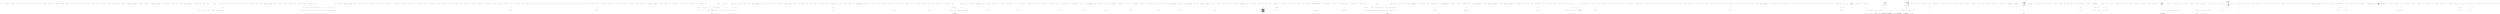 digraph  {
m0_26 [cluster="System.Func<T1, T2, T3, TResult>.Invoke(T1, T2, T3)", file="DefaultErrorHandler.cs", label="Entry System.Func<T1, T2, T3, TResult>.Invoke(T1, T2, T3)", span="0-0"];
m0_9 [cluster="Unk.Any", file="DefaultErrorHandler.cs", label="Entry Unk.Any", span=""];
m0_27 [cluster="Nancy.ErrorHandling.DefaultErrorHandler.ModifyResponse(Nancy.HttpStatusCode, Nancy.NancyContext, string)", file="DefaultErrorHandler.cs", label="Entry Nancy.ErrorHandling.DefaultErrorHandler.ModifyResponse(Nancy.HttpStatusCode, Nancy.NancyContext, string)", span="74-74"];
m0_32 [cluster="Nancy.ErrorHandling.DefaultErrorHandler.ModifyResponse(Nancy.HttpStatusCode, Nancy.NancyContext, string)", file="DefaultErrorHandler.cs", label="Exit Nancy.ErrorHandling.DefaultErrorHandler.ModifyResponse(Nancy.HttpStatusCode, Nancy.NancyContext, string)", span="74-74"];
m0_53 [cluster="Nancy.NancyContext.GetExceptionDetails()", file="DefaultErrorHandler.cs", label="Entry Nancy.NancyContext.GetExceptionDetails()", span="67-67"];
m0_46 [cluster="string.Format(string, object)", file="DefaultErrorHandler.cs", label="Entry string.Format(string, object)", span="0-0"];
m0_5 [cluster="Nancy.ErrorHandling.DefaultErrorHandler.LoadResource(string)", file="DefaultErrorHandler.cs", label="Entry Nancy.ErrorHandling.DefaultErrorHandler.LoadResource(string)", span="91-91"];
m0_45 [cluster="Nancy.ErrorHandling.DefaultErrorHandler.LoadResource(string)", file="DefaultErrorHandler.cs", label="Exit Nancy.ErrorHandling.DefaultErrorHandler.LoadResource(string)", span="91-91"];
m0_54 [cluster="string.Replace(string, string)", file="DefaultErrorHandler.cs", label="Entry string.Replace(string, string)", span="0-0"];
m0_38 [cluster="System.IO.StreamWriter.StreamWriter(System.IO.Stream, System.Text.Encoding)", file="DefaultErrorHandler.cs", label="Entry System.IO.StreamWriter.StreamWriter(System.IO.Stream, System.Text.Encoding)", span="0-0"];
m0_47 [cluster="System.Reflection.Assembly.GetManifestResourceStream(string)", file="DefaultErrorHandler.cs", label="Entry System.Reflection.Assembly.GetManifestResourceStream(string)", span="0-0"];
m0_4 [cluster="System.Collections.Generic.Dictionary<TKey, TValue>.Dictionary()", file="DefaultErrorHandler.cs", label="Entry System.Collections.Generic.Dictionary<TKey, TValue>.Dictionary()", span="0-0"];
m0_50 [cluster="Nancy.ErrorHandling.DefaultErrorHandler.PopulateErrorInfo(Nancy.HttpStatusCode, Nancy.NancyContext, string)", file="DefaultErrorHandler.cs", label="Entry Nancy.ErrorHandling.DefaultErrorHandler.PopulateErrorInfo(Nancy.HttpStatusCode, Nancy.NancyContext, string)", span="106-106"];
m0_52 [cluster="Nancy.ErrorHandling.DefaultErrorHandler.PopulateErrorInfo(Nancy.HttpStatusCode, Nancy.NancyContext, string)", file="DefaultErrorHandler.cs", label="Exit Nancy.ErrorHandling.DefaultErrorHandler.PopulateErrorInfo(Nancy.HttpStatusCode, Nancy.NancyContext, string)", span="106-106"];
m0_25 [cluster="string.IsNullOrEmpty(string)", file="DefaultErrorHandler.cs", label="Entry string.IsNullOrEmpty(string)", span="0-0"];
m0_6 [cluster="Nancy.ErrorHandling.DefaultErrorHandler.HandlesStatusCode(Nancy.HttpStatusCode)", file="DefaultErrorHandler.cs", label="Entry Nancy.ErrorHandling.DefaultErrorHandler.HandlesStatusCode(Nancy.HttpStatusCode)", span="40-40"];
m0_8 [cluster="Nancy.ErrorHandling.DefaultErrorHandler.HandlesStatusCode(Nancy.HttpStatusCode)", file="DefaultErrorHandler.cs", label="Exit Nancy.ErrorHandling.DefaultErrorHandler.HandlesStatusCode(Nancy.HttpStatusCode)", span="40-40"];
m0_13 [cluster="Nancy.ErrorHandling.DefaultErrorHandler.Handle(Nancy.HttpStatusCode, Nancy.NancyContext)", file="DefaultErrorHandler.cs", label="Entry Nancy.ErrorHandling.DefaultErrorHandler.Handle(Nancy.HttpStatusCode, Nancy.NancyContext)", span="51-51"];
m0_23 [cluster="Nancy.ErrorHandling.DefaultErrorHandler.Handle(Nancy.HttpStatusCode, Nancy.NancyContext)", file="DefaultErrorHandler.cs", label="Exit Nancy.ErrorHandling.DefaultErrorHandler.Handle(Nancy.HttpStatusCode, Nancy.NancyContext)", span="51-51"];
m0_34 [cluster="lambda expression", file="DefaultErrorHandler.cs", label="Entry lambda expression", span="82-88"];
m0_10 [cluster="lambda expression", file="DefaultErrorHandler.cs", label="Entry lambda expression", span="42-42"];
m0_12 [cluster="lambda expression", file="DefaultErrorHandler.cs", label="Exit lambda expression", span="42-42"];
m0_37 [cluster="lambda expression", file="DefaultErrorHandler.cs", label="Exit lambda expression", span="82-88"];
m0_39 [cluster="System.IO.StreamWriter.Write(string)", file="DefaultErrorHandler.cs", label="Entry System.IO.StreamWriter.Write(string)", span="0-0"];
m0_0 [cluster="Nancy.ErrorHandling.DefaultErrorHandler.DefaultErrorHandler()", file="DefaultErrorHandler.cs", label="Entry Nancy.ErrorHandling.DefaultErrorHandler.DefaultErrorHandler()", span="21-21"];
m0_3 [cluster="Nancy.ErrorHandling.DefaultErrorHandler.DefaultErrorHandler()", file="DefaultErrorHandler.cs", label="Exit Nancy.ErrorHandling.DefaultErrorHandler.DefaultErrorHandler()", span="21-21"];
m0_24 [cluster="System.Collections.Generic.IDictionary<TKey, TValue>.TryGetValue(TKey, out TValue)", file="DefaultErrorHandler.cs", label="Entry System.Collections.Generic.IDictionary<TKey, TValue>.TryGetValue(TKey, out TValue)", span="0-0"];
m0_48 [cluster="System.IO.StreamReader.StreamReader(System.IO.Stream)", file="DefaultErrorHandler.cs", label="Entry System.IO.StreamReader.StreamReader(System.IO.Stream)", span="0-0"];
m0_49 [cluster="System.IO.StreamReader.ReadToEnd()", file="DefaultErrorHandler.cs", label="Entry System.IO.StreamReader.ReadToEnd()", span="0-0"];
m0_33 [cluster="Nancy.Response.Response()", file="DefaultErrorHandler.cs", label="Entry Nancy.Response.Response()", span="15-15"];
m0_55 [file="DefaultErrorHandler.cs", label="Nancy.ErrorHandling.DefaultErrorHandler", span=""];
m0_56 [file="DefaultErrorHandler.cs", label="Nancy.HttpStatusCode", span=""];
m0_57 [file="DefaultErrorHandler.cs", label=string, span=""];
m1_0 [cluster="Nancy.Tests.Unit.ErrorHandling.DefaultErrorHandlerFixture.DefaultErrorHandlerFixture()", file="DefaultErrorHandlerFixture.cs", label="Entry Nancy.Tests.Unit.ErrorHandling.DefaultErrorHandlerFixture.DefaultErrorHandlerFixture()", span="14-14"];
m1_2 [cluster="Nancy.Tests.Unit.ErrorHandling.DefaultErrorHandlerFixture.DefaultErrorHandlerFixture()", file="DefaultErrorHandlerFixture.cs", label="Exit Nancy.Tests.Unit.ErrorHandling.DefaultErrorHandlerFixture.DefaultErrorHandlerFixture()", span="14-14"];
m1_3 [cluster="Nancy.ErrorHandling.DefaultErrorHandler.DefaultErrorHandler()", file="DefaultErrorHandlerFixture.cs", label="Entry Nancy.ErrorHandling.DefaultErrorHandler.DefaultErrorHandler()", span="21-21"];
m1_20 [cluster="Nancy.Tests.Unit.ErrorHandling.DefaultErrorHandlerFixture.Should_create_response_if_it_doesnt_exist_in_context()", file="DefaultErrorHandlerFixture.cs", label="Entry Nancy.Tests.Unit.ErrorHandling.DefaultErrorHandlerFixture.Should_create_response_if_it_doesnt_exist_in_context()", span="62-62"];
m1_24 [cluster="Nancy.Tests.Unit.ErrorHandling.DefaultErrorHandlerFixture.Should_create_response_if_it_doesnt_exist_in_context()", file="DefaultErrorHandlerFixture.cs", label="Exit Nancy.Tests.Unit.ErrorHandling.DefaultErrorHandlerFixture.Should_create_response_if_it_doesnt_exist_in_context()", span="62-62"];
m1_10 [cluster="Nancy.Tests.Unit.ErrorHandling.DefaultErrorHandlerFixture.Should_set_response_contents_if_required()", file="DefaultErrorHandlerFixture.cs", label="Entry Nancy.Tests.Unit.ErrorHandling.DefaultErrorHandlerFixture.Should_set_response_contents_if_required()", span="51-51"];
m1_15 [cluster="Nancy.Tests.Unit.ErrorHandling.DefaultErrorHandlerFixture.Should_set_response_contents_if_required()", file="DefaultErrorHandlerFixture.cs", label="Exit Nancy.Tests.Unit.ErrorHandling.DefaultErrorHandlerFixture.Should_set_response_contents_if_required()", span="51-51"];
m1_4 [cluster="Nancy.Tests.Unit.ErrorHandling.DefaultErrorHandlerFixture.Should_not_handle_non_error_codes(Nancy.HttpStatusCode)", file="DefaultErrorHandlerFixture.cs", label="Entry Nancy.Tests.Unit.ErrorHandling.DefaultErrorHandlerFixture.Should_not_handle_non_error_codes(Nancy.HttpStatusCode)", span="43-43"];
m1_7 [cluster="Nancy.Tests.Unit.ErrorHandling.DefaultErrorHandlerFixture.Should_not_handle_non_error_codes(Nancy.HttpStatusCode)", file="DefaultErrorHandlerFixture.cs", label="Exit Nancy.Tests.Unit.ErrorHandling.DefaultErrorHandlerFixture.Should_not_handle_non_error_codes(Nancy.HttpStatusCode)", span="43-43"];
m1_18 [cluster="Nancy.ErrorHandling.IErrorHandler.Handle(Nancy.HttpStatusCode, Nancy.NancyContext)", file="DefaultErrorHandlerFixture.cs", label="Entry Nancy.ErrorHandling.IErrorHandler.Handle(Nancy.HttpStatusCode, Nancy.NancyContext)", span="19-19"];
m1_9 [cluster="bool.ShouldBeFalse()", file="DefaultErrorHandlerFixture.cs", label="Entry bool.ShouldBeFalse()", span="75-75"];
m1_16 [cluster="Nancy.NancyContext.NancyContext()", file="DefaultErrorHandlerFixture.cs", label="Entry Nancy.NancyContext.NancyContext()", span="14-14"];
m1_25 [cluster="Nancy.Tests.Unit.ErrorHandling.DefaultErrorHandlerFixture.FakeContents(System.IO.Stream)", file="DefaultErrorHandlerFixture.cs", label="Entry Nancy.Tests.Unit.ErrorHandling.DefaultErrorHandlerFixture.FakeContents(System.IO.Stream)", span="71-71"];
m1_26 [cluster="Nancy.Tests.Unit.ErrorHandling.DefaultErrorHandlerFixture.FakeContents(System.IO.Stream)", file="DefaultErrorHandlerFixture.cs", label="Exit Nancy.Tests.Unit.ErrorHandling.DefaultErrorHandlerFixture.FakeContents(System.IO.Stream)", span="71-71"];
m1_17 [cluster="Nancy.Response.Response()", file="DefaultErrorHandlerFixture.cs", label="Entry Nancy.Response.Response()", span="15-15"];
m1_19 [cluster="object.ShouldNotBeNull()", file="DefaultErrorHandlerFixture.cs", label="Entry object.ShouldNotBeNull()", span="125-125"];
m1_8 [cluster="Nancy.ErrorHandling.IErrorHandler.HandlesStatusCode(Nancy.HttpStatusCode)", file="DefaultErrorHandlerFixture.cs", label="Entry Nancy.ErrorHandling.IErrorHandler.HandlesStatusCode(Nancy.HttpStatusCode)", span="12-12"];
m1_27 [file="DefaultErrorHandlerFixture.cs", label="Nancy.Tests.Unit.ErrorHandling.DefaultErrorHandlerFixture", span=""];
m2_3 [cluster="Nancy.Conventions.DefaultViewLocationConventions.ConfigureViewLocationConventions(Nancy.Conventions.NancyConventions)", file="FakeViewEngineHost.cs", label="Entry Nancy.Conventions.DefaultViewLocationConventions.ConfigureViewLocationConventions(Nancy.Conventions.NancyConventions)", span="37-37"];
m2_0 [cluster="Nancy.Tests.Fakes.FakeViewEngineHost.HtmlEncode(string)", file="FakeViewEngineHost.cs", label="Entry Nancy.Tests.Fakes.FakeViewEngineHost.HtmlEncode(string)", span="15-15"];
m2_1 [cluster="Nancy.Tests.Fakes.FakeViewEngineHost.HtmlEncode(string)", file="FakeViewEngineHost.cs", label="return input.Replace(''&'', ''&amp;'').\r\n                Replace(''<'', ''&lt;'').\r\n                Replace(''>'', ''&gt;'').\r\n                Replace(''\'''', ''&quot;'');", span="17-20"];
m2_2 [cluster="Nancy.Tests.Fakes.FakeViewEngineHost.HtmlEncode(string)", file="FakeViewEngineHost.cs", label="Exit Nancy.Tests.Fakes.FakeViewEngineHost.HtmlEncode(string)", span="15-15"];
m2_10 [cluster="Nancy.Tests.Fakes.FakeViewEngineHost.GetUriString(string, params string[])", color=green, community=0, file="FakeViewEngineHost.cs", label="Exit Nancy.Tests.Fakes.FakeViewEngineHost.GetUriString(string, params string[])", prediction=0, span="40-40"];
m2_11 [cluster="System.NotImplementedException.NotImplementedException()", file="FakeViewEngineHost.cs", label="Entry System.NotImplementedException.NotImplementedException()", span="0-0"];
m2_8 [cluster="Nancy.Tests.Fakes.FakeViewEngineHost.GetUriString(string, params string[])", file="FakeViewEngineHost.cs", label="Entry Nancy.Tests.Fakes.FakeViewEngineHost.GetUriString(string, params string[])", span="40-40"];
m2_9 [cluster="Nancy.Tests.Fakes.FakeViewEngineHost.GetUriString(string, params string[])", file="FakeViewEngineHost.cs", label="throw new NotImplementedException();", span="42-42"];
m2_12 [cluster="System.Collections.Generic.List<T>.List()", file="FakeViewEngineHost.cs", label="Nancy.Tests.Fakes.FakeViewEngineHost", span=""];
m2_23 [cluster="string.TrimStart(params char[])", file="FakeViewEngineHost.cs", label="Entry string.TrimStart(params char[])", span="0-0"];
m2_28 [cluster="string.Concat(string, string, string)", file="FakeViewEngineHost.cs", label="Entry string.Concat(string, string, string)", span="0-0"];
m2_19 [cluster="string.Concat(string, string)", file="FakeViewEngineHost.cs", label="Entry string.Concat(string, string)", span="0-0"];
m2_32 [cluster="lambda expression", file="FakeViewEngineHost.cs", label="Entry lambda expression", span="61-63"];
m2_14 [cluster="lambda expression", file="FakeViewEngineHost.cs", label="return viewName;", span="42-42"];
m2_17 [cluster="lambda expression", color=green, community=0, file="FakeViewEngineHost.cs", label="return string.Concat(''views/'', viewName);", prediction=0, span="46-46"];
m2_21 [cluster="lambda expression", color=green, community=0, file="FakeViewEngineHost.cs", label="return string.Concat(''views/'', viewLocationContext.ModulePath.TrimStart(new[] {'/'}), ''/'', viewName);", prediction=0, span="50-50"];
m2_26 [cluster="lambda expression", color=green, community=0, file="FakeViewEngineHost.cs", label="return string.Concat(viewLocationContext.ModulePath.TrimStart(new[] { '/' }), ''/'', viewName);", prediction=0, span="54-54"];
m2_30 [cluster="lambda expression", file="FakeViewEngineHost.cs", label="return string.Concat(''views/'', viewLocationContext.ModuleName, ''/'', viewName);", span="58-58"];
m2_33 [cluster="lambda expression", file="FakeViewEngineHost.cs", label="return string.Concat(viewLocationContext.ModuleName, ''/'', viewName);", span="62-62"];
m2_16 [cluster="lambda expression", file="FakeViewEngineHost.cs", label="Entry lambda expression", span="45-47"];
m2_18 [cluster="lambda expression", file="FakeViewEngineHost.cs", label="Exit lambda expression", span="45-47"];
m2_20 [cluster="lambda expression", file="FakeViewEngineHost.cs", label="Entry lambda expression", span="49-51"];
m2_22 [cluster="lambda expression", file="FakeViewEngineHost.cs", label="Exit lambda expression", span="49-51"];
m2_25 [cluster="lambda expression", file="FakeViewEngineHost.cs", label="Entry lambda expression", span="53-55"];
m2_27 [cluster="lambda expression", file="FakeViewEngineHost.cs", label="Exit lambda expression", span="53-55"];
m2_13 [cluster="lambda expression", file="FakeViewEngineHost.cs", label="Entry lambda expression", span="41-43"];
m2_15 [cluster="lambda expression", file="FakeViewEngineHost.cs", label="Exit lambda expression", span="41-43"];
m2_29 [cluster="lambda expression", file="FakeViewEngineHost.cs", label="Entry lambda expression", span="57-59"];
m2_31 [cluster="lambda expression", file="FakeViewEngineHost.cs", label="Exit lambda expression", span="57-59"];
m2_34 [cluster="lambda expression", file="FakeViewEngineHost.cs", label="Exit lambda expression", span="61-63"];
m2_7 [cluster="System.Func<T1, T2, TResult>.Invoke(T1, T2)", file="FakeViewEngineHost.cs", label="Entry System.Func<T1, T2, TResult>.Invoke(T1, T2)", span="0-0"];
m2_24 [cluster="string.Concat(string, string, string, string)", file="FakeViewEngineHost.cs", label="Entry string.Concat(string, string, string, string)", span="0-0"];
m2_4 [cluster="Nancy.Tests.Fakes.FakeViewEngineHost.GetTemplate(string, object)", file="FakeViewEngineHost.cs", label="Entry Nancy.Tests.Fakes.FakeViewEngineHost.GetTemplate(string, object)", span="29-29"];
m2_5 [cluster="Nancy.Tests.Fakes.FakeViewEngineHost.GetTemplate(string, object)", file="FakeViewEngineHost.cs", label="return this.GetTemplateCallback != null ? this.GetTemplateCallback.Invoke(templateName, model) : string.Empty;", span="31-31"];
m2_6 [cluster="Nancy.Tests.Fakes.FakeViewEngineHost.GetTemplate(string, object)", file="FakeViewEngineHost.cs", label="Exit Nancy.Tests.Fakes.FakeViewEngineHost.GetTemplate(string, object)", span="29-29"];
m3_2 [cluster="Nancy.ErrorHandling.IErrorHandler.Handle(Nancy.HttpStatusCode, Nancy.NancyContext)", file="IErrorHandler.cs", label="Entry Nancy.ErrorHandling.IErrorHandler.Handle(Nancy.HttpStatusCode, Nancy.NancyContext)", span="19-19"];
m3_3 [cluster="Nancy.ErrorHandling.IErrorHandler.Handle(Nancy.HttpStatusCode, Nancy.NancyContext)", file="IErrorHandler.cs", label="Exit Nancy.ErrorHandling.IErrorHandler.Handle(Nancy.HttpStatusCode, Nancy.NancyContext)", span="19-19"];
m3_0 [cluster="Nancy.ErrorHandling.IErrorHandler.HandlesStatusCode(Nancy.HttpStatusCode)", file="IErrorHandler.cs", label="Entry Nancy.ErrorHandling.IErrorHandler.HandlesStatusCode(Nancy.HttpStatusCode)", span="12-12"];
m3_1 [cluster="Nancy.ErrorHandling.IErrorHandler.HandlesStatusCode(Nancy.HttpStatusCode)", file="IErrorHandler.cs", label="Exit Nancy.ErrorHandling.IErrorHandler.HandlesStatusCode(Nancy.HttpStatusCode)", span="12-12"];
m4_4 [cluster="Nancy.ViewEngines.SuperSimpleViewEngine.IViewEngineHost.GetUriString(string, params string[])", file="IViewEngineHost.cs", label="Entry Nancy.ViewEngines.SuperSimpleViewEngine.IViewEngineHost.GetUriString(string, params string[])", span="29-29"];
m4_5 [cluster="Nancy.ViewEngines.SuperSimpleViewEngine.IViewEngineHost.GetUriString(string, params string[])", file="IViewEngineHost.cs", label="Exit Nancy.ViewEngines.SuperSimpleViewEngine.IViewEngineHost.GetUriString(string, params string[])", span="29-29"];
m4_0 [cluster="Nancy.ViewEngines.SuperSimpleViewEngine.IViewEngineHost.HtmlEncode(string)", file="IViewEngineHost.cs", label="Entry Nancy.ViewEngines.SuperSimpleViewEngine.IViewEngineHost.HtmlEncode(string)", span="13-13"];
m4_1 [cluster="Nancy.ViewEngines.SuperSimpleViewEngine.IViewEngineHost.HtmlEncode(string)", file="IViewEngineHost.cs", label="Exit Nancy.ViewEngines.SuperSimpleViewEngine.IViewEngineHost.HtmlEncode(string)", span="13-13"];
m4_2 [cluster="Nancy.ViewEngines.SuperSimpleViewEngine.IViewEngineHost.GetTemplate(string, object)", file="IViewEngineHost.cs", label="Entry Nancy.ViewEngines.SuperSimpleViewEngine.IViewEngineHost.GetTemplate(string, object)", span="21-21"];
m4_3 [cluster="Nancy.ViewEngines.SuperSimpleViewEngine.IViewEngineHost.GetTemplate(string, object)", file="IViewEngineHost.cs", label="Exit Nancy.ViewEngines.SuperSimpleViewEngine.IViewEngineHost.GetTemplate(string, object)", span="21-21"];
m5_60 [cluster="Nancy.Tests.Unit.NancyModuleFixture.Should_store_route_with_null_condition_when_route_indexer_is_invoked_without_a_condition()", file="MainModule.cs", label="Entry Nancy.Tests.Unit.NancyModuleFixture.Should_store_route_with_null_condition_when_route_indexer_is_invoked_without_a_condition()", span="75-75"];
m5_61 [cluster="Nancy.Tests.Unit.NancyModuleFixture.Should_store_route_with_null_condition_when_route_indexer_is_invoked_without_a_condition()", file="MainModule.cs", label="this.module.Get[''/test''] = d => null", span="77-77"];
m5_62 [cluster="Nancy.Tests.Unit.NancyModuleFixture.Should_store_route_with_null_condition_when_route_indexer_is_invoked_without_a_condition()", file="MainModule.cs", label="module.Routes.First().Description.Condition.ShouldBeNull()", span="79-79"];
m5_63 [cluster="Nancy.Tests.Unit.NancyModuleFixture.Should_store_route_with_null_condition_when_route_indexer_is_invoked_without_a_condition()", file="MainModule.cs", label="Exit Nancy.Tests.Unit.NancyModuleFixture.Should_store_route_with_null_condition_when_route_indexer_is_invoked_without_a_condition()", span="75-75"];
m5_118 [cluster="Nancy.Tests.Unit.NancyModuleFixture.Should_store_two_routes_when_registering_single_get_method()", file="MainModule.cs", label="Entry Nancy.Tests.Unit.NancyModuleFixture.Should_store_two_routes_when_registering_single_get_method()", span="135-135"];
m5_122 [cluster="Nancy.Tests.Unit.NancyModuleFixture.Should_store_two_routes_when_registering_single_get_method()", file="MainModule.cs", label="moduleWithBasePath.Routes.Last().Description.Path.ShouldEqual(''/Test2'')", span="142-142"];
m5_123 [cluster="Nancy.Tests.Unit.NancyModuleFixture.Should_store_two_routes_when_registering_single_get_method()", file="MainModule.cs", label="Exit Nancy.Tests.Unit.NancyModuleFixture.Should_store_two_routes_when_registering_single_get_method()", span="135-135"];
m5_13 [cluster="Nancy.Tests.Unit.NancyModuleFixture.Adds_route_when_put_indexer_used()", file="MainModule.cs", label="Entry Nancy.Tests.Unit.NancyModuleFixture.Adds_route_when_put_indexer_used()", span="25-25"];
m5_14 [cluster="Nancy.Tests.Unit.NancyModuleFixture.Adds_route_when_put_indexer_used()", file="MainModule.cs", label="this.module.Put[''/test''] = d => null", span="27-27"];
m5_15 [cluster="Nancy.Tests.Unit.NancyModuleFixture.Adds_route_when_put_indexer_used()", file="MainModule.cs", label="this.module.Routes.Count().ShouldEqual(1)", span="29-29"];
m5_16 [cluster="Nancy.Tests.Unit.NancyModuleFixture.Adds_route_when_put_indexer_used()", file="MainModule.cs", label="Exit Nancy.Tests.Unit.NancyModuleFixture.Adds_route_when_put_indexer_used()", span="25-25"];
m5_80 [cluster="Nancy.Tests.Unit.NancyModuleFixture.Should_add_route_with_get_method_when_added_using_get_indexer()", file="MainModule.cs", label="Entry Nancy.Tests.Unit.NancyModuleFixture.Should_add_route_with_get_method_when_added_using_get_indexer()", span="93-93"];
m5_81 [cluster="Nancy.Tests.Unit.NancyModuleFixture.Should_add_route_with_get_method_when_added_using_get_indexer()", file="MainModule.cs", label="this.module.Get[''/test''] = d => null", span="95-95"];
m5_82 [cluster="Nancy.Tests.Unit.NancyModuleFixture.Should_add_route_with_get_method_when_added_using_get_indexer()", file="MainModule.cs", label="module.Routes.First().Description.Method.ShouldEqual(''GET'')", span="97-97"];
m5_83 [cluster="Nancy.Tests.Unit.NancyModuleFixture.Should_add_route_with_get_method_when_added_using_get_indexer()", file="MainModule.cs", label="Exit Nancy.Tests.Unit.NancyModuleFixture.Should_add_route_with_get_method_when_added_using_get_indexer()", span="93-93"];
m5_73 [cluster="object.ShouldBeSameAs(object)", file="MainModule.cs", label="Entry object.ShouldBeSameAs(object)", span="130-130"];
m5_41 [cluster="Nancy.Tests.Unit.NancyModuleFixture.Should_store_route_with_specified_path_when_route_indexer_is_invoked_with_a_path_but_no_condition()", file="MainModule.cs", label="Entry Nancy.Tests.Unit.NancyModuleFixture.Should_store_route_with_specified_path_when_route_indexer_is_invoked_with_a_path_but_no_condition()", span="57-57"];
m5_42 [cluster="Nancy.Tests.Unit.NancyModuleFixture.Should_store_route_with_specified_path_when_route_indexer_is_invoked_with_a_path_but_no_condition()", file="MainModule.cs", label="this.module.Get[''/test''] = d => null", span="59-59"];
m5_43 [cluster="Nancy.Tests.Unit.NancyModuleFixture.Should_store_route_with_specified_path_when_route_indexer_is_invoked_with_a_path_but_no_condition()", file="MainModule.cs", label="module.Routes.First().Description.Path.ShouldEqual(''/test'')", span="61-61"];
m5_44 [cluster="Nancy.Tests.Unit.NancyModuleFixture.Should_store_route_with_specified_path_when_route_indexer_is_invoked_with_a_path_but_no_condition()", file="MainModule.cs", label="Exit Nancy.Tests.Unit.NancyModuleFixture.Should_store_route_with_specified_path_when_route_indexer_is_invoked_with_a_path_but_no_condition()", span="57-57"];
m5_136 [cluster="Nancy.Tests.Unit.NancyModuleFixture.CustomNancyModule.CustomRouteBuilder.CustomRouteBuilder(string, Nancy.NancyModule)", file="MainModule.cs", label="Entry Nancy.Tests.Unit.NancyModuleFixture.CustomNancyModule.CustomRouteBuilder.CustomRouteBuilder(string, Nancy.NancyModule)", span="164-164"];
m5_137 [cluster="Nancy.Tests.Unit.NancyModuleFixture.CustomNancyModule.CustomRouteBuilder.CustomRouteBuilder(string, Nancy.NancyModule)", file="MainModule.cs", label="Exit Nancy.Tests.Unit.NancyModuleFixture.CustomNancyModule.CustomRouteBuilder.CustomRouteBuilder(string, Nancy.NancyModule)", span="164-164"];
m5_9 [cluster="object.ShouldEqual(object)", file="MainModule.cs", label="Entry object.ShouldEqual(object)", span="95-95"];
m5_49 [cluster="Nancy.Tests.Unit.NancyModuleFixture.Should_store_route_with_specified_path_when_route_indexer_is_invoked_with_a_path_and_condition()", file="MainModule.cs", label="Entry Nancy.Tests.Unit.NancyModuleFixture.Should_store_route_with_specified_path_when_route_indexer_is_invoked_with_a_path_and_condition()", span="65-65"];
m5_50 [cluster="Nancy.Tests.Unit.NancyModuleFixture.Should_store_route_with_specified_path_when_route_indexer_is_invoked_with_a_path_and_condition()", file="MainModule.cs", label="Func<NancyContext, bool> condition = r => true", span="67-67"];
m5_51 [cluster="Nancy.Tests.Unit.NancyModuleFixture.Should_store_route_with_specified_path_when_route_indexer_is_invoked_with_a_path_and_condition()", file="MainModule.cs", label="this.module.Get[''/test'', condition] = d => null", span="69-69"];
m5_52 [cluster="Nancy.Tests.Unit.NancyModuleFixture.Should_store_route_with_specified_path_when_route_indexer_is_invoked_with_a_path_and_condition()", file="MainModule.cs", label="module.Routes.First().Description.Path.ShouldEqual(''/test'')", span="71-71"];
m5_53 [cluster="Nancy.Tests.Unit.NancyModuleFixture.Should_store_route_with_specified_path_when_route_indexer_is_invoked_with_a_path_and_condition()", file="MainModule.cs", label="Exit Nancy.Tests.Unit.NancyModuleFixture.Should_store_route_with_specified_path_when_route_indexer_is_invoked_with_a_path_and_condition()", span="65-65"];
m5_34 [cluster="Nancy.Tests.Unit.NancyModuleFixture.Adds_route_when_options_indexer_userd()", file="MainModule.cs", label="Entry Nancy.Tests.Unit.NancyModuleFixture.Adds_route_when_options_indexer_userd()", span="49-49"];
m5_35 [cluster="Nancy.Tests.Unit.NancyModuleFixture.Adds_route_when_options_indexer_userd()", file="MainModule.cs", label="this.module.Options[''/test''] = d => null", span="51-51"];
m5_36 [cluster="Nancy.Tests.Unit.NancyModuleFixture.Adds_route_when_options_indexer_userd()", file="MainModule.cs", label="this.module.Routes.Count().ShouldEqual(1)", span="53-53"];
m5_37 [cluster="Nancy.Tests.Unit.NancyModuleFixture.Adds_route_when_options_indexer_userd()", file="MainModule.cs", label="Exit Nancy.Tests.Unit.NancyModuleFixture.Adds_route_when_options_indexer_userd()", span="49-49"];
m5_64 [cluster="object.ShouldBeNull()", file="MainModule.cs", label="Entry object.ShouldBeNull()", span="135-135"];
m5_27 [cluster="Nancy.Tests.Unit.NancyModuleFixture.Adds_route_when_delete_indexer_used()", file="MainModule.cs", label="Entry Nancy.Tests.Unit.NancyModuleFixture.Adds_route_when_delete_indexer_used()", span="41-41"];
m5_28 [cluster="Nancy.Tests.Unit.NancyModuleFixture.Adds_route_when_delete_indexer_used()", file="MainModule.cs", label="this.module.Delete[''/test''] = d => null", span="43-43"];
m5_29 [cluster="Nancy.Tests.Unit.NancyModuleFixture.Adds_route_when_delete_indexer_used()", file="MainModule.cs", label="this.module.Routes.Count().ShouldEqual(1)", span="45-45"];
m5_30 [cluster="Nancy.Tests.Unit.NancyModuleFixture.Adds_route_when_delete_indexer_used()", file="MainModule.cs", label="Exit Nancy.Tests.Unit.NancyModuleFixture.Adds_route_when_delete_indexer_used()", span="41-41"];
m5_114 [cluster="System.Collections.Generic.IEnumerable<TSource>.Last<TSource>()", file="MainModule.cs", label="Entry System.Collections.Generic.IEnumerable<TSource>.Last<TSource>()", span="0-0"];
m5_94 [cluster="Nancy.Tests.Unit.NancyModuleFixture.Should_add_route_with_post_method_when_added_using_get_indexer()", file="MainModule.cs", label="Entry Nancy.Tests.Unit.NancyModuleFixture.Should_add_route_with_post_method_when_added_using_get_indexer()", span="109-109"];
m5_95 [cluster="Nancy.Tests.Unit.NancyModuleFixture.Should_add_route_with_post_method_when_added_using_get_indexer()", file="MainModule.cs", label="this.module.Post[''/test''] = d => null", span="111-111"];
m5_96 [cluster="Nancy.Tests.Unit.NancyModuleFixture.Should_add_route_with_post_method_when_added_using_get_indexer()", file="MainModule.cs", label="module.Routes.First().Description.Method.ShouldEqual(''POST'')", span="113-113"];
m5_97 [cluster="Nancy.Tests.Unit.NancyModuleFixture.Should_add_route_with_post_method_when_added_using_get_indexer()", file="MainModule.cs", label="Exit Nancy.Tests.Unit.NancyModuleFixture.Should_add_route_with_post_method_when_added_using_get_indexer()", span="109-109"];
m5_68 [cluster="Nancy.Tests.Unit.NancyModuleFixture.Should_store_route_with_condition_when_route_indexer_is_invoked_with_a_condition()", file="MainModule.cs", label="Entry Nancy.Tests.Unit.NancyModuleFixture.Should_store_route_with_condition_when_route_indexer_is_invoked_with_a_condition()", span="83-83"];
m5_69 [cluster="Nancy.Tests.Unit.NancyModuleFixture.Should_store_route_with_condition_when_route_indexer_is_invoked_with_a_condition()", file="MainModule.cs", label="Func<NancyContext, bool> condition = r => true", span="85-85"];
m5_70 [cluster="Nancy.Tests.Unit.NancyModuleFixture.Should_store_route_with_condition_when_route_indexer_is_invoked_with_a_condition()", file="MainModule.cs", label="this.module.Get[''/test'', condition] = d => null", span="87-87"];
m5_71 [cluster="Nancy.Tests.Unit.NancyModuleFixture.Should_store_route_with_condition_when_route_indexer_is_invoked_with_a_condition()", file="MainModule.cs", label="module.Routes.First().Description.Condition.ShouldBeSameAs(condition)", span="89-89"];
m5_72 [cluster="Nancy.Tests.Unit.NancyModuleFixture.Should_store_route_with_condition_when_route_indexer_is_invoked_with_a_condition()", file="MainModule.cs", label="Exit Nancy.Tests.Unit.NancyModuleFixture.Should_store_route_with_condition_when_route_indexer_is_invoked_with_a_condition()", span="83-83"];
m5_20 [cluster="Nancy.Tests.Unit.NancyModuleFixture.Adds_route_when_post_indexer_used()", file="MainModule.cs", label="Entry Nancy.Tests.Unit.NancyModuleFixture.Adds_route_when_post_indexer_used()", span="33-33"];
m5_21 [cluster="Nancy.Tests.Unit.NancyModuleFixture.Adds_route_when_post_indexer_used()", file="MainModule.cs", label="this.module.Post[''/test''] = d => null", span="35-35"];
m5_22 [cluster="Nancy.Tests.Unit.NancyModuleFixture.Adds_route_when_post_indexer_used()", file="MainModule.cs", label="this.module.Routes.Count().ShouldEqual(1)", span="37-37"];
m5_23 [cluster="Nancy.Tests.Unit.NancyModuleFixture.Adds_route_when_post_indexer_used()", file="MainModule.cs", label="Exit Nancy.Tests.Unit.NancyModuleFixture.Adds_route_when_post_indexer_used()", span="33-33"];
m5_128 [cluster="Nancy.Tests.Unit.NancyModuleFixture.Should_store_single_route_when_calling_non_overridden_post_from_sub_module()", file="MainModule.cs", label="Entry Nancy.Tests.Unit.NancyModuleFixture.Should_store_single_route_when_calling_non_overridden_post_from_sub_module()", span="146-146"];
m5_129 [cluster="Nancy.Tests.Unit.NancyModuleFixture.Should_store_single_route_when_calling_non_overridden_post_from_sub_module()", file="MainModule.cs", label="var moduleWithBasePath = new CustomNancyModule()", span="148-148"];
m5_130 [cluster="Nancy.Tests.Unit.NancyModuleFixture.Should_store_single_route_when_calling_non_overridden_post_from_sub_module()", file="MainModule.cs", label="moduleWithBasePath.Post[''/Test1''] = d => null", span="150-150"];
m5_131 [cluster="Nancy.Tests.Unit.NancyModuleFixture.Should_store_single_route_when_calling_non_overridden_post_from_sub_module()", file="MainModule.cs", label="moduleWithBasePath.Routes.Last().Description.Path.ShouldEqual(''/Test1'')", span="152-152"];
m5_132 [cluster="Nancy.Tests.Unit.NancyModuleFixture.Should_store_single_route_when_calling_non_overridden_post_from_sub_module()", file="MainModule.cs", label="Exit Nancy.Tests.Unit.NancyModuleFixture.Should_store_single_route_when_calling_non_overridden_post_from_sub_module()", span="146-146"];
m5_3 [cluster="Nancy.Tests.Fakes.FakeNancyModuleNoRoutes.FakeNancyModuleNoRoutes()", file="MainModule.cs", label="Entry Nancy.Tests.Fakes.FakeNancyModuleNoRoutes.FakeNancyModuleNoRoutes()", span="7-7"];
m5_45 [cluster="System.Collections.Generic.IEnumerable<TSource>.First<TSource>()", file="MainModule.cs", label="Entry System.Collections.Generic.IEnumerable<TSource>.First<TSource>()", span="0-0"];
m5_133 [cluster="lambda expression", file="MainModule.cs", label="Entry lambda expression", span="150-150"];
m5_10 [cluster="lambda expression", file="MainModule.cs", label="Entry lambda expression", span="19-19"];
m5_11 [cluster="lambda expression", file="MainModule.cs", label=null, span="19-19"];
m5_12 [cluster="lambda expression", file="MainModule.cs", label="Exit lambda expression", span="19-19"];
m5_17 [cluster="lambda expression", file="MainModule.cs", label="Entry lambda expression", span="27-27"];
m5_18 [cluster="lambda expression", file="MainModule.cs", label=null, span="27-27"];
m5_19 [cluster="lambda expression", file="MainModule.cs", label="Exit lambda expression", span="27-27"];
m5_24 [cluster="lambda expression", file="MainModule.cs", label="Entry lambda expression", span="35-35"];
m5_25 [cluster="lambda expression", file="MainModule.cs", label=null, span="35-35"];
m5_26 [cluster="lambda expression", file="MainModule.cs", label="Exit lambda expression", span="35-35"];
m5_31 [cluster="lambda expression", file="MainModule.cs", label="Entry lambda expression", span="43-43"];
m5_32 [cluster="lambda expression", file="MainModule.cs", label=null, span="43-43"];
m5_33 [cluster="lambda expression", file="MainModule.cs", label="Exit lambda expression", span="43-43"];
m5_38 [cluster="lambda expression", file="MainModule.cs", label="Entry lambda expression", span="51-51"];
m5_39 [cluster="lambda expression", file="MainModule.cs", label=null, span="51-51"];
m5_40 [cluster="lambda expression", file="MainModule.cs", label="Exit lambda expression", span="51-51"];
m5_46 [cluster="lambda expression", file="MainModule.cs", label="Entry lambda expression", span="59-59"];
m5_47 [cluster="lambda expression", file="MainModule.cs", label=null, span="59-59"];
m5_48 [cluster="lambda expression", file="MainModule.cs", label="Exit lambda expression", span="59-59"];
m5_54 [cluster="lambda expression", file="MainModule.cs", label="Entry lambda expression", span="67-67"];
m5_55 [cluster="lambda expression", file="MainModule.cs", label=true, span="67-67"];
m5_56 [cluster="lambda expression", file="MainModule.cs", label="Exit lambda expression", span="67-67"];
m5_57 [cluster="lambda expression", file="MainModule.cs", label="Entry lambda expression", span="69-69"];
m5_58 [cluster="lambda expression", file="MainModule.cs", label=null, span="69-69"];
m5_59 [cluster="lambda expression", file="MainModule.cs", label="Exit lambda expression", span="69-69"];
m5_65 [cluster="lambda expression", file="MainModule.cs", label="Entry lambda expression", span="77-77"];
m5_66 [cluster="lambda expression", file="MainModule.cs", label=null, span="77-77"];
m5_67 [cluster="lambda expression", file="MainModule.cs", label="Exit lambda expression", span="77-77"];
m5_74 [cluster="lambda expression", file="MainModule.cs", label="Entry lambda expression", span="85-85"];
m5_75 [cluster="lambda expression", file="MainModule.cs", label=true, span="85-85"];
m5_76 [cluster="lambda expression", file="MainModule.cs", label="Exit lambda expression", span="85-85"];
m5_77 [cluster="lambda expression", file="MainModule.cs", label="Entry lambda expression", span="87-87"];
m5_78 [cluster="lambda expression", file="MainModule.cs", label=null, span="87-87"];
m5_79 [cluster="lambda expression", file="MainModule.cs", label="Exit lambda expression", span="87-87"];
m5_84 [cluster="lambda expression", file="MainModule.cs", label="Entry lambda expression", span="95-95"];
m5_85 [cluster="lambda expression", file="MainModule.cs", label=null, span="95-95"];
m5_86 [cluster="lambda expression", file="MainModule.cs", label="Exit lambda expression", span="95-95"];
m5_91 [cluster="lambda expression", file="MainModule.cs", label="Entry lambda expression", span="103-103"];
m5_92 [cluster="lambda expression", file="MainModule.cs", label=null, span="103-103"];
m5_93 [cluster="lambda expression", file="MainModule.cs", label="Exit lambda expression", span="103-103"];
m5_98 [cluster="lambda expression", file="MainModule.cs", label="Entry lambda expression", span="111-111"];
m5_99 [cluster="lambda expression", file="MainModule.cs", label=null, span="111-111"];
m5_100 [cluster="lambda expression", file="MainModule.cs", label="Exit lambda expression", span="111-111"];
m5_105 [cluster="lambda expression", file="MainModule.cs", label="Entry lambda expression", span="119-119"];
m5_106 [cluster="lambda expression", file="MainModule.cs", label=null, span="119-119"];
m5_107 [cluster="lambda expression", file="MainModule.cs", label="Exit lambda expression", span="119-119"];
m5_115 [cluster="lambda expression", file="MainModule.cs", label="Entry lambda expression", span="129-129"];
m5_116 [cluster="lambda expression", file="MainModule.cs", label=null, span="129-129"];
m5_117 [cluster="lambda expression", file="MainModule.cs", label="Exit lambda expression", span="129-129"];
m5_125 [cluster="lambda expression", file="MainModule.cs", label="Entry lambda expression", span="139-139"];
m5_127 [cluster="lambda expression", file="MainModule.cs", label="Exit lambda expression", span="139-139"];
m5_134 [cluster="lambda expression", file="MainModule.cs", label=null, span="150-150"];
m5_135 [cluster="lambda expression", file="MainModule.cs", label="Exit lambda expression", span="150-150"];
m5_8 [cluster="System.Collections.Generic.IEnumerable<TSource>.Count<TSource>()", file="MainModule.cs", label="Entry System.Collections.Generic.IEnumerable<TSource>.Count<TSource>()", span="0-0"];
m5_108 [cluster="Nancy.Tests.Unit.NancyModuleFixture.Should_store_route_combine_with_base_path_if_one_specified()", file="MainModule.cs", label="Entry Nancy.Tests.Unit.NancyModuleFixture.Should_store_route_combine_with_base_path_if_one_specified()", span="125-125"];
m5_109 [cluster="Nancy.Tests.Unit.NancyModuleFixture.Should_store_route_combine_with_base_path_if_one_specified()", file="MainModule.cs", label="var moduleWithBasePath = new FakeNancyModuleWithBasePath()", span="127-127"];
m5_110 [cluster="Nancy.Tests.Unit.NancyModuleFixture.Should_store_route_combine_with_base_path_if_one_specified()", file="MainModule.cs", label="moduleWithBasePath.Get[''/NewRoute''] = d => null", span="129-129"];
m5_111 [cluster="Nancy.Tests.Unit.NancyModuleFixture.Should_store_route_combine_with_base_path_if_one_specified()", file="MainModule.cs", label="moduleWithBasePath.Routes.Last().Description.Path.ShouldEqual(''/fake/NewRoute'')", span="131-131"];
m5_112 [cluster="Nancy.Tests.Unit.NancyModuleFixture.Should_store_route_combine_with_base_path_if_one_specified()", file="MainModule.cs", label="Exit Nancy.Tests.Unit.NancyModuleFixture.Should_store_route_combine_with_base_path_if_one_specified()", span="125-125"];
m5_124 [cluster="Nancy.Tests.Unit.NancyModuleFixture.CustomNancyModule.CustomNancyModule()", file="MainModule.cs", label="Entry Nancy.Tests.Unit.NancyModuleFixture.CustomNancyModule.CustomNancyModule()", span="155-155"];
m5_0 [cluster="Nancy.Tests.Unit.NancyModuleFixture.NancyModuleFixture()", file="MainModule.cs", label="Entry Nancy.Tests.Unit.NancyModuleFixture.NancyModuleFixture()", span="11-11"];
m5_1 [cluster="Nancy.Tests.Unit.NancyModuleFixture.NancyModuleFixture()", file="MainModule.cs", label="this.module = new FakeNancyModuleNoRoutes()", span="13-13"];
m5_2 [cluster="Nancy.Tests.Unit.NancyModuleFixture.NancyModuleFixture()", file="MainModule.cs", label="Exit Nancy.Tests.Unit.NancyModuleFixture.NancyModuleFixture()", span="11-11"];
m5_87 [cluster="Nancy.Tests.Unit.NancyModuleFixture.Should_add_route_with_put_method_when_added_using_get_indexer()", file="MainModule.cs", label="Entry Nancy.Tests.Unit.NancyModuleFixture.Should_add_route_with_put_method_when_added_using_get_indexer()", span="101-101"];
m5_88 [cluster="Nancy.Tests.Unit.NancyModuleFixture.Should_add_route_with_put_method_when_added_using_get_indexer()", file="MainModule.cs", label="this.module.Put[''/test''] = d => null", span="103-103"];
m5_89 [cluster="Nancy.Tests.Unit.NancyModuleFixture.Should_add_route_with_put_method_when_added_using_get_indexer()", file="MainModule.cs", label="module.Routes.First().Description.Method.ShouldEqual(''PUT'')", span="105-105"];
m5_90 [cluster="Nancy.Tests.Unit.NancyModuleFixture.Should_add_route_with_put_method_when_added_using_get_indexer()", file="MainModule.cs", label="Exit Nancy.Tests.Unit.NancyModuleFixture.Should_add_route_with_put_method_when_added_using_get_indexer()", span="101-101"];
m5_113 [cluster="Nancy.Tests.Fakes.FakeNancyModuleWithBasePath.FakeNancyModuleWithBasePath()", file="MainModule.cs", label="Entry Nancy.Tests.Fakes.FakeNancyModuleWithBasePath.FakeNancyModuleWithBasePath()", span="7-7"];
m5_101 [cluster="Nancy.Tests.Unit.NancyModuleFixture.Should_add_route_with_delete_method_when_added_using_get_indexer()", file="MainModule.cs", label="Entry Nancy.Tests.Unit.NancyModuleFixture.Should_add_route_with_delete_method_when_added_using_get_indexer()", span="117-117"];
m5_102 [cluster="Nancy.Tests.Unit.NancyModuleFixture.Should_add_route_with_delete_method_when_added_using_get_indexer()", file="MainModule.cs", label="this.module.Delete[''/test''] = d => null", span="119-119"];
m5_103 [cluster="Nancy.Tests.Unit.NancyModuleFixture.Should_add_route_with_delete_method_when_added_using_get_indexer()", file="MainModule.cs", label="module.Routes.First().Description.Method.ShouldEqual(''DELETE'')", span="121-121"];
m5_104 [cluster="Nancy.Tests.Unit.NancyModuleFixture.Should_add_route_with_delete_method_when_added_using_get_indexer()", file="MainModule.cs", label="Exit Nancy.Tests.Unit.NancyModuleFixture.Should_add_route_with_delete_method_when_added_using_get_indexer()", span="117-117"];
m5_4 [cluster="Nancy.Tests.Unit.NancyModuleFixture.Adds_route_when_get_indexer_used()", file="MainModule.cs", label="Entry Nancy.Tests.Unit.NancyModuleFixture.Adds_route_when_get_indexer_used()", span="17-17"];
m5_5 [cluster="Nancy.Tests.Unit.NancyModuleFixture.Adds_route_when_get_indexer_used()", file="MainModule.cs", label="this.module.Get[''/test''] = d => null", span="19-19"];
m5_6 [cluster="Nancy.Tests.Unit.NancyModuleFixture.Adds_route_when_get_indexer_used()", file="MainModule.cs", label="this.module.Routes.Count().ShouldEqual(1)", span="21-21"];
m5_7 [cluster="Nancy.Tests.Unit.NancyModuleFixture.Adds_route_when_get_indexer_used()", file="MainModule.cs", label="Exit Nancy.Tests.Unit.NancyModuleFixture.Adds_route_when_get_indexer_used()", span="17-17"];
m5_138 [file="MainModule.cs", label="Nancy.Tests.Unit.NancyModuleFixture", span=""];
m6_33 [cluster="System.Threading.ThreadPool.QueueUserWorkItem(System.Threading.WaitCallback)", file="NancyEngine.cs", label="Entry System.Threading.ThreadPool.QueueUserWorkItem(System.Threading.WaitCallback)", span="0-0"];
m6_15 [cluster="System.ArgumentNullException.ArgumentNullException(string)", file="NancyEngine.cs", label="Entry System.ArgumentNullException.ArgumentNullException(string)", span="0-0"];
m6_83 [cluster="Nancy.NancyEngine.ExecuteRoutePreReq(Nancy.NancyContext, System.Func<Nancy.NancyContext, Nancy.Response>)", file="NancyEngine.cs", label="Entry Nancy.NancyEngine.ExecuteRoutePreReq(Nancy.NancyContext, System.Func<Nancy.NancyContext, Nancy.Response>)", span="209-209"];
m6_89 [cluster="Nancy.NancyEngine.ExecuteRoutePreReq(Nancy.NancyContext, System.Func<Nancy.NancyContext, Nancy.Response>)", file="NancyEngine.cs", label="resolveResultPreReq == null", span="211-211"];
m6_91 [cluster="Nancy.NancyEngine.ExecuteRoutePreReq(Nancy.NancyContext, System.Func<Nancy.NancyContext, Nancy.Response>)", file="NancyEngine.cs", label="var resolveResultPreReqResponse = resolveResultPreReq.Invoke(context)", span="216-216"];
m6_93 [cluster="Nancy.NancyEngine.ExecuteRoutePreReq(Nancy.NancyContext, System.Func<Nancy.NancyContext, Nancy.Response>)", file="NancyEngine.cs", label="context.Response = resolveResultPreReqResponse", span="220-220"];
m6_90 [cluster="Nancy.NancyEngine.ExecuteRoutePreReq(Nancy.NancyContext, System.Func<Nancy.NancyContext, Nancy.Response>)", file="NancyEngine.cs", label="return;", span="213-213"];
m6_92 [cluster="Nancy.NancyEngine.ExecuteRoutePreReq(Nancy.NancyContext, System.Func<Nancy.NancyContext, Nancy.Response>)", file="NancyEngine.cs", label="resolveResultPreReqResponse != null", span="218-218"];
m6_94 [cluster="Nancy.NancyEngine.ExecuteRoutePreReq(Nancy.NancyContext, System.Func<Nancy.NancyContext, Nancy.Response>)", file="NancyEngine.cs", label="Exit Nancy.NancyEngine.ExecuteRoutePreReq(Nancy.NancyContext, System.Func<Nancy.NancyContext, Nancy.Response>)", span="209-209"];
m6_61 [cluster="Nancy.NancyEngine.ResolveAndInvokeRoute(Nancy.NancyContext)", file="NancyEngine.cs", label="Entry Nancy.NancyEngine.ResolveAndInvokeRoute(Nancy.NancyContext)", span="177-177"];
m6_68 [cluster="Nancy.NancyEngine.ResolveAndInvokeRoute(Nancy.NancyContext)", file="NancyEngine.cs", label="var resolveResult = this.resolver.Resolve(context, this.routeCache)", span="179-179"];
m6_71 [cluster="Nancy.NancyEngine.ResolveAndInvokeRoute(Nancy.NancyContext)", file="NancyEngine.cs", label="this.ExecuteRoutePreReq(context, resolveResultPreReq)", span="183-183"];
m6_72 [cluster="Nancy.NancyEngine.ResolveAndInvokeRoute(Nancy.NancyContext)", file="NancyEngine.cs", label="context.Response == null", span="185-185"];
m6_77 [cluster="Nancy.NancyEngine.ResolveAndInvokeRoute(Nancy.NancyContext)", file="NancyEngine.cs", label="context.Request.Method.ToUpperInvariant() == ''HEAD''", span="198-198"];
m6_78 [cluster="Nancy.NancyEngine.ResolveAndInvokeRoute(Nancy.NancyContext)", file="NancyEngine.cs", label="context.Response = new HeadResponse(context.Response)", span="200-200"];
m6_80 [cluster="Nancy.NancyEngine.ResolveAndInvokeRoute(Nancy.NancyContext)", file="NancyEngine.cs", label="resolveResultPostReq.Invoke(context)", span="205-205"];
m6_69 [cluster="Nancy.NancyEngine.ResolveAndInvokeRoute(Nancy.NancyContext)", file="NancyEngine.cs", label="var resolveResultPreReq = resolveResult.Item3", span="180-180"];
m6_70 [cluster="Nancy.NancyEngine.ResolveAndInvokeRoute(Nancy.NancyContext)", file="NancyEngine.cs", label="var resolveResultPostReq = resolveResult.Item4", span="181-181"];
m6_79 [cluster="Nancy.NancyEngine.ResolveAndInvokeRoute(Nancy.NancyContext)", file="NancyEngine.cs", label="resolveResultPostReq != null", span="203-203"];
m6_81 [cluster="Nancy.NancyEngine.ResolveAndInvokeRoute(Nancy.NancyContext)", file="NancyEngine.cs", label="Exit Nancy.NancyEngine.ResolveAndInvokeRoute(Nancy.NancyContext)", span="177-177"];
m6_14 [cluster="System.ArgumentNullException.ArgumentNullException(string, string)", file="NancyEngine.cs", label="Entry System.ArgumentNullException.ArgumentNullException(string, string)", span="0-0"];
m6_88 [cluster="Nancy.HeadResponse.HeadResponse(Nancy.Response)", file="NancyEngine.cs", label="Entry Nancy.HeadResponse.HeadResponse(Nancy.Response)", span="13-13"];
m6_30 [cluster="Nancy.NancyEngine.HandleRequest(Nancy.Request, System.Action<Nancy.NancyContext>, System.Action<System.Exception>)", file="NancyEngine.cs", label="Entry Nancy.NancyEngine.HandleRequest(Nancy.Request, System.Action<Nancy.NancyContext>, System.Action<System.Exception>)", span="105-105"];
m6_31 [cluster="Nancy.NancyEngine.HandleRequest(Nancy.Request, System.Action<Nancy.NancyContext>, System.Action<System.Exception>)", file="NancyEngine.cs", label="ThreadPool.QueueUserWorkItem((s) =>\r\n                {\r\n                    try\r\n                    {\r\n                        onComplete.Invoke(this.HandleRequest(request));\r\n                    }\r\n                    catch (Exception e)\r\n                    {\r\n                        onError.Invoke(e);\r\n                    }\r\n                })", span="110-120"];
m6_32 [cluster="Nancy.NancyEngine.HandleRequest(Nancy.Request, System.Action<Nancy.NancyContext>, System.Action<System.Exception>)", file="NancyEngine.cs", label="Exit Nancy.NancyEngine.HandleRequest(Nancy.Request, System.Action<Nancy.NancyContext>, System.Action<System.Exception>)", span="105-105"];
m6_46 [cluster="System.Version.ToString()", file="NancyEngine.cs", label="Entry System.Version.ToString()", span="0-0"];
m6_67 [cluster="System.Func<T, TResult>.Invoke(T)", file="NancyEngine.cs", label="Entry System.Func<T, TResult>.Invoke(T)", span="0-0"];
m6_87 [cluster="string.ToUpperInvariant()", file="NancyEngine.cs", label="Entry string.ToUpperInvariant()", span="0-0"];
m6_60 [cluster="Nancy.NancyEngine.InvokePreRequestHook(Nancy.NancyContext)", file="NancyEngine.cs", label="Entry Nancy.NancyEngine.InvokePreRequestHook(Nancy.NancyContext)", span="164-164"];
m6_62 [cluster="Nancy.NancyEngine.InvokePreRequestHook(Nancy.NancyContext)", file="NancyEngine.cs", label="this.PreRequestHook != null", span="166-166"];
m6_63 [cluster="Nancy.NancyEngine.InvokePreRequestHook(Nancy.NancyContext)", file="NancyEngine.cs", label="var preRequestResponse = this.PreRequestHook.Invoke(context)", span="168-168"];
m6_65 [cluster="Nancy.NancyEngine.InvokePreRequestHook(Nancy.NancyContext)", file="NancyEngine.cs", label="context.Response = preRequestResponse", span="172-172"];
m6_64 [cluster="Nancy.NancyEngine.InvokePreRequestHook(Nancy.NancyContext)", file="NancyEngine.cs", label="preRequestResponse != null", span="170-170"];
m6_66 [cluster="Nancy.NancyEngine.InvokePreRequestHook(Nancy.NancyContext)", file="NancyEngine.cs", label="Exit Nancy.NancyEngine.InvokePreRequestHook(Nancy.NancyContext)", span="164-164"];
m6_39 [cluster="System.Action<T>.Invoke(T)", file="NancyEngine.cs", label="Entry System.Action<T>.Invoke(T)", span="0-0"];
m6_52 [cluster="Nancy.ErrorHandling.IErrorHandler.HandlesStatusCode(Nancy.HttpStatusCode)", file="NancyEngine.cs", label="Entry Nancy.ErrorHandling.IErrorHandler.HandlesStatusCode(Nancy.HttpStatusCode)", span="12-12"];
m6_28 [cluster="Nancy.NancyEngine.AddNancyVersionHeaderToResponse(Nancy.NancyContext)", file="NancyEngine.cs", label="Entry Nancy.NancyEngine.AddNancyVersionHeaderToResponse(Nancy.NancyContext)", span="123-123"];
m6_40 [cluster="Nancy.NancyEngine.AddNancyVersionHeaderToResponse(Nancy.NancyContext)", file="NancyEngine.cs", label="context.Response == null", span="125-125"];
m6_43 [cluster="Nancy.NancyEngine.AddNancyVersionHeaderToResponse(Nancy.NancyContext)", file="NancyEngine.cs", label="context.Response.Headers[''Nancy-Version''] = version.ToString()", span="133-133"];
m6_41 [cluster="Nancy.NancyEngine.AddNancyVersionHeaderToResponse(Nancy.NancyContext)", file="NancyEngine.cs", label="return;", span="127-127"];
m6_42 [cluster="Nancy.NancyEngine.AddNancyVersionHeaderToResponse(Nancy.NancyContext)", file="NancyEngine.cs", label="var version =\r\n                typeof(INancyEngine).Assembly.GetName().Version", span="130-131"];
m6_44 [cluster="Nancy.NancyEngine.AddNancyVersionHeaderToResponse(Nancy.NancyContext)", file="NancyEngine.cs", label="Exit Nancy.NancyEngine.AddNancyVersionHeaderToResponse(Nancy.NancyContext)", span="123-123"];
m6_29 [cluster="Nancy.NancyEngine.CheckErrorHandler(Nancy.NancyContext)", file="NancyEngine.cs", label="Entry Nancy.NancyEngine.CheckErrorHandler(Nancy.NancyContext)", span="136-136"];
m6_51 [cluster="Nancy.NancyEngine.CheckErrorHandler(Nancy.NancyContext)", file="NancyEngine.cs", label="Exit Nancy.NancyEngine.CheckErrorHandler(Nancy.NancyContext)", span="136-136"];
m6_82 [cluster="Nancy.Routing.IRouteResolver.Resolve(Nancy.NancyContext, Nancy.Routing.IRouteCache)", file="NancyEngine.cs", label="Entry Nancy.Routing.IRouteResolver.Resolve(Nancy.NancyContext, Nancy.Routing.IRouteCache)", span="15-15"];
m6_45 [cluster="System.Reflection.Assembly.GetName()", file="NancyEngine.cs", label="Entry System.Reflection.Assembly.GetName()", span="0-0"];
m6_34 [cluster="lambda expression", file="NancyEngine.cs", label="Entry lambda expression", span="110-120"];
m6_35 [cluster="lambda expression", file="NancyEngine.cs", label="onComplete.Invoke(this.HandleRequest(request))", span="114-114"];
m6_37 [cluster="lambda expression", file="NancyEngine.cs", label="onError.Invoke(e)", span="118-118"];
m6_36 [cluster="lambda expression", file="NancyEngine.cs", label=Exception, span="116-116"];
m6_38 [cluster="lambda expression", file="NancyEngine.cs", label="Exit lambda expression", span="110-120"];
m6_27 [cluster="Nancy.NancyEngine.InvokeRequestLifeCycle(Nancy.NancyContext)", file="NancyEngine.cs", label="Entry Nancy.NancyEngine.InvokeRequestLifeCycle(Nancy.NancyContext)", span="149-149"];
m6_54 [cluster="Nancy.NancyEngine.InvokeRequestLifeCycle(Nancy.NancyContext)", file="NancyEngine.cs", label="this.InvokePreRequestHook(context)", span="151-151"];
m6_55 [cluster="Nancy.NancyEngine.InvokeRequestLifeCycle(Nancy.NancyContext)", file="NancyEngine.cs", label="context.Response == null", span="153-153"];
m6_56 [cluster="Nancy.NancyEngine.InvokeRequestLifeCycle(Nancy.NancyContext)", file="NancyEngine.cs", label="this.ResolveAndInvokeRoute(context)", span="155-155"];
m6_58 [cluster="Nancy.NancyEngine.InvokeRequestLifeCycle(Nancy.NancyContext)", file="NancyEngine.cs", label="this.PostRequestHook.Invoke(context)", span="160-160"];
m6_57 [cluster="Nancy.NancyEngine.InvokeRequestLifeCycle(Nancy.NancyContext)", file="NancyEngine.cs", label="this.PostRequestHook != null", span="158-158"];
m6_59 [cluster="Nancy.NancyEngine.InvokeRequestLifeCycle(Nancy.NancyContext)", file="NancyEngine.cs", label="Exit Nancy.NancyEngine.InvokeRequestLifeCycle(Nancy.NancyContext)", span="149-149"];
m6_84 [cluster="Nancy.Routing.Route.Invoke(Nancy.DynamicDictionary)", file="NancyEngine.cs", label="Entry Nancy.Routing.Route.Invoke(Nancy.DynamicDictionary)", span="26-26"];
m6_0 [cluster="Nancy.NancyEngine.NancyEngine(Nancy.Routing.IRouteResolver, Nancy.Routing.IRouteCache, Nancy.INancyContextFactory, Nancy.ErrorHandling.IErrorHandler)", file="NancyEngine.cs", label="Entry Nancy.NancyEngine.NancyEngine(Nancy.Routing.IRouteResolver, Nancy.Routing.IRouteCache, Nancy.INancyContextFactory, Nancy.ErrorHandling.IErrorHandler)", span="24-24"];
m6_1 [cluster="Nancy.NancyEngine.NancyEngine(Nancy.Routing.IRouteResolver, Nancy.Routing.IRouteCache, Nancy.INancyContextFactory, Nancy.ErrorHandling.IErrorHandler)", file="NancyEngine.cs", label="resolver == null", span="26-26"];
m6_3 [cluster="Nancy.NancyEngine.NancyEngine(Nancy.Routing.IRouteResolver, Nancy.Routing.IRouteCache, Nancy.INancyContextFactory, Nancy.ErrorHandling.IErrorHandler)", file="NancyEngine.cs", label="routeCache == null", span="31-31"];
m6_5 [cluster="Nancy.NancyEngine.NancyEngine(Nancy.Routing.IRouteResolver, Nancy.Routing.IRouteCache, Nancy.INancyContextFactory, Nancy.ErrorHandling.IErrorHandler)", file="NancyEngine.cs", label="contextFactory == null", span="36-36"];
m6_9 [cluster="Nancy.NancyEngine.NancyEngine(Nancy.Routing.IRouteResolver, Nancy.Routing.IRouteCache, Nancy.INancyContextFactory, Nancy.ErrorHandling.IErrorHandler)", file="NancyEngine.cs", label="this.resolver = resolver", span="46-46"];
m6_10 [cluster="Nancy.NancyEngine.NancyEngine(Nancy.Routing.IRouteResolver, Nancy.Routing.IRouteCache, Nancy.INancyContextFactory, Nancy.ErrorHandling.IErrorHandler)", file="NancyEngine.cs", label="this.routeCache = routeCache", span="47-47"];
m6_11 [cluster="Nancy.NancyEngine.NancyEngine(Nancy.Routing.IRouteResolver, Nancy.Routing.IRouteCache, Nancy.INancyContextFactory, Nancy.ErrorHandling.IErrorHandler)", file="NancyEngine.cs", label="this.contextFactory = contextFactory", span="48-48"];
m6_2 [cluster="Nancy.NancyEngine.NancyEngine(Nancy.Routing.IRouteResolver, Nancy.Routing.IRouteCache, Nancy.INancyContextFactory, Nancy.ErrorHandling.IErrorHandler)", file="NancyEngine.cs", label="throw new ArgumentNullException(''resolver'', ''The resolver parameter cannot be null.'');", span="28-28"];
m6_4 [cluster="Nancy.NancyEngine.NancyEngine(Nancy.Routing.IRouteResolver, Nancy.Routing.IRouteCache, Nancy.INancyContextFactory, Nancy.ErrorHandling.IErrorHandler)", file="NancyEngine.cs", label="throw new ArgumentNullException(''routeCache'', ''The routeCache parameter cannot be null.'');", span="33-33"];
m6_6 [cluster="Nancy.NancyEngine.NancyEngine(Nancy.Routing.IRouteResolver, Nancy.Routing.IRouteCache, Nancy.INancyContextFactory, Nancy.ErrorHandling.IErrorHandler)", file="NancyEngine.cs", label="throw new ArgumentNullException(''contextFactory'');", span="38-38"];
m6_13 [cluster="Nancy.NancyEngine.NancyEngine(Nancy.Routing.IRouteResolver, Nancy.Routing.IRouteCache, Nancy.INancyContextFactory, Nancy.ErrorHandling.IErrorHandler)", file="NancyEngine.cs", label="Exit Nancy.NancyEngine.NancyEngine(Nancy.Routing.IRouteResolver, Nancy.Routing.IRouteCache, Nancy.INancyContextFactory, Nancy.ErrorHandling.IErrorHandler)", span="24-24"];
m6_86 [cluster="System.Exception.ToString()", file="NancyEngine.cs", label="Entry System.Exception.ToString()", span="0-0"];
m6_16 [cluster="Nancy.NancyEngine.HandleRequest(Nancy.Request)", file="NancyEngine.cs", label="Entry Nancy.NancyEngine.HandleRequest(Nancy.Request)", span="80-80"];
m6_17 [cluster="Nancy.NancyEngine.HandleRequest(Nancy.Request)", file="NancyEngine.cs", label="request == null", span="82-82"];
m6_20 [cluster="Nancy.NancyEngine.HandleRequest(Nancy.Request)", file="NancyEngine.cs", label="context.Request = request", span="88-88"];
m6_18 [cluster="Nancy.NancyEngine.HandleRequest(Nancy.Request)", file="NancyEngine.cs", label="throw new ArgumentNullException(''request'', ''The request parameter cannot be null.'');", span="84-84"];
m6_19 [cluster="Nancy.NancyEngine.HandleRequest(Nancy.Request)", file="NancyEngine.cs", label="var context = this.contextFactory.Create()", span="87-87"];
m6_21 [cluster="Nancy.NancyEngine.HandleRequest(Nancy.Request)", file="NancyEngine.cs", label="this.InvokeRequestLifeCycle(context)", span="90-90"];
m6_22 [cluster="Nancy.NancyEngine.HandleRequest(Nancy.Request)", file="NancyEngine.cs", label="AddNancyVersionHeaderToResponse(context)", span="92-92"];
m6_24 [cluster="Nancy.NancyEngine.HandleRequest(Nancy.Request)", file="NancyEngine.cs", label="return context;", span="96-96"];
m6_25 [cluster="Nancy.NancyEngine.HandleRequest(Nancy.Request)", file="NancyEngine.cs", label="Exit Nancy.NancyEngine.HandleRequest(Nancy.Request)", span="80-80"];
m6_26 [cluster="Nancy.INancyContextFactory.Create()", file="NancyEngine.cs", label="Entry Nancy.INancyContextFactory.Create()", span="11-11"];
m6_53 [cluster="Nancy.ErrorHandling.IErrorHandler.Handle(Nancy.HttpStatusCode, Nancy.NancyContext)", file="NancyEngine.cs", label="Entry Nancy.ErrorHandling.IErrorHandler.Handle(Nancy.HttpStatusCode, Nancy.NancyContext)", span="19-19"];
m6_85 [cluster="Nancy.Response.Response()", file="NancyEngine.cs", label="Entry Nancy.Response.Response()", span="15-15"];
m6_95 [file="NancyEngine.cs", label="Nancy.NancyEngine", span=""];
m6_96 [file="NancyEngine.cs", label="Nancy.Request", span=""];
m6_97 [file="NancyEngine.cs", label="System.Action<Nancy.NancyContext>", span=""];
m6_98 [file="NancyEngine.cs", label="System.Action<System.Exception>", span=""];
m7_43 [cluster="Nancy.Tests.Unit.Routing.DefaultRoutePatternMatcherFixture.Should_capture_parameters()", file="NancyEngineFixture.cs", label="Entry Nancy.Tests.Unit.Routing.DefaultRoutePatternMatcherFixture.Should_capture_parameters()", span="103-103"];
m7_44 [cluster="Nancy.Tests.Unit.Routing.DefaultRoutePatternMatcherFixture.Should_capture_parameters()", file="NancyEngineFixture.cs", label="var results = this.matcher.Match(''/foo/bar/baz'', ''/foo/{bar}/{baz}'', null)", span="106-106"];
m7_45 [cluster="Nancy.Tests.Unit.Routing.DefaultRoutePatternMatcherFixture.Should_capture_parameters()", file="NancyEngineFixture.cs", label="((string)results.Parameters[''bar'']).ShouldEqual(''bar'')", span="109-109"];
m7_46 [cluster="Nancy.Tests.Unit.Routing.DefaultRoutePatternMatcherFixture.Should_capture_parameters()", file="NancyEngineFixture.cs", label="((string)results.Parameters[''baz'']).ShouldEqual(''baz'')", span="110-110"];
m7_47 [cluster="Nancy.Tests.Unit.Routing.DefaultRoutePatternMatcherFixture.Should_capture_parameters()", file="NancyEngineFixture.cs", label="Exit Nancy.Tests.Unit.Routing.DefaultRoutePatternMatcherFixture.Should_capture_parameters()", span="103-103"];
m7_39 [cluster="Nancy.Tests.Unit.Routing.DefaultRoutePatternMatcherFixture.Should_be_case_insensitive_when_checking_for_match()", file="NancyEngineFixture.cs", label="Entry Nancy.Tests.Unit.Routing.DefaultRoutePatternMatcherFixture.Should_be_case_insensitive_when_checking_for_match()", span="93-93"];
m7_40 [cluster="Nancy.Tests.Unit.Routing.DefaultRoutePatternMatcherFixture.Should_be_case_insensitive_when_checking_for_match()", file="NancyEngineFixture.cs", label="var results = this.matcher.Match(''/FoO/baR'', ''/fOO/bAr'', null)", span="96-96"];
m7_41 [cluster="Nancy.Tests.Unit.Routing.DefaultRoutePatternMatcherFixture.Should_be_case_insensitive_when_checking_for_match()", file="NancyEngineFixture.cs", label="results.IsMatch.ShouldBeTrue()", span="99-99"];
m7_42 [cluster="Nancy.Tests.Unit.Routing.DefaultRoutePatternMatcherFixture.Should_be_case_insensitive_when_checking_for_match()", file="NancyEngineFixture.cs", label="Exit Nancy.Tests.Unit.Routing.DefaultRoutePatternMatcherFixture.Should_be_case_insensitive_when_checking_for_match()", span="93-93"];
m7_89 [cluster="Nancy.Tests.Unit.Routing.DefaultRoutePatternMatcherFixture.Should_capture_multiple_parameters()", file="NancyEngineFixture.cs", label="Entry Nancy.Tests.Unit.Routing.DefaultRoutePatternMatcherFixture.Should_capture_multiple_parameters()", span="211-211"];
m7_90 [cluster="Nancy.Tests.Unit.Routing.DefaultRoutePatternMatcherFixture.Should_capture_multiple_parameters()", file="NancyEngineFixture.cs", label="var results = this.matcher.Match(''/foo/filename.cshtml'', ''/foo/{name}.{format}'', null)", span="214-214"];
m7_91 [cluster="Nancy.Tests.Unit.Routing.DefaultRoutePatternMatcherFixture.Should_capture_multiple_parameters()", file="NancyEngineFixture.cs", label="((string)results.Parameters[''name'']).ShouldEqual(''filename'')", span="217-217"];
m7_92 [cluster="Nancy.Tests.Unit.Routing.DefaultRoutePatternMatcherFixture.Should_capture_multiple_parameters()", file="NancyEngineFixture.cs", label="((string)results.Parameters[''format'']).ShouldEqual(''cshtml'')", span="218-218"];
m7_93 [cluster="Nancy.Tests.Unit.Routing.DefaultRoutePatternMatcherFixture.Should_capture_multiple_parameters()", file="NancyEngineFixture.cs", label="Exit Nancy.Tests.Unit.Routing.DefaultRoutePatternMatcherFixture.Should_capture_multiple_parameters()", span="211-211"];
m7_28 [cluster="object.ShouldBeSameAs(object)", file="NancyEngineFixture.cs", label="Entry object.ShouldBeSameAs(object)", span="130-130"];
m7_16 [cluster="Nancy.Tests.Unit.Routing.DefaultRoutePatternMatcherFixture.Should_ignore_trailing_slash_on_request_uri()", file="NancyEngineFixture.cs", label="results.IsMatch.ShouldBeTrue()", span="43-43"];
m7_4 [cluster="Nancy.Diagnostics.DiagnosticsModuleBuilder.DiagnosticsModuleBuilder(Nancy.IRootPathProvider, Nancy.ModelBinding.IModelBinderLocator)", file="NancyEngineFixture.cs", label="Exit Nancy.Diagnostics.DiagnosticsModuleBuilder.DiagnosticsModuleBuilder(Nancy.IRootPathProvider, Nancy.ModelBinding.IModelBinderLocator)", span="14-14"];
m7_5 [cluster="Nancy.Responses.DefaultJsonSerializer.DefaultJsonSerializer()", file="NancyEngineFixture.cs", label="Entry Nancy.Responses.DefaultJsonSerializer.DefaultJsonSerializer()", span="9-9"];
m7_6 [cluster="Nancy.Diagnostics.DiagnosticsModuleBuilder.BuildModule(Nancy.INancyModule, Nancy.NancyContext)", file="NancyEngineFixture.cs", label="Entry Nancy.Diagnostics.DiagnosticsModuleBuilder.BuildModule(Nancy.INancyModule, Nancy.NancyContext)", span="27-27"];
m7_18 [cluster="Nancy.ErrorPipeline.ErrorPipeline()", file="NancyEngineFixture.cs", label="Entry Nancy.ErrorPipeline.ErrorPipeline()", span="18-18"];
m7_19 [cluster="Nancy.Tests.Unit.Routing.DefaultRoutePatternMatcherFixture.Should_return_match_result_when_paths_matched()", file="NancyEngineFixture.cs", label="Nancy.Diagnostics.DiagnosticsModuleBuilder", span=""];
m7_20 [cluster="Nancy.Tests.Unit.Routing.DefaultRoutePatternMatcherFixture.Should_return_match_result_when_paths_matched()", file="NancyEngineFixture.cs", label="results.IsMatch.ShouldBeTrue()", span="53-53"];
m7_21 [cluster="Nancy.Tests.Unit.Routing.DefaultRoutePatternMatcherFixture.Should_return_match_result_when_paths_matched()", file="NancyEngineFixture.cs", label="Exit Nancy.Tests.Unit.Routing.DefaultRoutePatternMatcherFixture.Should_return_match_result_when_paths_matched()", span="47-47"];
m7_69 [cluster="Nancy.Tests.Unit.Routing.DefaultRoutePatternMatcherFixture.Should_allow_all_of_the_unreserved_rfc_1738_characters_in_the_uri()", file="NancyEngineFixture.cs", label="Entry Nancy.Tests.Unit.Routing.DefaultRoutePatternMatcherFixture.Should_allow_all_of_the_unreserved_rfc_1738_characters_in_the_uri()", span="159-159"];
m7_71 [cluster="Nancy.Tests.Unit.Routing.DefaultRoutePatternMatcherFixture.Should_allow_all_of_the_unreserved_rfc_1738_characters_in_the_uri()", file="NancyEngineFixture.cs", label="var results = this.matcher.Match(''/foo/'' + parameter, ''/foo/{bar}'', null)", span="165-165"];
m7_70 [cluster="Nancy.Tests.Unit.Routing.DefaultRoutePatternMatcherFixture.Should_allow_all_of_the_unreserved_rfc_1738_characters_in_the_uri()", file="NancyEngineFixture.cs", label="string parameter = ''0123456789abcdefghijklmnopqrstuvwxyzABCDEFGHIJKLMNOPQRSTUVWXYZ-_.!*'()''", span="162-162"];
m7_72 [cluster="Nancy.Tests.Unit.Routing.DefaultRoutePatternMatcherFixture.Should_allow_all_of_the_unreserved_rfc_1738_characters_in_the_uri()", file="NancyEngineFixture.cs", label="((string)results.Parameters[''bar'']).ShouldEqual(parameter)", span="168-168"];
m7_73 [cluster="Nancy.Tests.Unit.Routing.DefaultRoutePatternMatcherFixture.Should_allow_all_of_the_unreserved_rfc_1738_characters_in_the_uri()", file="NancyEngineFixture.cs", label="Exit Nancy.Tests.Unit.Routing.DefaultRoutePatternMatcherFixture.Should_allow_all_of_the_unreserved_rfc_1738_characters_in_the_uri()", span="159-159"];
m7_48 [cluster="object.ShouldEqual(object)", file="NancyEngineFixture.cs", label="Entry object.ShouldEqual(object)", span="95-95"];
m7_17 [cluster="Nancy.Tests.Unit.Routing.DefaultRoutePatternMatcherFixture.Should_ignore_trailing_slash_on_request_uri()", file="NancyEngineFixture.cs", label="Exit Nancy.Tests.Unit.Routing.DefaultRoutePatternMatcherFixture.Should_ignore_trailing_slash_on_request_uri()", span="37-37"];
m7_29 [cluster="Nancy.Tests.Unit.Routing.DefaultRoutePatternMatcherFixture.Should_return_match_result_with_context_of_current_request_when_paths_do_not_match()", file="NancyEngineFixture.cs", label="Entry Nancy.Tests.Unit.Routing.DefaultRoutePatternMatcherFixture.Should_return_match_result_with_context_of_current_request_when_paths_do_not_match()", span="70-70"];
m7_31 [cluster="Nancy.Tests.Unit.Routing.DefaultRoutePatternMatcherFixture.Should_return_match_result_with_context_of_current_request_when_paths_do_not_match()", file="NancyEngineFixture.cs", label="var results = this.matcher.Match(''/foo/bar'', ''/bar/foo'', context)", span="76-76"];
m7_30 [cluster="Nancy.Tests.Unit.Routing.DefaultRoutePatternMatcherFixture.Should_return_match_result_with_context_of_current_request_when_paths_do_not_match()", file="NancyEngineFixture.cs", label="var context = new NancyContext()", span="73-73"];
m7_32 [cluster="Nancy.Tests.Unit.Routing.DefaultRoutePatternMatcherFixture.Should_return_match_result_with_context_of_current_request_when_paths_do_not_match()", file="NancyEngineFixture.cs", label="results.Context.ShouldBeSameAs(context)", span="79-79"];
m7_33 [cluster="Nancy.Tests.Unit.Routing.DefaultRoutePatternMatcherFixture.Should_return_match_result_with_context_of_current_request_when_paths_do_not_match()", file="NancyEngineFixture.cs", label="Exit Nancy.Tests.Unit.Routing.DefaultRoutePatternMatcherFixture.Should_return_match_result_with_context_of_current_request_when_paths_do_not_match()", span="70-70"];
m7_59 [cluster="Nancy.Tests.Unit.Routing.DefaultRoutePatternMatcherFixture.Should_allow_regex_in_route_definition_and_return_negative_result_when_it_does_not_match()", file="NancyEngineFixture.cs", label="Entry Nancy.Tests.Unit.Routing.DefaultRoutePatternMatcherFixture.Should_allow_regex_in_route_definition_and_return_negative_result_when_it_does_not_match()", span="136-136"];
m7_60 [cluster="Nancy.Tests.Unit.Routing.DefaultRoutePatternMatcherFixture.Should_allow_regex_in_route_definition_and_return_negative_result_when_it_does_not_match()", file="NancyEngineFixture.cs", label="var results = this.matcher.Match(''/foo/bar'', @''/foo/(?<bar>[0-9]*)'', null)", span="139-139"];
m7_61 [cluster="Nancy.Tests.Unit.Routing.DefaultRoutePatternMatcherFixture.Should_allow_regex_in_route_definition_and_return_negative_result_when_it_does_not_match()", file="NancyEngineFixture.cs", label="results.IsMatch.ShouldBeFalse()", span="142-142"];
m7_62 [cluster="Nancy.Tests.Unit.Routing.DefaultRoutePatternMatcherFixture.Should_allow_regex_in_route_definition_and_return_negative_result_when_it_does_not_match()", file="NancyEngineFixture.cs", label="Exit Nancy.Tests.Unit.Routing.DefaultRoutePatternMatcherFixture.Should_allow_regex_in_route_definition_and_return_negative_result_when_it_does_not_match()", span="136-136"];
m7_22 [cluster="Nancy.Tests.Unit.Routing.DefaultRoutePatternMatcherFixture.Should_return_match_result_with_context_of_current_request_when_paths_matched()", file="NancyEngineFixture.cs", label="Entry Nancy.Tests.Unit.Routing.DefaultRoutePatternMatcherFixture.Should_return_match_result_with_context_of_current_request_when_paths_matched()", span="57-57"];
m7_24 [cluster="Nancy.Tests.Unit.Routing.DefaultRoutePatternMatcherFixture.Should_return_match_result_with_context_of_current_request_when_paths_matched()", file="NancyEngineFixture.cs", label="var results = this.matcher.Match(''/foo/bar'', ''/foo/bar'', context)", span="63-63"];
m7_23 [cluster="Nancy.Tests.Unit.Routing.DefaultRoutePatternMatcherFixture.Should_return_match_result_with_context_of_current_request_when_paths_matched()", file="NancyEngineFixture.cs", label="var context = new NancyContext()", span="60-60"];
m7_25 [cluster="Nancy.Tests.Unit.Routing.DefaultRoutePatternMatcherFixture.Should_return_match_result_with_context_of_current_request_when_paths_matched()", file="NancyEngineFixture.cs", label="results.Context.ShouldBeSameAs(context)", span="66-66"];
m7_26 [cluster="Nancy.Tests.Unit.Routing.DefaultRoutePatternMatcherFixture.Should_return_match_result_with_context_of_current_request_when_paths_matched()", file="NancyEngineFixture.cs", label="Exit Nancy.Tests.Unit.Routing.DefaultRoutePatternMatcherFixture.Should_return_match_result_with_context_of_current_request_when_paths_matched()", span="57-57"];
m7_38 [cluster="bool.ShouldBeFalse()", file="NancyEngineFixture.cs", label="Entry bool.ShouldBeFalse()", span="90-90"];
m7_79 [cluster="Nancy.Tests.Unit.Routing.DefaultRoutePatternMatcherFixture.Should_capture_parameters_when_the_segment_contains_more_characters_after_parameter_declaration()", file="NancyEngineFixture.cs", label="Entry Nancy.Tests.Unit.Routing.DefaultRoutePatternMatcherFixture.Should_capture_parameters_when_the_segment_contains_more_characters_after_parameter_declaration()", span="185-185"];
m7_81 [cluster="Nancy.Tests.Unit.Routing.DefaultRoutePatternMatcherFixture.Should_capture_parameters_when_the_segment_contains_more_characters_after_parameter_declaration()", file="NancyEngineFixture.cs", label="var results = this.matcher.Match(''/foo/'' + parameter + ''.cshtml'', ''/foo/{name}.cshtml'', null)", span="191-191"];
m7_80 [cluster="Nancy.Tests.Unit.Routing.DefaultRoutePatternMatcherFixture.Should_capture_parameters_when_the_segment_contains_more_characters_after_parameter_declaration()", file="NancyEngineFixture.cs", label="string parameter = ''filename''", span="188-188"];
m7_82 [cluster="Nancy.Tests.Unit.Routing.DefaultRoutePatternMatcherFixture.Should_capture_parameters_when_the_segment_contains_more_characters_after_parameter_declaration()", file="NancyEngineFixture.cs", label="((string)results.Parameters[''name'']).ShouldEqual(parameter)", span="194-194"];
m7_83 [cluster="Nancy.Tests.Unit.Routing.DefaultRoutePatternMatcherFixture.Should_capture_parameters_when_the_segment_contains_more_characters_after_parameter_declaration()", file="NancyEngineFixture.cs", label="Exit Nancy.Tests.Unit.Routing.DefaultRoutePatternMatcherFixture.Should_capture_parameters_when_the_segment_contains_more_characters_after_parameter_declaration()", span="185-185"];
m7_3 [cluster="Nancy.Diagnostics.DiagnosticsModuleBuilder.DiagnosticsModuleBuilder(Nancy.IRootPathProvider, Nancy.ModelBinding.IModelBinderLocator)", file="NancyEngineFixture.cs", label="this.modelBinderLocator = modelBinderLocator", span="18-18"];
m7_53 [cluster="Nancy.Tests.Unit.Routing.DefaultRoutePatternMatcherFixture.Should_allow_regex_in_route_definition_and_capture_specified_parameters()", file="NancyEngineFixture.cs", label="Entry Nancy.Tests.Unit.Routing.DefaultRoutePatternMatcherFixture.Should_allow_regex_in_route_definition_and_capture_specified_parameters()", span="124-124"];
m7_54 [cluster="Nancy.Tests.Unit.Routing.DefaultRoutePatternMatcherFixture.Should_allow_regex_in_route_definition_and_capture_specified_parameters()", file="NancyEngineFixture.cs", label="var results = this.matcher.Match(''/foo/1234'', @''/(?<foo>foo)/(?<bar>\d{4})/'', null)", span="127-127"];
m7_55 [cluster="Nancy.Tests.Unit.Routing.DefaultRoutePatternMatcherFixture.Should_allow_regex_in_route_definition_and_capture_specified_parameters()", file="NancyEngineFixture.cs", label="results.IsMatch.ShouldBeTrue()", span="130-130"];
m7_56 [cluster="Nancy.Tests.Unit.Routing.DefaultRoutePatternMatcherFixture.Should_allow_regex_in_route_definition_and_capture_specified_parameters()", file="NancyEngineFixture.cs", label="((string)results.Parameters[''foo'']).ShouldEqual(''foo'')", span="131-131"];
m7_57 [cluster="Nancy.Tests.Unit.Routing.DefaultRoutePatternMatcherFixture.Should_allow_regex_in_route_definition_and_capture_specified_parameters()", file="NancyEngineFixture.cs", label="((string)results.Parameters[''bar'']).ShouldEqual(''1234'')", span="132-132"];
m7_58 [cluster="Nancy.Tests.Unit.Routing.DefaultRoutePatternMatcherFixture.Should_allow_regex_in_route_definition_and_capture_specified_parameters()", file="NancyEngineFixture.cs", label="Exit Nancy.Tests.Unit.Routing.DefaultRoutePatternMatcherFixture.Should_allow_regex_in_route_definition_and_capture_specified_parameters()", span="124-124"];
m7_84 [cluster="Nancy.Tests.Unit.Routing.DefaultRoutePatternMatcherFixture.Should_capture_parameters_even_when_it_is_surrounded_by_additional_characters()", file="NancyEngineFixture.cs", label="Entry Nancy.Tests.Unit.Routing.DefaultRoutePatternMatcherFixture.Should_capture_parameters_even_when_it_is_surrounded_by_additional_characters()", span="198-198"];
m7_86 [cluster="Nancy.Tests.Unit.Routing.DefaultRoutePatternMatcherFixture.Should_capture_parameters_even_when_it_is_surrounded_by_additional_characters()", file="NancyEngineFixture.cs", label="var results = this.matcher.Match(''/foo/bar'' + parameter + ''.cshtml'', ''/foo/bar{name}.cshtml'', null)", span="204-204"];
m7_85 [cluster="Nancy.Tests.Unit.Routing.DefaultRoutePatternMatcherFixture.Should_capture_parameters_even_when_it_is_surrounded_by_additional_characters()", file="NancyEngineFixture.cs", label="string parameter = ''filename''", span="201-201"];
m7_87 [cluster="Nancy.Tests.Unit.Routing.DefaultRoutePatternMatcherFixture.Should_capture_parameters_even_when_it_is_surrounded_by_additional_characters()", file="NancyEngineFixture.cs", label="((string)results.Parameters[''name'']).ShouldEqual(parameter)", span="207-207"];
m7_88 [cluster="Nancy.Tests.Unit.Routing.DefaultRoutePatternMatcherFixture.Should_capture_parameters_even_when_it_is_surrounded_by_additional_characters()", file="NancyEngineFixture.cs", label="Exit Nancy.Tests.Unit.Routing.DefaultRoutePatternMatcherFixture.Should_capture_parameters_even_when_it_is_surrounded_by_additional_characters()", span="198-198"];
m7_0 [cluster="Nancy.Tests.Unit.Routing.DefaultRoutePatternMatcherFixture.DefaultRoutePatternMatcherFixture()", file="NancyEngineFixture.cs", label="Entry Nancy.Tests.Unit.Routing.DefaultRoutePatternMatcherFixture.DefaultRoutePatternMatcherFixture()", span="11-11"];
m7_1 [cluster="Nancy.Tests.Unit.Routing.DefaultRoutePatternMatcherFixture.DefaultRoutePatternMatcherFixture()", file="NancyEngineFixture.cs", label="this.matcher = new DefaultRoutePatternMatcher()", span="13-13"];
m7_2 [cluster="Nancy.Tests.Unit.Routing.DefaultRoutePatternMatcherFixture.DefaultRoutePatternMatcherFixture()", file="NancyEngineFixture.cs", label="Exit Nancy.Tests.Unit.Routing.DefaultRoutePatternMatcherFixture.DefaultRoutePatternMatcherFixture()", span="11-11"];
m7_63 [cluster="Nancy.Tests.Unit.Routing.DefaultRoutePatternMatcherFixture.Should_not_url_decode_captured_parameters()", file="NancyEngineFixture.cs", label="Entry Nancy.Tests.Unit.Routing.DefaultRoutePatternMatcherFixture.Should_not_url_decode_captured_parameters()", span="146-146"];
m7_65 [cluster="Nancy.Tests.Unit.Routing.DefaultRoutePatternMatcherFixture.Should_not_url_decode_captured_parameters()", file="NancyEngineFixture.cs", label="var results = this.matcher.Match(''/foo/'' + parameter, ''/foo/{bar}'', null)", span="152-152"];
m7_64 [cluster="Nancy.Tests.Unit.Routing.DefaultRoutePatternMatcherFixture.Should_not_url_decode_captured_parameters()", file="NancyEngineFixture.cs", label="var parameter = Uri.EscapeUriString(''baa ram ewe{}'')", span="149-149"];
m7_66 [cluster="Nancy.Tests.Unit.Routing.DefaultRoutePatternMatcherFixture.Should_not_url_decode_captured_parameters()", file="NancyEngineFixture.cs", label="((string)results.Parameters[''bar'']).ShouldEqual(parameter)", span="155-155"];
m7_67 [cluster="Nancy.Tests.Unit.Routing.DefaultRoutePatternMatcherFixture.Should_not_url_decode_captured_parameters()", file="NancyEngineFixture.cs", label="Exit Nancy.Tests.Unit.Routing.DefaultRoutePatternMatcherFixture.Should_not_url_decode_captured_parameters()", span="146-146"];
m7_27 [cluster="Nancy.NancyContext.NancyContext()", file="NancyEngineFixture.cs", label="Entry Nancy.NancyContext.NancyContext()", span="19-19"];
m7_68 [cluster="System.Uri.EscapeUriString(string)", file="NancyEngineFixture.cs", label="Entry System.Uri.EscapeUriString(string)", span="0-0"];
m7_94 [cluster="Nancy.Tests.Unit.Routing.DefaultRoutePatternMatcherFixture.Should_capture_multiple_parameters_that_are_surrounded_by_characters()", file="NancyEngineFixture.cs", label="Entry Nancy.Tests.Unit.Routing.DefaultRoutePatternMatcherFixture.Should_capture_multiple_parameters_that_are_surrounded_by_characters()", span="222-222"];
m7_95 [cluster="Nancy.Tests.Unit.Routing.DefaultRoutePatternMatcherFixture.Should_capture_multiple_parameters_that_are_surrounded_by_characters()", file="NancyEngineFixture.cs", label="var results = this.matcher.Match(''/foo/barfilename.cshtmlbaz'', ''/foo/bar{name}.{format}baz'', null)", span="225-225"];
m7_96 [cluster="Nancy.Tests.Unit.Routing.DefaultRoutePatternMatcherFixture.Should_capture_multiple_parameters_that_are_surrounded_by_characters()", file="NancyEngineFixture.cs", label="((string)results.Parameters[''name'']).ShouldEqual(''filename'')", span="228-228"];
m7_97 [cluster="Nancy.Tests.Unit.Routing.DefaultRoutePatternMatcherFixture.Should_capture_multiple_parameters_that_are_surrounded_by_characters()", file="NancyEngineFixture.cs", label="((string)results.Parameters[''format'']).ShouldEqual(''cshtml'')", span="229-229"];
m7_98 [cluster="Nancy.Tests.Unit.Routing.DefaultRoutePatternMatcherFixture.Should_capture_multiple_parameters_that_are_surrounded_by_characters()", file="NancyEngineFixture.cs", label="Exit Nancy.Tests.Unit.Routing.DefaultRoutePatternMatcherFixture.Should_capture_multiple_parameters_that_are_surrounded_by_characters()", span="222-222"];
m7_15 [cluster="Nancy.Tests.Unit.Routing.DefaultRoutePatternMatcherFixture.Should_ignore_trailing_slash_on_request_uri()", color=green, community=0, file="NancyEngineFixture.cs", label="var results = this.matcher.Match(''/foo/bar/'', ''/foo/bar'', null)", prediction=4, span="40-40"];
m7_10 [cluster="Nancy.Tests.Unit.Routing.DefaultRoutePatternMatcherFixture.Should_ignore_trailing_slash_on_route_path()", file="NancyEngineFixture.cs", label="Entry Nancy.Tests.Unit.Routing.DefaultRoutePatternMatcherFixture.Should_ignore_trailing_slash_on_route_path()", span="27-27"];
m7_11 [cluster="Nancy.Tests.Unit.Routing.DefaultRoutePatternMatcherFixture.Should_ignore_trailing_slash_on_route_path()", file="NancyEngineFixture.cs", label="var results = this.matcher.Match(''/foo/bar'', ''/foo/bar/'', null)", span="30-30"];
m7_12 [cluster="Nancy.Tests.Unit.Routing.DefaultRoutePatternMatcherFixture.Should_ignore_trailing_slash_on_route_path()", file="NancyEngineFixture.cs", label="results.IsMatch.ShouldBeTrue()", span="33-33"];
m7_13 [cluster="Nancy.Tests.Unit.Routing.DefaultRoutePatternMatcherFixture.Should_ignore_trailing_slash_on_route_path()", file="NancyEngineFixture.cs", label="Exit Nancy.Tests.Unit.Routing.DefaultRoutePatternMatcherFixture.Should_ignore_trailing_slash_on_route_path()", span="27-27"];
m7_14 [cluster="Nancy.Tests.Unit.Routing.DefaultRoutePatternMatcherFixture.Should_ignore_trailing_slash_on_request_uri()", file="NancyEngineFixture.cs", label="Entry Nancy.Tests.Unit.Routing.DefaultRoutePatternMatcherFixture.Should_ignore_trailing_slash_on_request_uri()", span="37-37"];
m7_74 [cluster="Nancy.Tests.Unit.Routing.DefaultRoutePatternMatcherFixture.Should_allow_underscore_in_parameter_key()", file="NancyEngineFixture.cs", label="Entry Nancy.Tests.Unit.Routing.DefaultRoutePatternMatcherFixture.Should_allow_underscore_in_parameter_key()", span="172-172"];
m7_76 [cluster="Nancy.Tests.Unit.Routing.DefaultRoutePatternMatcherFixture.Should_allow_underscore_in_parameter_key()", file="NancyEngineFixture.cs", label="var results = this.matcher.Match(''/foo/'' + parameter, ''/foo/{b_ar}'', null)", span="178-178"];
m7_75 [cluster="Nancy.Tests.Unit.Routing.DefaultRoutePatternMatcherFixture.Should_allow_underscore_in_parameter_key()", file="NancyEngineFixture.cs", label="string parameter = ''lol''", span="175-175"];
m7_77 [cluster="Nancy.Tests.Unit.Routing.DefaultRoutePatternMatcherFixture.Should_allow_underscore_in_parameter_key()", file="NancyEngineFixture.cs", label="((string)results.Parameters[''b_ar'']).ShouldEqual(parameter)", span="181-181"];
m7_78 [cluster="Nancy.Tests.Unit.Routing.DefaultRoutePatternMatcherFixture.Should_allow_underscore_in_parameter_key()", file="NancyEngineFixture.cs", label="Exit Nancy.Tests.Unit.Routing.DefaultRoutePatternMatcherFixture.Should_allow_underscore_in_parameter_key()", span="172-172"];
m7_49 [cluster="Nancy.Tests.Unit.Routing.DefaultRoutePatternMatcherFixture.Should_treat_parameters_as_greedy()", file="NancyEngineFixture.cs", label="Entry Nancy.Tests.Unit.Routing.DefaultRoutePatternMatcherFixture.Should_treat_parameters_as_greedy()", span="114-114"];
m7_50 [cluster="Nancy.Tests.Unit.Routing.DefaultRoutePatternMatcherFixture.Should_treat_parameters_as_greedy()", file="NancyEngineFixture.cs", label="var results = this.matcher.Match(''/foo/bar/baz'', ''/foo/{bar}'', null)", span="117-117"];
m7_51 [cluster="Nancy.Tests.Unit.Routing.DefaultRoutePatternMatcherFixture.Should_treat_parameters_as_greedy()", file="NancyEngineFixture.cs", label="((string)results.Parameters[''bar'']).ShouldEqual(''bar/baz'')", span="120-120"];
m7_52 [cluster="Nancy.Tests.Unit.Routing.DefaultRoutePatternMatcherFixture.Should_treat_parameters_as_greedy()", file="NancyEngineFixture.cs", label="Exit Nancy.Tests.Unit.Routing.DefaultRoutePatternMatcherFixture.Should_treat_parameters_as_greedy()", span="114-114"];
m7_34 [cluster="Nancy.Tests.Unit.Routing.DefaultRoutePatternMatcherFixture.Should_return_negative_match_result_when_paths_does_not_match()", file="NancyEngineFixture.cs", label="Entry Nancy.Tests.Unit.Routing.DefaultRoutePatternMatcherFixture.Should_return_negative_match_result_when_paths_does_not_match()", span="83-83"];
m7_35 [cluster="Nancy.Tests.Unit.Routing.DefaultRoutePatternMatcherFixture.Should_return_negative_match_result_when_paths_does_not_match()", file="NancyEngineFixture.cs", label="var results = this.matcher.Match(''/foo/bar'', ''/bar/foo'', null)", span="86-86"];
m7_36 [cluster="Nancy.Tests.Unit.Routing.DefaultRoutePatternMatcherFixture.Should_return_negative_match_result_when_paths_does_not_match()", file="NancyEngineFixture.cs", label="results.IsMatch.ShouldBeFalse()", span="89-89"];
m7_37 [cluster="Nancy.Tests.Unit.Routing.DefaultRoutePatternMatcherFixture.Should_return_negative_match_result_when_paths_does_not_match()", file="NancyEngineFixture.cs", label="Exit Nancy.Tests.Unit.Routing.DefaultRoutePatternMatcherFixture.Should_return_negative_match_result_when_paths_does_not_match()", span="83-83"];
m7_99 [file="NancyEngineFixture.cs", label="Nancy.Tests.Unit.Routing.DefaultRoutePatternMatcherFixture", span=""];
m8_9 [cluster="Nancy.Bootstrapper.NancyInternalConfiguration.GetTypeRegistations()", file="NancyInternalConfiguration.cs", label="Entry Nancy.Bootstrapper.NancyInternalConfiguration.GetTypeRegistations()", span="130-130"];
m8_10 [cluster="Nancy.Bootstrapper.NancyInternalConfiguration.GetTypeRegistations()", color=green, community=0, file="NancyInternalConfiguration.cs", label="return new[]\r\n            {\r\n                new TypeRegistration(typeof(IRouteResolver), this.RouteResolver),\r\n                new TypeRegistration(typeof(INancyEngine), this.NancyEngine),\r\n                new TypeRegistration(typeof(IModuleKeyGenerator), this.ModuleKeyGenerator),\r\n                new TypeRegistration(typeof(IRouteCache), this.RouteCache),\r\n                new TypeRegistration(typeof(IRouteCacheProvider), this.RouteCacheProvider),\r\n                new TypeRegistration(typeof(IRoutePatternMatcher), this.RoutePatternMatcher),\r\n                new TypeRegistration(typeof(IViewLocator), this.ViewLocator),\r\n                new TypeRegistration(typeof(IViewFactory), this.ViewFactory),\r\n                new TypeRegistration(typeof(INancyContextFactory), this.ContextFactory),\r\n                new TypeRegistration(typeof(INancyModuleBuilder), this.NancyModuleBuilder),\r\n                new TypeRegistration(typeof(IResponseFormatter), this.ResponseFormatter),\r\n                new TypeRegistration(typeof(IModelBinderLocator), this.ModelBinderLocator), \r\n                new TypeRegistration(typeof(IBinder), this.Binder), \r\n                new TypeRegistration(typeof(BindingDefaults), this.BindingDefaults), \r\n                new TypeRegistration(typeof(IFieldNameConverter), this.FieldNameConverter), \r\n                new TypeRegistration(typeof(IViewResolver), this.ViewResolver),\r\n                new TypeRegistration(typeof(IViewCache), this.ViewCache),\r\n                new TypeRegistration(typeof(IRenderContextFactory), this.RenderContextFactory),\r\n                new TypeRegistration(typeof(IViewLocationCache), this.ViewLocationCache),\r\n                new TypeRegistration(typeof(IViewLocationProvider), this.ViewLocationProvider),\r\n                new TypeRegistration(typeof(IErrorHandler), this.ErrorHandler), \r\n            };", prediction=5, span="132-155"];
m8_11 [cluster="Nancy.Bootstrapper.NancyInternalConfiguration.GetTypeRegistations()", file="NancyInternalConfiguration.cs", label="Exit Nancy.Bootstrapper.NancyInternalConfiguration.GetTypeRegistations()", span="130-130"];
m8_12 [cluster="Nancy.Bootstrapper.TypeRegistration.TypeRegistration(System.Type, System.Type)", file="NancyInternalConfiguration.cs", label="Entry Nancy.Bootstrapper.TypeRegistration.TypeRegistration(System.Type, System.Type)", span="14-14"];
m8_3 [cluster="Nancy.Bootstrapper.NancyInternalConfiguration.WithOverrides(System.Action<Nancy.Bootstrapper.NancyInternalConfiguration>)", file="NancyInternalConfiguration.cs", label="Entry Nancy.Bootstrapper.NancyInternalConfiguration.WithOverrides(System.Action<Nancy.Bootstrapper.NancyInternalConfiguration>)", span="117-117"];
m8_4 [cluster="Nancy.Bootstrapper.NancyInternalConfiguration.WithOverrides(System.Action<Nancy.Bootstrapper.NancyInternalConfiguration>)", file="NancyInternalConfiguration.cs", label="var configuration = Default", span="119-119"];
m8_5 [cluster="Nancy.Bootstrapper.NancyInternalConfiguration.WithOverrides(System.Action<Nancy.Bootstrapper.NancyInternalConfiguration>)", file="NancyInternalConfiguration.cs", label="configurationBuilder.Invoke(configuration)", span="121-121"];
m8_6 [cluster="Nancy.Bootstrapper.NancyInternalConfiguration.WithOverrides(System.Action<Nancy.Bootstrapper.NancyInternalConfiguration>)", file="NancyInternalConfiguration.cs", label="return configuration;", span="123-123"];
m8_7 [cluster="Nancy.Bootstrapper.NancyInternalConfiguration.WithOverrides(System.Action<Nancy.Bootstrapper.NancyInternalConfiguration>)", file="NancyInternalConfiguration.cs", label="Exit Nancy.Bootstrapper.NancyInternalConfiguration.WithOverrides(System.Action<Nancy.Bootstrapper.NancyInternalConfiguration>)", span="117-117"];
m8_8 [cluster="System.Action<T>.Invoke(T)", file="NancyInternalConfiguration.cs", label="Entry System.Action<T>.Invoke(T)", span="0-0"];
m8_0 [cluster="lambda expression", file="NancyInternalConfiguration.cs", label="Entry lambda expression", span="103-103"];
m8_1 [cluster="lambda expression", file="NancyInternalConfiguration.cs", label="tr.RegistrationType == null", span="103-103"];
m8_2 [cluster="lambda expression", file="NancyInternalConfiguration.cs", label="Exit lambda expression", span="103-103"];
m8_13 [file="NancyInternalConfiguration.cs", label="Nancy.Bootstrapper.NancyInternalConfiguration", span=""];
m9_40 [cluster="TinyIoC.TinyIoCContainer.RegisterOptions.AsSingleton()", file="NancyViewEngineHost.cs", label="Entry TinyIoC.TinyIoCContainer.RegisterOptions.AsSingleton()", span="592-592"];
m9_23 [cluster="Nancy.Hosting.Aspnet.DefaultNancyAspNetBootstrapper.GetEngineInternal()", file="NancyViewEngineHost.cs", label="Exit Nancy.Hosting.Aspnet.DefaultNancyAspNetBootstrapper.GetEngineInternal()", span="69-69"];
m9_51 [cluster="TinyIoC.TinyIoCContainer.RegisterOptions.AsPerRequestSingleton()", file="NancyViewEngineHost.cs", label="Entry TinyIoC.TinyIoCContainer.RegisterOptions.AsPerRequestSingleton()", span="34-34"];
m9_45 [cluster="TinyIoC.TinyIoCContainer.RegisterMultiple(System.Type, System.Collections.Generic.IEnumerable<System.Type>)", file="NancyViewEngineHost.cs", label="Entry TinyIoC.TinyIoCContainer.RegisterMultiple(System.Type, System.Collections.Generic.IEnumerable<System.Type>)", span="1149-1149"];
m9_46 [cluster="Nancy.Hosting.Aspnet.DefaultNancyAspNetBootstrapper.RegisterModules(TinyIoC.TinyIoCContainer, System.Collections.Generic.IEnumerable<Nancy.Bootstrapper.ModuleRegistration>)", file="NancyViewEngineHost.cs", label="Entry Nancy.Hosting.Aspnet.DefaultNancyAspNetBootstrapper.RegisterModules(TinyIoC.TinyIoCContainer, System.Collections.Generic.IEnumerable<Nancy.Bootstrapper.ModuleRegistration>)", span="135-135"];
m9_47 [cluster="Nancy.Hosting.Aspnet.DefaultNancyAspNetBootstrapper.RegisterModules(TinyIoC.TinyIoCContainer, System.Collections.Generic.IEnumerable<Nancy.Bootstrapper.ModuleRegistration>)", file="NancyViewEngineHost.cs", label=moduleRegistrationTypes, span="137-137"];
m9_48 [cluster="Nancy.Hosting.Aspnet.DefaultNancyAspNetBootstrapper.RegisterModules(TinyIoC.TinyIoCContainer, System.Collections.Generic.IEnumerable<Nancy.Bootstrapper.ModuleRegistration>)", file="NancyViewEngineHost.cs", label="container.Register(typeof(NancyModule), registrationType.ModuleType, registrationType.ModuleKey).AsPerRequestSingleton()", span="139-139"];
m9_49 [cluster="Nancy.Hosting.Aspnet.DefaultNancyAspNetBootstrapper.RegisterModules(TinyIoC.TinyIoCContainer, System.Collections.Generic.IEnumerable<Nancy.Bootstrapper.ModuleRegistration>)", file="NancyViewEngineHost.cs", label="Exit Nancy.Hosting.Aspnet.DefaultNancyAspNetBootstrapper.RegisterModules(TinyIoC.TinyIoCContainer, System.Collections.Generic.IEnumerable<Nancy.Bootstrapper.ModuleRegistration>)", span="135-135"];
m9_20 [cluster="Nancy.ViewEngines.SuperSimpleViewEngine.NancyViewEngineHost.ExpandPath(string)", file="NancyViewEngineHost.cs", label="Entry Nancy.ViewEngines.SuperSimpleViewEngine.NancyViewEngineHost.ExpandPath(string)", span="63-63"];
m9_31 [cluster="TinyIoC.TinyIoCContainer.TinyIoCContainer()", file="NancyViewEngineHost.cs", label="Entry TinyIoC.TinyIoCContainer.TinyIoCContainer()", span="2748-2748"];
m9_35 [cluster="Nancy.Hosting.Aspnet.DefaultNancyAspNetBootstrapper.RegisterTypes(TinyIoC.TinyIoCContainer, System.Collections.Generic.IEnumerable<Nancy.Bootstrapper.TypeRegistration>)", file="NancyViewEngineHost.cs", label="Entry Nancy.Hosting.Aspnet.DefaultNancyAspNetBootstrapper.RegisterTypes(TinyIoC.TinyIoCContainer, System.Collections.Generic.IEnumerable<Nancy.Bootstrapper.TypeRegistration>)", span="108-108"];
m9_36 [cluster="Nancy.Hosting.Aspnet.DefaultNancyAspNetBootstrapper.RegisterTypes(TinyIoC.TinyIoCContainer, System.Collections.Generic.IEnumerable<Nancy.Bootstrapper.TypeRegistration>)", file="NancyViewEngineHost.cs", label=typeRegistrations, span="110-110"];
m9_37 [cluster="Nancy.Hosting.Aspnet.DefaultNancyAspNetBootstrapper.RegisterTypes(TinyIoC.TinyIoCContainer, System.Collections.Generic.IEnumerable<Nancy.Bootstrapper.TypeRegistration>)", file="NancyViewEngineHost.cs", label="container.Register(typeRegistration.RegistrationType, typeRegistration.ImplementationType).AsSingleton()", span="112-112"];
m9_38 [cluster="Nancy.Hosting.Aspnet.DefaultNancyAspNetBootstrapper.RegisterTypes(TinyIoC.TinyIoCContainer, System.Collections.Generic.IEnumerable<Nancy.Bootstrapper.TypeRegistration>)", file="NancyViewEngineHost.cs", label="Exit Nancy.Hosting.Aspnet.DefaultNancyAspNetBootstrapper.RegisterTypes(TinyIoC.TinyIoCContainer, System.Collections.Generic.IEnumerable<Nancy.Bootstrapper.TypeRegistration>)", span="108-108"];
m9_25 [cluster="Nancy.Hosting.Aspnet.DefaultNancyAspNetBootstrapper.GetModuleKeyGenerator()", file="NancyViewEngineHost.cs", label="Entry Nancy.Hosting.Aspnet.DefaultNancyAspNetBootstrapper.GetModuleKeyGenerator()", span="78-78"];
m9_26 [cluster="Nancy.Hosting.Aspnet.DefaultNancyAspNetBootstrapper.GetModuleKeyGenerator()", file="NancyViewEngineHost.cs", label="return this.ApplicationContainer.Resolve<IModuleKeyGenerator>();", span="80-80"];
m9_27 [cluster="Nancy.Hosting.Aspnet.DefaultNancyAspNetBootstrapper.GetModuleKeyGenerator()", file="NancyViewEngineHost.cs", label="Exit Nancy.Hosting.Aspnet.DefaultNancyAspNetBootstrapper.GetModuleKeyGenerator()", span="78-78"];
m9_10 [cluster="Nancy.ViewEngines.SuperSimpleViewEngine.NancyViewEngineHost.GetTemplate(string, object)", file="NancyViewEngineHost.cs", label="return ''[ERR!]'';", span="41-41"];
m9_24 [cluster="TinyIoC.TinyIoCContainer.Resolve<ResolveType>()", file="NancyViewEngineHost.cs", label="Nancy.ViewEngines.SuperSimpleViewEngine.NancyViewEngineHost", span=""];
m9_19 [cluster="TinyIoC.TinyIoCContainer.AutoRegister()", file="NancyViewEngineHost.cs", label="Entry TinyIoC.TinyIoCContainer.AutoRegister()", span="767-767"];
m9_50 [cluster="TinyIoC.TinyIoCContainer.Register(System.Type, System.Type, string)", file="NancyViewEngineHost.cs", label="Entry TinyIoC.TinyIoCContainer.Register(System.Type, System.Type, string)", span="913-913"];
m9_21 [cluster="Nancy.Hosting.Aspnet.DefaultNancyAspNetBootstrapper.GetEngineInternal()", color=green, community=0, file="NancyViewEngineHost.cs", label="Entry Nancy.Hosting.Aspnet.DefaultNancyAspNetBootstrapper.GetEngineInternal()", prediction=6, span="69-69"];
m9_22 [cluster="Nancy.Hosting.Aspnet.DefaultNancyAspNetBootstrapper.GetEngineInternal()", file="NancyViewEngineHost.cs", label="return this.ApplicationContainer.Resolve<INancyEngine>();", span="71-71"];
m9_14 [cluster="System.Func<TResult>.Invoke()", file="NancyViewEngineHost.cs", label="Entry System.Func<TResult>.Invoke()", span="0-0"];
m9_39 [cluster="TinyIoC.TinyIoCContainer.Register(System.Type, System.Type)", file="NancyViewEngineHost.cs", label="Entry TinyIoC.TinyIoCContainer.Register(System.Type, System.Type)", span="901-901"];
m9_0 [cluster="Nancy.ViewEngines.SuperSimpleViewEngine.NancyViewEngineHost.NancyViewEngineHost(Nancy.ViewEngines.IRenderContext)", file="NancyViewEngineHost.cs", label="Entry Nancy.ViewEngines.SuperSimpleViewEngine.NancyViewEngineHost.NancyViewEngineHost(Nancy.ViewEngines.IRenderContext)", span="14-14"];
m9_1 [cluster="Nancy.ViewEngines.SuperSimpleViewEngine.NancyViewEngineHost.NancyViewEngineHost(Nancy.ViewEngines.IRenderContext)", file="NancyViewEngineHost.cs", label="this.renderContext = renderContext", span="16-16"];
m9_2 [cluster="Nancy.ViewEngines.SuperSimpleViewEngine.NancyViewEngineHost.NancyViewEngineHost(Nancy.ViewEngines.IRenderContext)", file="NancyViewEngineHost.cs", label="Exit Nancy.ViewEngines.SuperSimpleViewEngine.NancyViewEngineHost.NancyViewEngineHost(Nancy.ViewEngines.IRenderContext)", span="14-14"];
m9_11 [cluster="Nancy.ViewEngines.SuperSimpleViewEngine.NancyViewEngineHost.GetTemplate(string, object)", file="NancyViewEngineHost.cs", label="return viewLocationResult.Contents.Invoke().ReadToEnd();", span="44-44"];
m9_12 [cluster="Nancy.ViewEngines.SuperSimpleViewEngine.NancyViewEngineHost.GetTemplate(string, object)", file="NancyViewEngineHost.cs", label="Exit Nancy.ViewEngines.SuperSimpleViewEngine.NancyViewEngineHost.GetTemplate(string, object)", span="35-35"];
m9_13 [cluster="Nancy.ViewEngines.IRenderContext.LocateView(string, dynamic)", file="NancyViewEngineHost.cs", label="Entry Nancy.ViewEngines.IRenderContext.LocateView(string, dynamic)", span="34-34"];
m9_52 [cluster="Nancy.Hosting.Aspnet.DefaultNancyAspNetBootstrapper.RegisterInstances(TinyIoC.TinyIoCContainer, System.Collections.Generic.IEnumerable<Nancy.Bootstrapper.InstanceRegistration>)", file="NancyViewEngineHost.cs", label="Entry Nancy.Hosting.Aspnet.DefaultNancyAspNetBootstrapper.RegisterInstances(TinyIoC.TinyIoCContainer, System.Collections.Generic.IEnumerable<Nancy.Bootstrapper.InstanceRegistration>)", span="148-148"];
m9_53 [cluster="Nancy.Hosting.Aspnet.DefaultNancyAspNetBootstrapper.RegisterInstances(TinyIoC.TinyIoCContainer, System.Collections.Generic.IEnumerable<Nancy.Bootstrapper.InstanceRegistration>)", file="NancyViewEngineHost.cs", label=instanceRegistrations, span="150-150"];
m9_54 [cluster="Nancy.Hosting.Aspnet.DefaultNancyAspNetBootstrapper.RegisterInstances(TinyIoC.TinyIoCContainer, System.Collections.Generic.IEnumerable<Nancy.Bootstrapper.InstanceRegistration>)", file="NancyViewEngineHost.cs", label="container.Register(\r\n                    instanceRegistration.RegistrationType,\r\n                    instanceRegistration.Implementation)", span="152-154"];
m9_55 [cluster="Nancy.Hosting.Aspnet.DefaultNancyAspNetBootstrapper.RegisterInstances(TinyIoC.TinyIoCContainer, System.Collections.Generic.IEnumerable<Nancy.Bootstrapper.InstanceRegistration>)", file="NancyViewEngineHost.cs", label="Exit Nancy.Hosting.Aspnet.DefaultNancyAspNetBootstrapper.RegisterInstances(TinyIoC.TinyIoCContainer, System.Collections.Generic.IEnumerable<Nancy.Bootstrapper.InstanceRegistration>)", span="148-148"];
m9_7 [cluster="Nancy.Hosting.Aspnet.DefaultNancyAspNetBootstrapper.GetModuleByKey(string, Nancy.NancyContext)", file="NancyViewEngineHost.cs", label="Entry Nancy.Hosting.Aspnet.DefaultNancyAspNetBootstrapper.GetModuleByKey(string, Nancy.NancyContext)", span="39-39"];
m9_8 [cluster="Nancy.Hosting.Aspnet.DefaultNancyAspNetBootstrapper.GetModuleByKey(string, Nancy.NancyContext)", file="NancyViewEngineHost.cs", label="return this.ApplicationContainer.Resolve<NancyModule>(moduleKey);", span="41-41"];
m9_9 [cluster="Nancy.Hosting.Aspnet.DefaultNancyAspNetBootstrapper.GetModuleByKey(string, Nancy.NancyContext)", file="NancyViewEngineHost.cs", label="Exit Nancy.Hosting.Aspnet.DefaultNancyAspNetBootstrapper.GetModuleByKey(string, Nancy.NancyContext)", span="39-39"];
m9_41 [cluster="Nancy.Hosting.Aspnet.DefaultNancyAspNetBootstrapper.RegisterCollectionTypes(TinyIoC.TinyIoCContainer, System.Collections.Generic.IEnumerable<Nancy.Bootstrapper.CollectionTypeRegistration>)", file="NancyViewEngineHost.cs", label="Entry Nancy.Hosting.Aspnet.DefaultNancyAspNetBootstrapper.RegisterCollectionTypes(TinyIoC.TinyIoCContainer, System.Collections.Generic.IEnumerable<Nancy.Bootstrapper.CollectionTypeRegistration>)", span="122-122"];
m9_42 [cluster="Nancy.Hosting.Aspnet.DefaultNancyAspNetBootstrapper.RegisterCollectionTypes(TinyIoC.TinyIoCContainer, System.Collections.Generic.IEnumerable<Nancy.Bootstrapper.CollectionTypeRegistration>)", file="NancyViewEngineHost.cs", label=collectionTypeRegistrationsn, span="124-124"];
m9_43 [cluster="Nancy.Hosting.Aspnet.DefaultNancyAspNetBootstrapper.RegisterCollectionTypes(TinyIoC.TinyIoCContainer, System.Collections.Generic.IEnumerable<Nancy.Bootstrapper.CollectionTypeRegistration>)", file="NancyViewEngineHost.cs", label="container.RegisterMultiple(collectionTypeRegistration.RegistrationType, collectionTypeRegistration.ImplementationTypes)", span="126-126"];
m9_44 [cluster="Nancy.Hosting.Aspnet.DefaultNancyAspNetBootstrapper.RegisterCollectionTypes(TinyIoC.TinyIoCContainer, System.Collections.Generic.IEnumerable<Nancy.Bootstrapper.CollectionTypeRegistration>)", file="NancyViewEngineHost.cs", label="Exit Nancy.Hosting.Aspnet.DefaultNancyAspNetBootstrapper.RegisterCollectionTypes(TinyIoC.TinyIoCContainer, System.Collections.Generic.IEnumerable<Nancy.Bootstrapper.CollectionTypeRegistration>)", span="122-122"];
m9_4 [cluster="Nancy.ViewEngines.SuperSimpleViewEngine.NancyViewEngineHost.HtmlEncode(string)", file="NancyViewEngineHost.cs", label="return this.renderContext.HtmlEncode(input);", span="26-26"];
m9_5 [cluster="Nancy.ViewEngines.SuperSimpleViewEngine.NancyViewEngineHost.HtmlEncode(string)", file="NancyViewEngineHost.cs", label="Exit Nancy.ViewEngines.SuperSimpleViewEngine.NancyViewEngineHost.HtmlEncode(string)", span="24-24"];
m9_6 [cluster="Nancy.ViewEngines.IRenderContext.HtmlEncode(string)", file="NancyViewEngineHost.cs", label="Entry Nancy.ViewEngines.IRenderContext.HtmlEncode(string)", span="20-20"];
m9_32 [cluster="Nancy.Hosting.Aspnet.DefaultNancyAspNetBootstrapper.RegisterBootstrapperTypes(TinyIoC.TinyIoCContainer)", file="NancyViewEngineHost.cs", label="Entry Nancy.Hosting.Aspnet.DefaultNancyAspNetBootstrapper.RegisterBootstrapperTypes(TinyIoC.TinyIoCContainer)", span="98-98"];
m9_33 [cluster="Nancy.Hosting.Aspnet.DefaultNancyAspNetBootstrapper.RegisterBootstrapperTypes(TinyIoC.TinyIoCContainer)", file="NancyViewEngineHost.cs", label="applicationContainer.Register<INancyModuleCatalog>(this)", span="100-100"];
m9_34 [cluster="Nancy.Hosting.Aspnet.DefaultNancyAspNetBootstrapper.RegisterBootstrapperTypes(TinyIoC.TinyIoCContainer)", file="NancyViewEngineHost.cs", label="Exit Nancy.Hosting.Aspnet.DefaultNancyAspNetBootstrapper.RegisterBootstrapperTypes(TinyIoC.TinyIoCContainer)", span="98-98"];
m9_3 [cluster="Nancy.ViewEngines.SuperSimpleViewEngine.NancyViewEngineHost.HtmlEncode(string)", file="NancyViewEngineHost.cs", label="Entry Nancy.ViewEngines.SuperSimpleViewEngine.NancyViewEngineHost.HtmlEncode(string)", span="24-24"];
m9_28 [cluster="Nancy.Hosting.Aspnet.DefaultNancyAspNetBootstrapper.GetApplicationContainer()", file="NancyViewEngineHost.cs", label="Entry Nancy.Hosting.Aspnet.DefaultNancyAspNetBootstrapper.GetApplicationContainer()", span="87-87"];
m9_29 [cluster="Nancy.Hosting.Aspnet.DefaultNancyAspNetBootstrapper.GetApplicationContainer()", file="NancyViewEngineHost.cs", label="return new TinyIoCContainer();", span="89-89"];
m9_30 [cluster="Nancy.Hosting.Aspnet.DefaultNancyAspNetBootstrapper.GetApplicationContainer()", file="NancyViewEngineHost.cs", label="Exit Nancy.Hosting.Aspnet.DefaultNancyAspNetBootstrapper.GetApplicationContainer()", span="87-87"];
m9_15 [cluster="System.IO.TextReader.ReadToEnd()", file="NancyViewEngineHost.cs", label="Entry System.IO.TextReader.ReadToEnd()", span="0-0"];
m9_16 [cluster="Nancy.Hosting.Aspnet.DefaultNancyAspNetBootstrapper.ConfigureApplicationContainer(TinyIoC.TinyIoCContainer)", file="NancyViewEngineHost.cs", label="container.AutoRegister()", span="61-61"];
m9_17 [cluster="Nancy.Hosting.Aspnet.DefaultNancyAspNetBootstrapper.ConfigureApplicationContainer(TinyIoC.TinyIoCContainer)", file="NancyViewEngineHost.cs", label="container.Register<INancyModuleCatalog>(this)", span="62-62"];
m9_18 [cluster="Nancy.Hosting.Aspnet.DefaultNancyAspNetBootstrapper.ConfigureApplicationContainer(TinyIoC.TinyIoCContainer)", file="NancyViewEngineHost.cs", label="Exit Nancy.Hosting.Aspnet.DefaultNancyAspNetBootstrapper.ConfigureApplicationContainer(TinyIoC.TinyIoCContainer)", span="59-59"];
m9_56 [cluster="TinyIoC.TinyIoCContainer.Register(System.Type, object)", file="NancyViewEngineHost.cs", label="Entry TinyIoC.TinyIoCContainer.Register(System.Type, object)", span="924-924"];
m9_57 [file="NancyViewEngineHost.cs", label="Nancy.Hosting.Aspnet.DefaultNancyAspNetBootstrapper", span=""];
m10_0 [cluster="Nancy.Request.Request(string, string, string)", file="Request.cs", label="Entry Nancy.Request.Request(string, string, string)", span="27-27"];
m10_1 [cluster="Nancy.Request.Request(string, string, string)", file="Request.cs", label="Exit Nancy.Request.Request(string, string, string)", span="27-27"];
m10_26 [cluster="System.ArgumentNullException.ArgumentNullException(string)", file="Request.cs", label="Entry System.ArgumentNullException.ArgumentNullException(string)", span="0-0"];
m10_4 [cluster="Nancy.Request.Request(string, Nancy.Url, Nancy.IO.RequestStream, System.Collections.Generic.IDictionary<string, System.Collections.Generic.IEnumerable<string>>)", file="Request.cs", label="Entry Nancy.Request.Request(string, Nancy.Url, Nancy.IO.RequestStream, System.Collections.Generic.IDictionary<string, System.Collections.Generic.IEnumerable<string>>)", span="46-46"];
m10_5 [cluster="Nancy.Request.Request(string, Nancy.Url, Nancy.IO.RequestStream, System.Collections.Generic.IDictionary<string, System.Collections.Generic.IEnumerable<string>>)", file="Request.cs", label="String.IsNullOrEmpty(method)", span="48-48"];
m10_7 [cluster="Nancy.Request.Request(string, Nancy.Url, Nancy.IO.RequestStream, System.Collections.Generic.IDictionary<string, System.Collections.Generic.IEnumerable<string>>)", file="Request.cs", label="url == null", span="53-53"];
m10_9 [cluster="Nancy.Request.Request(string, Nancy.Url, Nancy.IO.RequestStream, System.Collections.Generic.IDictionary<string, System.Collections.Generic.IEnumerable<string>>)", file="Request.cs", label="String.IsNullOrEmpty(url.Path)", span="58-58"];
m10_11 [cluster="Nancy.Request.Request(string, Nancy.Url, Nancy.IO.RequestStream, System.Collections.Generic.IDictionary<string, System.Collections.Generic.IEnumerable<string>>)", file="Request.cs", label="url.Scheme == null", span="63-63"];
m10_13 [cluster="Nancy.Request.Request(string, Nancy.Url, Nancy.IO.RequestStream, System.Collections.Generic.IDictionary<string, System.Collections.Generic.IEnumerable<string>>)", file="Request.cs", label="String.IsNullOrEmpty(url.Scheme)", span="68-68"];
m10_15 [cluster="Nancy.Request.Request(string, Nancy.Url, Nancy.IO.RequestStream, System.Collections.Generic.IDictionary<string, System.Collections.Generic.IEnumerable<string>>)", file="Request.cs", label="this.Url = url", span="73-73"];
m10_16 [cluster="Nancy.Request.Request(string, Nancy.Url, Nancy.IO.RequestStream, System.Collections.Generic.IDictionary<string, System.Collections.Generic.IEnumerable<string>>)", file="Request.cs", label="this.Method = method", span="75-75"];
m10_17 [cluster="Nancy.Request.Request(string, Nancy.Url, Nancy.IO.RequestStream, System.Collections.Generic.IDictionary<string, System.Collections.Generic.IEnumerable<string>>)", file="Request.cs", label="this.Query = url.Query.AsQueryDictionary()", span="77-77"];
m10_18 [cluster="Nancy.Request.Request(string, Nancy.Url, Nancy.IO.RequestStream, System.Collections.Generic.IDictionary<string, System.Collections.Generic.IEnumerable<string>>)", file="Request.cs", label="this.Body = body ?? RequestStream.FromStream(new MemoryStream())", span="79-79"];
m10_19 [cluster="Nancy.Request.Request(string, Nancy.Url, Nancy.IO.RequestStream, System.Collections.Generic.IDictionary<string, System.Collections.Generic.IEnumerable<string>>)", file="Request.cs", label="this.Headers = new RequestHeaders(headers ?? new Dictionary<string, IEnumerable<string>>())", span="81-81"];
m10_6 [cluster="Nancy.Request.Request(string, Nancy.Url, Nancy.IO.RequestStream, System.Collections.Generic.IDictionary<string, System.Collections.Generic.IEnumerable<string>>)", file="Request.cs", label="throw new ArgumentOutOfRangeException(''method'');", span="50-50"];
m10_8 [cluster="Nancy.Request.Request(string, Nancy.Url, Nancy.IO.RequestStream, System.Collections.Generic.IDictionary<string, System.Collections.Generic.IEnumerable<string>>)", file="Request.cs", label="throw new ArgumentNullException(''url'');", span="55-55"];
m10_10 [cluster="Nancy.Request.Request(string, Nancy.Url, Nancy.IO.RequestStream, System.Collections.Generic.IDictionary<string, System.Collections.Generic.IEnumerable<string>>)", file="Request.cs", label="throw new ArgumentOutOfRangeException(''url.Path'');", span="60-60"];
m10_12 [cluster="Nancy.Request.Request(string, Nancy.Url, Nancy.IO.RequestStream, System.Collections.Generic.IDictionary<string, System.Collections.Generic.IEnumerable<string>>)", file="Request.cs", label="throw new ArgumentNullException(''url.Scheme'');", span="65-65"];
m10_14 [cluster="Nancy.Request.Request(string, Nancy.Url, Nancy.IO.RequestStream, System.Collections.Generic.IDictionary<string, System.Collections.Generic.IEnumerable<string>>)", file="Request.cs", label="throw new ArgumentOutOfRangeException(''url.Scheme'');", span="70-70"];
m10_20 [cluster="Nancy.Request.Request(string, Nancy.Url, Nancy.IO.RequestStream, System.Collections.Generic.IDictionary<string, System.Collections.Generic.IEnumerable<string>>)", file="Request.cs", label="this.Session = new NullSessionProvider()", span="83-83"];
m10_21 [cluster="Nancy.Request.Request(string, Nancy.Url, Nancy.IO.RequestStream, System.Collections.Generic.IDictionary<string, System.Collections.Generic.IEnumerable<string>>)", file="Request.cs", label="this.ParseFormData()", span="85-85"];
m10_22 [cluster="Nancy.Request.Request(string, Nancy.Url, Nancy.IO.RequestStream, System.Collections.Generic.IDictionary<string, System.Collections.Generic.IEnumerable<string>>)", file="Request.cs", label="this.RewriteMethod()", span="86-86"];
m10_23 [cluster="Nancy.Request.Request(string, Nancy.Url, Nancy.IO.RequestStream, System.Collections.Generic.IDictionary<string, System.Collections.Generic.IEnumerable<string>>)", file="Request.cs", label="Exit Nancy.Request.Request(string, Nancy.Url, Nancy.IO.RequestStream, System.Collections.Generic.IDictionary<string, System.Collections.Generic.IEnumerable<string>>)", span="46-46"];
m10_33 [cluster="Nancy.Request.ParseFormData()", file="Request.cs", label="Entry Nancy.Request.ParseFormData()", span="185-185"];
m10_54 [cluster="Nancy.Request.ParseFormData()", file="Request.cs", label="string.IsNullOrEmpty(this.Headers.ContentType)", span="187-187"];
m10_55 [cluster="Nancy.Request.ParseFormData()", file="Request.cs", label="return;", span="189-189"];
m10_56 [cluster="Nancy.Request.ParseFormData()", file="Request.cs", label="var contentType = this.Headers[''content-type''].First()", span="192-192"];
m10_57 [cluster="Nancy.Request.ParseFormData()", file="Request.cs", label="var mimeType = contentType.Split(';').First()", span="193-193"];
m10_63 [cluster="Nancy.Request.ParseFormData()", file="Request.cs", label="var boundary = Regex.Match(contentType, @''boundary=(?<token>[^\n\; ]*)'').Groups[''token''].Value", span="205-205"];
m10_58 [cluster="Nancy.Request.ParseFormData()", file="Request.cs", label="mimeType.Equals(''application/x-www-form-urlencoded'', StringComparison.OrdinalIgnoreCase)", span="194-194"];
m10_61 [cluster="Nancy.Request.ParseFormData()", file="Request.cs", label="!mimeType.Equals(''multipart/form-data'', StringComparison.OrdinalIgnoreCase)", span="200-200"];
m10_59 [cluster="Nancy.Request.ParseFormData()", file="Request.cs", label="var reader = new StreamReader(this.Body)", span="196-196"];
m10_60 [cluster="Nancy.Request.ParseFormData()", file="Request.cs", label="this.form = reader.ReadToEnd().AsQueryDictionary()", span="197-197"];
m10_62 [cluster="Nancy.Request.ParseFormData()", file="Request.cs", label="return;", span="202-202"];
m10_64 [cluster="Nancy.Request.ParseFormData()", file="Request.cs", label="var multipart = new HttpMultipart(this.Body, boundary)", span="206-206"];
m10_65 [cluster="Nancy.Request.ParseFormData()", file="Request.cs", label="multipart.GetBoundaries()", span="208-208"];
m10_66 [cluster="Nancy.Request.ParseFormData()", file="Request.cs", label="string.IsNullOrEmpty(httpMultipartBoundary.Filename)", span="210-210"];
m10_67 [cluster="Nancy.Request.ParseFormData()", file="Request.cs", label="var reader = new StreamReader(httpMultipartBoundary.Value)", span="212-212"];
m10_68 [cluster="Nancy.Request.ParseFormData()", file="Request.cs", label="this.form[httpMultipartBoundary.Name] = reader.ReadToEnd()", span="213-213"];
m10_69 [cluster="Nancy.Request.ParseFormData()", file="Request.cs", label="this.files.Add(new HttpFile(\r\n                                       httpMultipartBoundary.ContentType,\r\n                                       httpMultipartBoundary.Filename,\r\n                                       httpMultipartBoundary.Value\r\n                                       ))", span="217-221"];
m10_70 [cluster="Nancy.Request.ParseFormData()", file="Request.cs", label="Exit Nancy.Request.ParseFormData()", span="185-185"];
m10_2 [cluster="Nancy.Request.Request(string, string, System.Collections.Generic.IDictionary<string, System.Collections.Generic.IEnumerable<string>>, Nancy.IO.RequestStream, string, string)", file="Request.cs", label="Entry Nancy.Request.Request(string, string, System.Collections.Generic.IDictionary<string, System.Collections.Generic.IEnumerable<string>>, Nancy.IO.RequestStream, string, string)", span="41-41"];
m10_3 [cluster="Nancy.Request.Request(string, string, System.Collections.Generic.IDictionary<string, System.Collections.Generic.IEnumerable<string>>, Nancy.IO.RequestStream, string, string)", file="Request.cs", label="Exit Nancy.Request.Request(string, string, System.Collections.Generic.IDictionary<string, System.Collections.Generic.IEnumerable<string>>, Nancy.IO.RequestStream, string, string)", span="41-41"];
m10_44 [cluster="System.Collections.Generic.Dictionary<TKey, TValue>.Dictionary(System.Collections.Generic.IEqualityComparer<TKey>)", file="Request.cs", label="Entry System.Collections.Generic.Dictionary<TKey, TValue>.Dictionary(System.Collections.Generic.IEqualityComparer<TKey>)", span="0-0"];
m10_76 [cluster="Nancy.HttpMultipart.GetBoundaries()", file="Request.cs", label="Entry Nancy.HttpMultipart.GetBoundaries()", span="33-33"];
m10_45 [cluster="System.Collections.Generic.IEnumerable<TSource>.Any<TSource>()", file="Request.cs", label="Entry System.Collections.Generic.IEnumerable<TSource>.Any<TSource>()", span="0-0"];
m10_49 [cluster="Unk.Trim", file="Request.cs", label="Entry Unk.Trim", span=""];
m10_53 [cluster="string.Split(char[], int)", file="Request.cs", label="Entry string.Split(char[], int)", span="0-0"];
m10_77 [cluster="Nancy.HttpFile.HttpFile(string, string, System.IO.Stream)", file="Request.cs", label="Entry Nancy.HttpFile.HttpFile(string, string, System.IO.Stream)", span="9-9"];
m10_32 [cluster="Nancy.Session.NullSessionProvider.NullSessionProvider()", file="Request.cs", label="Entry Nancy.Session.NullSessionProvider.NullSessionProvider()", span="6-6"];
m10_34 [cluster="Nancy.Request.RewriteMethod()", file="Request.cs", label="Entry Nancy.Request.RewriteMethod()", span="226-226"];
m10_79 [cluster="Nancy.Request.RewriteMethod()", file="Request.cs", label="!this.Method.Equals(''POST'', StringComparison.OrdinalIgnoreCase)", span="228-228"];
m10_80 [cluster="Nancy.Request.RewriteMethod()", file="Request.cs", label="return;", span="230-230"];
m10_81 [cluster="Nancy.Request.RewriteMethod()", file="Request.cs", label="!this.Form[''_method''].HasValue", span="233-233"];
m10_82 [cluster="Nancy.Request.RewriteMethod()", file="Request.cs", label="return;", span="235-235"];
m10_83 [cluster="Nancy.Request.RewriteMethod()", file="Request.cs", label="this.Method = this.Form[''_method'']", span="238-238"];
m10_84 [cluster="Nancy.Request.RewriteMethod()", file="Request.cs", label="Exit Nancy.Request.RewriteMethod()", span="226-226"];
m10_75 [cluster="Nancy.HttpMultipart.HttpMultipart(System.IO.Stream, string)", file="Request.cs", label="Entry Nancy.HttpMultipart.HttpMultipart(System.IO.Stream, string)", span="22-22"];
m10_27 [cluster="string.AsQueryDictionary()", file="Request.cs", label="Entry string.AsQueryDictionary()", span="57-57"];
m10_31 [cluster="System.Collections.Generic.Dictionary<TKey, TValue>.Dictionary()", file="Request.cs", label="Entry System.Collections.Generic.Dictionary<TKey, TValue>.Dictionary()", span="0-0"];
m10_24 [cluster="string.IsNullOrEmpty(string)", file="Request.cs", label="Entry string.IsNullOrEmpty(string)", span="0-0"];
m10_74 [cluster="System.Text.RegularExpressions.Regex.Match(string, string)", file="Request.cs", label="Entry System.Text.RegularExpressions.Regex.Match(string, string)", span="0-0"];
m10_30 [cluster="Nancy.RequestHeaders.RequestHeaders(System.Collections.Generic.IDictionary<string, System.Collections.Generic.IEnumerable<string>>)", file="Request.cs", label="Entry Nancy.RequestHeaders.RequestHeaders(System.Collections.Generic.IDictionary<string, System.Collections.Generic.IEnumerable<string>>)", span="20-20"];
m10_46 [cluster="System.Collections.Generic.IEnumerable<TSource>.First<TSource>()", file="Request.cs", label="Entry System.Collections.Generic.IEnumerable<TSource>.First<TSource>()", span="0-0"];
m10_50 [cluster="lambda expression", file="Request.cs", label="Entry lambda expression", span="151-151"];
m10_52 [cluster="lambda expression", file="Request.cs", label="Exit lambda expression", span="151-151"];
m10_71 [cluster="string.Equals(string, System.StringComparison)", file="Request.cs", label="Entry string.Equals(string, System.StringComparison)", span="0-0"];
m10_25 [cluster="System.ArgumentOutOfRangeException.ArgumentOutOfRangeException(string)", file="Request.cs", label="Entry System.ArgumentOutOfRangeException.ArgumentOutOfRangeException(string)", span="0-0"];
m10_48 [cluster="Unk.Select", file="Request.cs", label="Entry Unk.Select", span=""];
m10_47 [cluster="string.Split(params char[])", file="Request.cs", label="Entry string.Split(params char[])", span="0-0"];
m10_28 [cluster="System.IO.MemoryStream.MemoryStream()", file="Request.cs", label="Entry System.IO.MemoryStream.MemoryStream()", span="0-0"];
m10_72 [cluster="System.IO.StreamReader.StreamReader(System.IO.Stream)", file="Request.cs", label="Entry System.IO.StreamReader.StreamReader(System.IO.Stream)", span="0-0"];
m10_78 [cluster="System.Collections.Generic.List<T>.Add(T)", file="Request.cs", label="Entry System.Collections.Generic.List<T>.Add(T)", span="0-0"];
m10_73 [cluster="System.IO.StreamReader.ReadToEnd()", file="Request.cs", label="Entry System.IO.StreamReader.ReadToEnd()", span="0-0"];
m10_29 [cluster="Nancy.IO.RequestStream.FromStream(System.IO.Stream)", file="Request.cs", label="Entry Nancy.IO.RequestStream.FromStream(System.IO.Stream)", span="209-209"];
m10_35 [cluster="Nancy.Request.GetCookieData()", file="Request.cs", label="Entry Nancy.Request.GetCookieData()", span="141-141"];
m10_36 [cluster="Nancy.Request.GetCookieData()", file="Request.cs", label="var cookieDictionary = new Dictionary<string, string>(StringComparer.OrdinalIgnoreCase)", span="143-143"];
m10_37 [cluster="Nancy.Request.GetCookieData()", file="Request.cs", label="!this.Headers.Cookie.Any()", span="145-145"];
m10_38 [cluster="Nancy.Request.GetCookieData()", file="Request.cs", label="return cookieDictionary;", span="147-147"];
m10_41 [cluster="Nancy.Request.GetCookieData()", file="Request.cs", label="cookieDictionary[parts[0].Trim()] = parts[1]", span="153-153"];
m10_42 [cluster="Nancy.Request.GetCookieData()", file="Request.cs", label="return cookieDictionary;", span="156-156"];
m10_39 [cluster="Nancy.Request.GetCookieData()", file="Request.cs", label="var cookies = this.Headers[''cookie''].First().Split(';')", span="150-150"];
m10_43 [cluster="Nancy.Request.GetCookieData()", file="Request.cs", label="Exit Nancy.Request.GetCookieData()", span="141-141"];
m10_85 [file="Request.cs", label="Nancy.Request", span=""];
m12_13 [cluster="System.Security.Cryptography.RijndaelManaged.CreateEncryptor(byte[], byte[])", file="RijndaelEncryptionProvider.cs", label="Entry System.Security.Cryptography.RijndaelManaged.CreateEncryptor(byte[], byte[])", span="0-0"];
m12_12 [cluster="System.Security.Cryptography.RijndaelManaged.RijndaelManaged()", file="RijndaelEncryptionProvider.cs", label="Entry System.Security.Cryptography.RijndaelManaged.RijndaelManaged()", span="0-0"];
m12_14 [cluster="System.Text.Encoding.GetBytes(string)", file="RijndaelEncryptionProvider.cs", label="Entry System.Text.Encoding.GetBytes(string)", span="0-0"];
m12_15 [cluster="System.Security.Cryptography.ICryptoTransform.TransformFinalBlock(byte[], int, int)", file="RijndaelEncryptionProvider.cs", label="Entry System.Security.Cryptography.ICryptoTransform.TransformFinalBlock(byte[], int, int)", span="0-0"];
m12_28 [cluster="System.Security.Cryptography.RijndaelManaged.CreateDecryptor(byte[], byte[])", file="RijndaelEncryptionProvider.cs", label="Entry System.Security.Cryptography.RijndaelManaged.CreateDecryptor(byte[], byte[])", span="0-0"];
m12_4 [cluster="Nancy.Cryptography.IKeyGenerator.GetBytes(int)", file="RijndaelEncryptionProvider.cs", label="Entry Nancy.Cryptography.IKeyGenerator.GetBytes(int)", span="12-12"];
m12_0 [cluster="Nancy.Cryptography.RijndaelEncryptionProvider.RijndaelEncryptionProvider(Nancy.Cryptography.IKeyGenerator)", file="RijndaelEncryptionProvider.cs", label="Entry Nancy.Cryptography.RijndaelEncryptionProvider.RijndaelEncryptionProvider(Nancy.Cryptography.IKeyGenerator)", span="19-19"];
m12_1 [cluster="Nancy.Cryptography.RijndaelEncryptionProvider.RijndaelEncryptionProvider(Nancy.Cryptography.IKeyGenerator)", file="RijndaelEncryptionProvider.cs", label="this.key = keyGenerator.GetBytes(32)", span="21-21"];
m12_2 [cluster="Nancy.Cryptography.RijndaelEncryptionProvider.RijndaelEncryptionProvider(Nancy.Cryptography.IKeyGenerator)", file="RijndaelEncryptionProvider.cs", label="this.iv = keyGenerator.GetBytes(16)", span="22-22"];
m12_3 [cluster="Nancy.Cryptography.RijndaelEncryptionProvider.RijndaelEncryptionProvider(Nancy.Cryptography.IKeyGenerator)", file="RijndaelEncryptionProvider.cs", label="Exit Nancy.Cryptography.RijndaelEncryptionProvider.RijndaelEncryptionProvider(Nancy.Cryptography.IKeyGenerator)", span="19-19"];
m12_30 [cluster="System.Text.Encoding.GetString(byte[])", file="RijndaelEncryptionProvider.cs", label="Entry System.Text.Encoding.GetString(byte[])", span="0-0"];
m12_16 [cluster="System.Convert.ToBase64String(byte[])", file="RijndaelEncryptionProvider.cs", label="Entry System.Convert.ToBase64String(byte[])", span="0-0"];
m12_17 [cluster="Nancy.Cryptography.RijndaelEncryptionProvider.Decrypt(string)", file="RijndaelEncryptionProvider.cs", label="Entry Nancy.Cryptography.RijndaelEncryptionProvider.Decrypt(string)", span="47-47"];
m12_18 [cluster="Nancy.Cryptography.RijndaelEncryptionProvider.Decrypt(string)", file="RijndaelEncryptionProvider.cs", label="var provider = new RijndaelManaged()", span="51-51"];
m12_20 [cluster="Nancy.Cryptography.RijndaelEncryptionProvider.Decrypt(string)", file="RijndaelEncryptionProvider.cs", label="var input = Convert.FromBase64String(data)", span="54-54"];
m12_19 [cluster="Nancy.Cryptography.RijndaelEncryptionProvider.Decrypt(string)", file="RijndaelEncryptionProvider.cs", label="var decryptor = provider.CreateDecryptor(this.key, this.iv)", span="52-52"];
m12_21 [cluster="Nancy.Cryptography.RijndaelEncryptionProvider.Decrypt(string)", file="RijndaelEncryptionProvider.cs", label="var output = decryptor.TransformFinalBlock(input, 0, input.Length)", span="55-55"];
m12_22 [cluster="Nancy.Cryptography.RijndaelEncryptionProvider.Decrypt(string)", file="RijndaelEncryptionProvider.cs", label="return Encoding.UTF8.GetString(output);", span="57-57"];
m12_25 [cluster="Nancy.Cryptography.RijndaelEncryptionProvider.Decrypt(string)", file="RijndaelEncryptionProvider.cs", label=CryptographicException, span="64-64"];
m12_26 [cluster="Nancy.Cryptography.RijndaelEncryptionProvider.Decrypt(string)", file="RijndaelEncryptionProvider.cs", label="return String.Empty;", span="66-66"];
m12_27 [cluster="Nancy.Cryptography.RijndaelEncryptionProvider.Decrypt(string)", file="RijndaelEncryptionProvider.cs", label="Exit Nancy.Cryptography.RijndaelEncryptionProvider.Decrypt(string)", span="47-47"];
m12_29 [cluster="System.Convert.FromBase64String(string)", file="RijndaelEncryptionProvider.cs", label="Entry System.Convert.FromBase64String(string)", span="0-0"];
m12_5 [cluster="Nancy.Cryptography.RijndaelEncryptionProvider.Encrypt(string)", file="RijndaelEncryptionProvider.cs", label="Entry Nancy.Cryptography.RijndaelEncryptionProvider.Encrypt(string)", span="30-30"];
m12_6 [cluster="Nancy.Cryptography.RijndaelEncryptionProvider.Encrypt(string)", file="RijndaelEncryptionProvider.cs", label="var provider = new RijndaelManaged()", span="32-32"];
m12_8 [cluster="Nancy.Cryptography.RijndaelEncryptionProvider.Encrypt(string)", file="RijndaelEncryptionProvider.cs", label="var input = Encoding.UTF8.GetBytes(data)", span="35-35"];
m12_7 [cluster="Nancy.Cryptography.RijndaelEncryptionProvider.Encrypt(string)", file="RijndaelEncryptionProvider.cs", label="var encryptor = provider.CreateEncryptor(this.key, this.iv)", span="33-33"];
m12_9 [cluster="Nancy.Cryptography.RijndaelEncryptionProvider.Encrypt(string)", file="RijndaelEncryptionProvider.cs", label="var output = encryptor.TransformFinalBlock(input, 0, input.Length)", span="36-36"];
m12_10 [cluster="Nancy.Cryptography.RijndaelEncryptionProvider.Encrypt(string)", file="RijndaelEncryptionProvider.cs", label="return Convert.ToBase64String(output);", span="38-38"];
m12_11 [cluster="Nancy.Cryptography.RijndaelEncryptionProvider.Encrypt(string)", file="RijndaelEncryptionProvider.cs", label="Exit Nancy.Cryptography.RijndaelEncryptionProvider.Encrypt(string)", span="30-30"];
m12_31 [file="RijndaelEncryptionProvider.cs", label="Nancy.Cryptography.RijndaelEncryptionProvider", span=""];
m13_4 [cluster="System.Collections.Generic.List<T>.List()", file="SuperSimpleViewEngine.cs", label="Entry System.Collections.Generic.List<T>.List()", span="0-0"];
m13_196 [cluster="Nancy.ViewEngines.SuperSimpleViewEngine.SuperSimpleViewEngine.RenderMasterPage(string, System.Collections.Generic.IDictionary<string, string>, object)", file="SuperSimpleViewEngine.cs", label="Entry Nancy.ViewEngines.SuperSimpleViewEngine.SuperSimpleViewEngine.RenderMasterPage(string, System.Collections.Generic.IDictionary<string, string>, object)", span="471-471"];
m13_197 [cluster="Nancy.ViewEngines.SuperSimpleViewEngine.SuperSimpleViewEngine.RenderMasterPage(string, System.Collections.Generic.IDictionary<string, string>, object)", file="SuperSimpleViewEngine.cs", label="var result = this.Render(masterTemplate, model)", span="473-473"];
m13_198 [cluster="Nancy.ViewEngines.SuperSimpleViewEngine.SuperSimpleViewEngine.RenderMasterPage(string, System.Collections.Generic.IDictionary<string, string>, object)", file="SuperSimpleViewEngine.cs", label="result = this.sectionDeclarationRegEx.Replace(\r\n                result,\r\n                m =>\r\n                {\r\n                    var sectionName = m.Groups[''SectionName''].Value;\r\n\r\n                    return sections.ContainsKey(sectionName) ? sections[sectionName] : String.Empty;\r\n                })", span="475-482"];
m13_199 [cluster="Nancy.ViewEngines.SuperSimpleViewEngine.SuperSimpleViewEngine.RenderMasterPage(string, System.Collections.Generic.IDictionary<string, string>, object)", file="SuperSimpleViewEngine.cs", label="return result;", span="484-484"];
m13_200 [cluster="Nancy.ViewEngines.SuperSimpleViewEngine.SuperSimpleViewEngine.RenderMasterPage(string, System.Collections.Generic.IDictionary<string, string>, object)", file="SuperSimpleViewEngine.cs", label="Exit Nancy.ViewEngines.SuperSimpleViewEngine.SuperSimpleViewEngine.RenderMasterPage(string, System.Collections.Generic.IDictionary<string, string>, object)", span="471-471"];
m13_5 [cluster="Nancy.ViewEngines.SuperSimpleViewEngine.SuperSimpleViewEngine.Render(string, dynamic)", file="SuperSimpleViewEngine.cs", label="Entry Nancy.ViewEngines.SuperSimpleViewEngine.SuperSimpleViewEngine.Render(string, dynamic)", span="89-89"];
m13_6 [cluster="Nancy.ViewEngines.SuperSimpleViewEngine.SuperSimpleViewEngine.Render(string, dynamic)", file="SuperSimpleViewEngine.cs", label="return this.processors.Aggregate(template, (current, processor) => processor(current, model ?? new object()));", span="91-91"];
m13_7 [cluster="Nancy.ViewEngines.SuperSimpleViewEngine.SuperSimpleViewEngine.Render(string, dynamic)", file="SuperSimpleViewEngine.cs", label="Exit Nancy.ViewEngines.SuperSimpleViewEngine.SuperSimpleViewEngine.Render(string, dynamic)", span="89-89"];
m13_215 [cluster="System.Text.RegularExpressions.Regex.Match(string)", file="SuperSimpleViewEngine.cs", label="Entry System.Text.RegularExpressions.Regex.Match(string)", span="0-0"];
m13_79 [cluster="string.StartsWith(string)", file="SuperSimpleViewEngine.cs", label="Entry string.StartsWith(string)", span="0-0"];
m13_48 [cluster="Nancy.ViewEngines.SuperSimpleViewEngine.SuperSimpleViewEngine.GetCaptureGroupValues(System.Text.RegularExpressions.Match, string)", file="SuperSimpleViewEngine.cs", label="Entry Nancy.ViewEngines.SuperSimpleViewEngine.SuperSimpleViewEngine.GetCaptureGroupValues(System.Text.RegularExpressions.Match, string)", span="167-167"];
m13_49 [cluster="Nancy.ViewEngines.SuperSimpleViewEngine.SuperSimpleViewEngine.GetCaptureGroupValues(System.Text.RegularExpressions.Match, string)", file="SuperSimpleViewEngine.cs", label="return m.Groups[groupName].Captures.Cast<Capture>().Select(c => c.Value);", span="169-169"];
m13_50 [cluster="Nancy.ViewEngines.SuperSimpleViewEngine.SuperSimpleViewEngine.GetCaptureGroupValues(System.Text.RegularExpressions.Match, string)", file="SuperSimpleViewEngine.cs", label="Exit Nancy.ViewEngines.SuperSimpleViewEngine.SuperSimpleViewEngine.GetCaptureGroupValues(System.Text.RegularExpressions.Match, string)", span="167-167"];
m13_186 [cluster="string.IsNullOrWhiteSpace(string)", file="SuperSimpleViewEngine.cs", label="Entry string.IsNullOrWhiteSpace(string)", span="0-0"];
m13_188 [cluster="Unk.ToDictionary", file="SuperSimpleViewEngine.cs", label="Entry Unk.ToDictionary", span=""];
m13_189 [cluster="Unk.RenderMasterPage", file="SuperSimpleViewEngine.cs", label="Entry Unk.RenderMasterPage", span=""];
m13_26 [cluster="System.Type.IsAssignableFrom(System.Type)", file="SuperSimpleViewEngine.cs", label="Entry System.Type.IsAssignableFrom(System.Type)", span="0-0"];
m13_51 [cluster="System.Collections.IEnumerable.Cast<TResult>()", file="SuperSimpleViewEngine.cs", label="Entry System.Collections.IEnumerable.Cast<TResult>()", span="0-0"];
m13_25 [cluster="object.GetType()", file="SuperSimpleViewEngine.cs", label="Entry object.GetType()", span="0-0"];
m13_214 [cluster="System.IO.StringReader.ReadLine()", file="SuperSimpleViewEngine.cs", label="Entry System.IO.StringReader.ReadLine()", span="0-0"];
m13_175 [cluster="Nancy.ViewEngines.SuperSimpleViewEngine.IViewEngineHost.GetTemplate(string, object)", file="SuperSimpleViewEngine.cs", label="Entry Nancy.ViewEngines.SuperSimpleViewEngine.IViewEngineHost.GetTemplate(string, object)", span="21-21"];
m13_98 [cluster="Nancy.ViewEngines.SuperSimpleViewEngine.SuperSimpleViewEngine.PerformSingleSubstitutions(string, object)", file="SuperSimpleViewEngine.cs", label="Entry Nancy.ViewEngines.SuperSimpleViewEngine.SuperSimpleViewEngine.PerformSingleSubstitutions(string, object)", span="273-273"];
m13_99 [cluster="Nancy.ViewEngines.SuperSimpleViewEngine.SuperSimpleViewEngine.PerformSingleSubstitutions(string, object)", file="SuperSimpleViewEngine.cs", label="return this.singleSubstitutionsRegEx.Replace(\r\n                template,\r\n                m =>\r\n                {\r\n                    var properties = GetCaptureGroupValues(m, ''ParameterName'');\r\n\r\n                    var substitution = GetPropertyValueFromParameterCollection(model, properties);\r\n\r\n                    if (!substitution.Item1)\r\n                    {\r\n                        return ''[ERR!]'';\r\n                    }\r\n\r\n                    if (substitution.Item2 == null)\r\n                    {\r\n                        return String.Empty;\r\n                    }\r\n\r\n                    return m.Groups[''Encode''].Success ? this.viewEngineHost.HtmlEncode(substitution.Item2.ToString()) : substitution.Item2.ToString();\r\n                });", span="275-294"];
m13_100 [cluster="Nancy.ViewEngines.SuperSimpleViewEngine.SuperSimpleViewEngine.PerformSingleSubstitutions(string, object)", file="SuperSimpleViewEngine.cs", label="Exit Nancy.ViewEngines.SuperSimpleViewEngine.SuperSimpleViewEngine.PerformSingleSubstitutions(string, object)", span="273-273"];
m13_85 [cluster="Nancy.ViewEngines.SuperSimpleViewEngine.SuperSimpleViewEngine.GetPredicateResultFromSubstitutionObject(object)", file="SuperSimpleViewEngine.cs", label="Entry Nancy.ViewEngines.SuperSimpleViewEngine.SuperSimpleViewEngine.GetPredicateResultFromSubstitutionObject(object)", span="236-236"];
m13_86 [cluster="Nancy.ViewEngines.SuperSimpleViewEngine.SuperSimpleViewEngine.GetPredicateResultFromSubstitutionObject(object)", file="SuperSimpleViewEngine.cs", label="var predicateResult = false", span="238-238"];
m13_87 [cluster="Nancy.ViewEngines.SuperSimpleViewEngine.SuperSimpleViewEngine.GetPredicateResultFromSubstitutionObject(object)", file="SuperSimpleViewEngine.cs", label="var substitutionBool = substitutionObject as bool?", span="240-240"];
m13_90 [cluster="Nancy.ViewEngines.SuperSimpleViewEngine.SuperSimpleViewEngine.GetPredicateResultFromSubstitutionObject(object)", file="SuperSimpleViewEngine.cs", label="return predicateResult;", span="246-246"];
m13_88 [cluster="Nancy.ViewEngines.SuperSimpleViewEngine.SuperSimpleViewEngine.GetPredicateResultFromSubstitutionObject(object)", file="SuperSimpleViewEngine.cs", label="substitutionBool != null", span="241-241"];
m13_89 [cluster="Nancy.ViewEngines.SuperSimpleViewEngine.SuperSimpleViewEngine.GetPredicateResultFromSubstitutionObject(object)", file="SuperSimpleViewEngine.cs", label="predicateResult = substitutionBool.Value", span="243-243"];
m13_91 [cluster="Nancy.ViewEngines.SuperSimpleViewEngine.SuperSimpleViewEngine.GetPredicateResultFromSubstitutionObject(object)", file="SuperSimpleViewEngine.cs", label="Exit Nancy.ViewEngines.SuperSimpleViewEngine.SuperSimpleViewEngine.GetPredicateResultFromSubstitutionObject(object)", span="236-236"];
m13_84 [cluster="Nancy.ViewEngines.SuperSimpleViewEngine.SuperSimpleViewEngine.GetHasPredicateResultFromSubstitutionObject(object)", file="SuperSimpleViewEngine.cs", label="Entry Nancy.ViewEngines.SuperSimpleViewEngine.SuperSimpleViewEngine.GetHasPredicateResultFromSubstitutionObject(object)", span="254-254"];
m13_92 [cluster="Nancy.ViewEngines.SuperSimpleViewEngine.SuperSimpleViewEngine.GetHasPredicateResultFromSubstitutionObject(object)", file="SuperSimpleViewEngine.cs", label="var predicateResult = false", span="256-256"];
m13_93 [cluster="Nancy.ViewEngines.SuperSimpleViewEngine.SuperSimpleViewEngine.GetHasPredicateResultFromSubstitutionObject(object)", file="SuperSimpleViewEngine.cs", label="var substitutionCollection = substitutionObject as ICollection", span="258-258"];
m13_96 [cluster="Nancy.ViewEngines.SuperSimpleViewEngine.SuperSimpleViewEngine.GetHasPredicateResultFromSubstitutionObject(object)", file="SuperSimpleViewEngine.cs", label="return predicateResult;", span="264-264"];
m13_94 [cluster="Nancy.ViewEngines.SuperSimpleViewEngine.SuperSimpleViewEngine.GetHasPredicateResultFromSubstitutionObject(object)", file="SuperSimpleViewEngine.cs", label="substitutionCollection != null", span="259-259"];
m13_95 [cluster="Nancy.ViewEngines.SuperSimpleViewEngine.SuperSimpleViewEngine.GetHasPredicateResultFromSubstitutionObject(object)", file="SuperSimpleViewEngine.cs", label="predicateResult = substitutionCollection.Count != 0", span="261-261"];
m13_97 [cluster="Nancy.ViewEngines.SuperSimpleViewEngine.SuperSimpleViewEngine.GetHasPredicateResultFromSubstitutionObject(object)", file="SuperSimpleViewEngine.cs", label="Exit Nancy.ViewEngines.SuperSimpleViewEngine.SuperSimpleViewEngine.GetHasPredicateResultFromSubstitutionObject(object)", span="254-254"];
m13_158 [cluster="Nancy.ViewEngines.SuperSimpleViewEngine.SuperSimpleViewEngine.PerformPartialSubstitutions(string, object)", file="SuperSimpleViewEngine.cs", label="Entry Nancy.ViewEngines.SuperSimpleViewEngine.SuperSimpleViewEngine.PerformPartialSubstitutions(string, object)", span="410-410"];
m13_159 [cluster="Nancy.ViewEngines.SuperSimpleViewEngine.SuperSimpleViewEngine.PerformPartialSubstitutions(string, object)", file="SuperSimpleViewEngine.cs", label="var result = template", span="412-412"];
m13_160 [cluster="Nancy.ViewEngines.SuperSimpleViewEngine.SuperSimpleViewEngine.PerformPartialSubstitutions(string, object)", file="SuperSimpleViewEngine.cs", label="result = this.partialSubstitutionRegEx.Replace(\r\n                result,\r\n                m =>\r\n                {\r\n                    var partialViewName = m.Groups[''ViewName''].Value;\r\n                    var partialModel = model;\r\n                    var properties = GetCaptureGroupValues(m, ''ParameterName'');\r\n\r\n                    if (m.Groups[''Model''].Length > 0)\r\n                    {\r\n                        var modelValue = GetPropertyValueFromParameterCollection(model, properties);\r\n\r\n                        if (modelValue.Item1 != true)\r\n                        {\r\n                            return ''[ERR!]'';\r\n                        }\r\n\r\n                        partialModel = modelValue.Item2;\r\n                    }\r\n\r\n                    var partialTemplate = this.viewEngineHost.GetTemplate(partialViewName, partialModel);\r\n\r\n                    return this.Render(partialTemplate, partialModel);\r\n                })", span="414-437"];
m13_161 [cluster="Nancy.ViewEngines.SuperSimpleViewEngine.SuperSimpleViewEngine.PerformPartialSubstitutions(string, object)", file="SuperSimpleViewEngine.cs", label="return result;", span="439-439"];
m13_162 [cluster="Nancy.ViewEngines.SuperSimpleViewEngine.SuperSimpleViewEngine.PerformPartialSubstitutions(string, object)", file="SuperSimpleViewEngine.cs", label="Exit Nancy.ViewEngines.SuperSimpleViewEngine.SuperSimpleViewEngine.PerformPartialSubstitutions(string, object)", span="410-410"];
m13_37 [cluster="Tuple<bool, object>.cstr", file="SuperSimpleViewEngine.cs", label="Entry Tuple<bool, object>.cstr", span=""];
m13_35 [cluster="Unk.Where", file="SuperSimpleViewEngine.cs", label="Entry Unk.Where", span=""];
m13_8 [cluster="Unk.Aggregate", file="SuperSimpleViewEngine.cs", label="Entry Unk.Aggregate", span=""];
m13_185 [cluster="Nancy.ViewEngines.SuperSimpleViewEngine.SuperSimpleViewEngine.GetMasterPageName(string)", file="SuperSimpleViewEngine.cs", label="Entry Nancy.ViewEngines.SuperSimpleViewEngine.SuperSimpleViewEngine.GetMasterPageName(string)", span="492-492"];
m13_206 [cluster="Nancy.ViewEngines.SuperSimpleViewEngine.SuperSimpleViewEngine.GetMasterPageName(string)", file="SuperSimpleViewEngine.cs", label="var stringReader = new StringReader(template)", span="494-494"];
m13_207 [cluster="Nancy.ViewEngines.SuperSimpleViewEngine.SuperSimpleViewEngine.GetMasterPageName(string)", file="SuperSimpleViewEngine.cs", label="var firstLine = stringReader.ReadLine()", span="496-496"];
m13_208 [cluster="Nancy.ViewEngines.SuperSimpleViewEngine.SuperSimpleViewEngine.GetMasterPageName(string)", file="SuperSimpleViewEngine.cs", label="firstLine == null", span="498-498"];
m13_210 [cluster="Nancy.ViewEngines.SuperSimpleViewEngine.SuperSimpleViewEngine.GetMasterPageName(string)", file="SuperSimpleViewEngine.cs", label="var masterPageMatch = this.masterPageHeaderRegEx.Match(firstLine)", span="503-503"];
m13_209 [cluster="Nancy.ViewEngines.SuperSimpleViewEngine.SuperSimpleViewEngine.GetMasterPageName(string)", file="SuperSimpleViewEngine.cs", label="return String.Empty;", span="500-500"];
m13_211 [cluster="Nancy.ViewEngines.SuperSimpleViewEngine.SuperSimpleViewEngine.GetMasterPageName(string)", file="SuperSimpleViewEngine.cs", label="return masterPageMatch.Success ? masterPageMatch.Groups[''MasterPage''].Value : string.Empty;", span="505-505"];
m13_212 [cluster="Nancy.ViewEngines.SuperSimpleViewEngine.SuperSimpleViewEngine.GetMasterPageName(string)", file="SuperSimpleViewEngine.cs", label="Exit Nancy.ViewEngines.SuperSimpleViewEngine.SuperSimpleViewEngine.GetMasterPageName(string)", span="492-492"];
m13_187 [cluster="System.Text.RegularExpressions.Regex.Matches(string)", file="SuperSimpleViewEngine.cs", label="Entry System.Text.RegularExpressions.Regex.Matches(string)", span="0-0"];
m13_176 [cluster="Nancy.ViewEngines.SuperSimpleViewEngine.SuperSimpleViewEngine.PerformMasterPageSubstitutions(string, object)", file="SuperSimpleViewEngine.cs", label="Entry Nancy.ViewEngines.SuperSimpleViewEngine.SuperSimpleViewEngine.PerformMasterPageSubstitutions(string, object)", span="448-448"];
m13_177 [cluster="Nancy.ViewEngines.SuperSimpleViewEngine.SuperSimpleViewEngine.PerformMasterPageSubstitutions(string, object)", file="SuperSimpleViewEngine.cs", label="var masterPageName = this.GetMasterPageName(template)", span="450-450"];
m13_179 [cluster="Nancy.ViewEngines.SuperSimpleViewEngine.SuperSimpleViewEngine.PerformMasterPageSubstitutions(string, object)", file="SuperSimpleViewEngine.cs", label="return template;", span="454-454"];
m13_180 [cluster="Nancy.ViewEngines.SuperSimpleViewEngine.SuperSimpleViewEngine.PerformMasterPageSubstitutions(string, object)", file="SuperSimpleViewEngine.cs", label="var masterTemplate = this.viewEngineHost.GetTemplate(masterPageName, model)", span="457-457"];
m13_181 [cluster="Nancy.ViewEngines.SuperSimpleViewEngine.SuperSimpleViewEngine.PerformMasterPageSubstitutions(string, object)", file="SuperSimpleViewEngine.cs", label="var sectionMatches = this.sectionContentsRegEx.Matches(template)", span="458-458"];
m13_183 [cluster="Nancy.ViewEngines.SuperSimpleViewEngine.SuperSimpleViewEngine.PerformMasterPageSubstitutions(string, object)", file="SuperSimpleViewEngine.cs", label="return this.RenderMasterPage(masterTemplate, sections, model);", span="461-461"];
m13_178 [cluster="Nancy.ViewEngines.SuperSimpleViewEngine.SuperSimpleViewEngine.PerformMasterPageSubstitutions(string, object)", file="SuperSimpleViewEngine.cs", label="String.IsNullOrWhiteSpace(masterPageName)", span="452-452"];
m13_182 [cluster="Nancy.ViewEngines.SuperSimpleViewEngine.SuperSimpleViewEngine.PerformMasterPageSubstitutions(string, object)", file="SuperSimpleViewEngine.cs", label="var sections = sectionMatches.Cast<Match>().ToDictionary(sectionMatch => sectionMatch.Groups[''SectionName''].Value, sectionMatch => sectionMatch.Groups[''SectionContents''].Value)", span="459-459"];
m13_184 [cluster="Nancy.ViewEngines.SuperSimpleViewEngine.SuperSimpleViewEngine.PerformMasterPageSubstitutions(string, object)", file="SuperSimpleViewEngine.cs", label="Exit Nancy.ViewEngines.SuperSimpleViewEngine.SuperSimpleViewEngine.PerformMasterPageSubstitutions(string, object)", span="448-448"];
m13_68 [cluster="Nancy.ViewEngines.SuperSimpleViewEngine.SuperSimpleViewEngine.GetPredicateResult(object, System.Collections.Generic.IEnumerable<string>)", file="SuperSimpleViewEngine.cs", label="Entry Nancy.ViewEngines.SuperSimpleViewEngine.SuperSimpleViewEngine.GetPredicateResult(object, System.Collections.Generic.IEnumerable<string>)", span="209-209"];
m13_69 [cluster="Nancy.ViewEngines.SuperSimpleViewEngine.SuperSimpleViewEngine.GetPredicateResult(object, System.Collections.Generic.IEnumerable<string>)", file="SuperSimpleViewEngine.cs", label="var substitutionObject = GetPropertyValueFromParameterCollection(item, properties)", span="211-211"];
m13_70 [cluster="Nancy.ViewEngines.SuperSimpleViewEngine.SuperSimpleViewEngine.GetPredicateResult(object, System.Collections.Generic.IEnumerable<string>)", file="SuperSimpleViewEngine.cs", label="substitutionObject.Item1 == false && properties.Last().StartsWith(''Has'')", span="213-213"];
m13_71 [cluster="Nancy.ViewEngines.SuperSimpleViewEngine.SuperSimpleViewEngine.GetPredicateResult(object, System.Collections.Generic.IEnumerable<string>)", file="SuperSimpleViewEngine.cs", label="var newProperties =\r\n                    properties.Take(properties.Count() - 1).Concat(new[] { properties.Last().Substring(3) })", span="215-216"];
m13_72 [cluster="Nancy.ViewEngines.SuperSimpleViewEngine.SuperSimpleViewEngine.GetPredicateResult(object, System.Collections.Generic.IEnumerable<string>)", file="SuperSimpleViewEngine.cs", label="substitutionObject = GetPropertyValueFromParameterCollection(item, newProperties)", span="218-218"];
m13_74 [cluster="Nancy.ViewEngines.SuperSimpleViewEngine.SuperSimpleViewEngine.GetPredicateResult(object, System.Collections.Generic.IEnumerable<string>)", file="SuperSimpleViewEngine.cs", label="substitutionObject.Item2 == null", span="223-223"];
m13_76 [cluster="Nancy.ViewEngines.SuperSimpleViewEngine.SuperSimpleViewEngine.GetPredicateResult(object, System.Collections.Generic.IEnumerable<string>)", file="SuperSimpleViewEngine.cs", label="return GetPredicateResultFromSubstitutionObject(substitutionObject.Item2);", span="228-228"];
m13_73 [cluster="Nancy.ViewEngines.SuperSimpleViewEngine.SuperSimpleViewEngine.GetPredicateResult(object, System.Collections.Generic.IEnumerable<string>)", file="SuperSimpleViewEngine.cs", label="return GetHasPredicateResultFromSubstitutionObject(substitutionObject.Item2);", span="220-220"];
m13_75 [cluster="Nancy.ViewEngines.SuperSimpleViewEngine.SuperSimpleViewEngine.GetPredicateResult(object, System.Collections.Generic.IEnumerable<string>)", file="SuperSimpleViewEngine.cs", label="return false;", span="225-225"];
m13_77 [cluster="Nancy.ViewEngines.SuperSimpleViewEngine.SuperSimpleViewEngine.GetPredicateResult(object, System.Collections.Generic.IEnumerable<string>)", file="SuperSimpleViewEngine.cs", label="Exit Nancy.ViewEngines.SuperSimpleViewEngine.SuperSimpleViewEngine.GetPredicateResult(object, System.Collections.Generic.IEnumerable<string>)", span="209-209"];
m13_81 [cluster="System.Collections.Generic.IEnumerable<TSource>.Take<TSource>(int)", file="SuperSimpleViewEngine.cs", label="Entry System.Collections.Generic.IEnumerable<TSource>.Take<TSource>(int)", span="0-0"];
m13_24 [cluster="System.Tuple<T1, T2>.Tuple(T1, T2)", file="SuperSimpleViewEngine.cs", label="Entry System.Tuple<T1, T2>.Tuple(T1, T2)", span="0-0"];
m13_78 [cluster="System.Collections.Generic.IEnumerable<TSource>.Last<TSource>()", file="SuperSimpleViewEngine.cs", label="Entry System.Collections.Generic.IEnumerable<TSource>.Last<TSource>()", span="0-0"];
m13_12 [cluster="object.Object()", file="SuperSimpleViewEngine.cs", label="Entry object.Object()", span="0-0"];
m13_83 [cluster="System.Collections.Generic.IEnumerable<TSource>.Concat<TSource>(System.Collections.Generic.IEnumerable<TSource>)", file="SuperSimpleViewEngine.cs", label="Entry System.Collections.Generic.IEnumerable<TSource>.Concat<TSource>(System.Collections.Generic.IEnumerable<TSource>)", span="0-0"];
m13_132 [cluster="Nancy.ViewEngines.SuperSimpleViewEngine.SuperSimpleViewEngine.ReplaceCurrentMatch(string, object)", file="SuperSimpleViewEngine.cs", label="Entry Nancy.ViewEngines.SuperSimpleViewEngine.SuperSimpleViewEngine.ReplaceCurrentMatch(string, object)", span="346-346"];
m13_133 [cluster="Nancy.ViewEngines.SuperSimpleViewEngine.SuperSimpleViewEngine.ReplaceCurrentMatch(string, object)", file="SuperSimpleViewEngine.cs", label="return this.eachItemSubstitutionRegEx.Replace(\r\n                contents,\r\n                eachMatch =>\r\n                {\r\n                    if (String.IsNullOrEmpty(eachMatch.Groups[''ParameterName''].Value))\r\n                    {\r\n                        return eachMatch.Groups[''Encode''].Success ? this.viewEngineHost.HtmlEncode(item.ToString()) : item.ToString();\r\n                    }\r\n\r\n                    var properties = GetCaptureGroupValues(eachMatch, ''ParameterName'');\r\n\r\n                    var substitution = GetPropertyValueFromParameterCollection(item, properties);\r\n\r\n                    if (!substitution.Item1)\r\n                    {\r\n                        return ''[ERR!]'';\r\n                    }\r\n\r\n                    if (substitution.Item2 == null)\r\n                    {\r\n                        return string.Empty;\r\n                    }\r\n\r\n                    return eachMatch.Groups[''Encode''].Success ? this.viewEngineHost.HtmlEncode(substitution.Item2.ToString()) : substitution.Item2.ToString();\r\n                });", span="348-372"];
m13_134 [cluster="Nancy.ViewEngines.SuperSimpleViewEngine.SuperSimpleViewEngine.ReplaceCurrentMatch(string, object)", file="SuperSimpleViewEngine.cs", label="Exit Nancy.ViewEngines.SuperSimpleViewEngine.SuperSimpleViewEngine.ReplaceCurrentMatch(string, object)", span="346-346"];
m13_23 [cluster="string.IsNullOrEmpty(string)", file="SuperSimpleViewEngine.cs", label="Entry string.IsNullOrEmpty(string)", span="0-0"];
m13_34 [cluster="System.Type.GetProperties(System.Reflection.BindingFlags)", file="SuperSimpleViewEngine.cs", label="Entry System.Type.GetProperties(System.Reflection.BindingFlags)", span="0-0"];
m13_146 [cluster="Nancy.ViewEngines.SuperSimpleViewEngine.SuperSimpleViewEngine.PerformConditionalSubstitutions(string, object)", file="SuperSimpleViewEngine.cs", label="Entry Nancy.ViewEngines.SuperSimpleViewEngine.SuperSimpleViewEngine.PerformConditionalSubstitutions(string, object)", span="381-381"];
m13_147 [cluster="Nancy.ViewEngines.SuperSimpleViewEngine.SuperSimpleViewEngine.PerformConditionalSubstitutions(string, object)", file="SuperSimpleViewEngine.cs", label="var result = template", span="383-383"];
m13_148 [cluster="Nancy.ViewEngines.SuperSimpleViewEngine.SuperSimpleViewEngine.PerformConditionalSubstitutions(string, object)", file="SuperSimpleViewEngine.cs", label="result = this.conditionalSubstitutionRegEx.Replace(\r\n                result,\r\n                m =>\r\n                {\r\n                    var properties = GetCaptureGroupValues(m, ''ParameterName'');\r\n\r\n                    var predicateResult = GetPredicateResult(model, properties);\r\n\r\n                    if (m.Groups[''Not''].Value == ''Not'')\r\n                    {\r\n                        predicateResult = !predicateResult;\r\n                    }\r\n\r\n                    return predicateResult ? m.Groups[''Contents''].Value : String.Empty;\r\n                })", span="385-399"];
m13_149 [cluster="Nancy.ViewEngines.SuperSimpleViewEngine.SuperSimpleViewEngine.PerformConditionalSubstitutions(string, object)", file="SuperSimpleViewEngine.cs", label="return result;", span="401-401"];
m13_150 [cluster="Nancy.ViewEngines.SuperSimpleViewEngine.SuperSimpleViewEngine.PerformConditionalSubstitutions(string, object)", file="SuperSimpleViewEngine.cs", label="Exit Nancy.ViewEngines.SuperSimpleViewEngine.SuperSimpleViewEngine.PerformConditionalSubstitutions(string, object)", span="381-381"];
m13_14 [cluster="Nancy.ViewEngines.SuperSimpleViewEngine.SuperSimpleViewEngine.GetPropertyValue(object, string)", file="SuperSimpleViewEngine.cs", label="Entry Nancy.ViewEngines.SuperSimpleViewEngine.SuperSimpleViewEngine.GetPropertyValue(object, string)", span="108-108"];
m13_15 [cluster="Nancy.ViewEngines.SuperSimpleViewEngine.SuperSimpleViewEngine.GetPropertyValue(object, string)", file="SuperSimpleViewEngine.cs", label="model == null || String.IsNullOrEmpty(propertyName)", span="110-110"];
m13_17 [cluster="Nancy.ViewEngines.SuperSimpleViewEngine.SuperSimpleViewEngine.GetPropertyValue(object, string)", file="SuperSimpleViewEngine.cs", label="!typeof(IDynamicMetaObjectProvider).IsAssignableFrom(model.GetType())", span="115-115"];
m13_18 [cluster="Nancy.ViewEngines.SuperSimpleViewEngine.SuperSimpleViewEngine.GetPropertyValue(object, string)", file="SuperSimpleViewEngine.cs", label="return StandardTypePropertyEvaluator(model, propertyName);", span="117-117"];
m13_19 [cluster="Nancy.ViewEngines.SuperSimpleViewEngine.SuperSimpleViewEngine.GetPropertyValue(object, string)", file="SuperSimpleViewEngine.cs", label="typeof(IDictionary<string, object>).IsAssignableFrom(model.GetType())", span="120-120"];
m13_20 [cluster="Nancy.ViewEngines.SuperSimpleViewEngine.SuperSimpleViewEngine.GetPropertyValue(object, string)", file="SuperSimpleViewEngine.cs", label="return DynamicDictionaryPropertyEvaluator(model, propertyName);", span="122-122"];
m13_16 [cluster="Nancy.ViewEngines.SuperSimpleViewEngine.SuperSimpleViewEngine.GetPropertyValue(object, string)", file="SuperSimpleViewEngine.cs", label="return new Tuple<bool, object>(false, null);", span="112-112"];
m13_21 [cluster="Nancy.ViewEngines.SuperSimpleViewEngine.SuperSimpleViewEngine.GetPropertyValue(object, string)", file="SuperSimpleViewEngine.cs", label="throw new ArgumentException(''model must be a standard type or implement IDictionary<string, object>'', ''model'');", span="125-125"];
m13_22 [cluster="Nancy.ViewEngines.SuperSimpleViewEngine.SuperSimpleViewEngine.GetPropertyValue(object, string)", file="SuperSimpleViewEngine.cs", label="Exit Nancy.ViewEngines.SuperSimpleViewEngine.SuperSimpleViewEngine.GetPropertyValue(object, string)", span="108-108"];
m13_205 [cluster="System.Collections.Generic.IDictionary<TKey, TValue>.ContainsKey(TKey)", file="SuperSimpleViewEngine.cs", label="Entry System.Collections.Generic.IDictionary<TKey, TValue>.ContainsKey(TKey)", span="0-0"];
m13_201 [cluster="lambda expression", file="SuperSimpleViewEngine.cs", label="Entry lambda expression", span="477-482"];
m13_10 [cluster="lambda expression", file="SuperSimpleViewEngine.cs", label="processor(current, model ?? new object())", span="91-91"];
m13_9 [cluster="lambda expression", file="SuperSimpleViewEngine.cs", label="Entry lambda expression", span="91-91"];
m13_11 [cluster="lambda expression", file="SuperSimpleViewEngine.cs", label="Exit lambda expression", span="91-91"];
m13_40 [cluster="lambda expression", file="SuperSimpleViewEngine.cs", label="String.Equals(p.Name, propertyName, StringComparison.InvariantCulture)", span="139-139"];
m13_39 [cluster="lambda expression", file="SuperSimpleViewEngine.cs", label="Entry lambda expression", span="139-139"];
m13_41 [cluster="lambda expression", file="SuperSimpleViewEngine.cs", label="Exit lambda expression", span="139-139"];
m13_53 [cluster="lambda expression", file="SuperSimpleViewEngine.cs", label="Entry lambda expression", span="169-169"];
m13_54 [cluster="lambda expression", file="SuperSimpleViewEngine.cs", label="c.Value", span="169-169"];
m13_55 [cluster="lambda expression", file="SuperSimpleViewEngine.cs", label="Exit lambda expression", span="169-169"];
m13_104 [cluster="lambda expression", file="SuperSimpleViewEngine.cs", label="var substitution = GetPropertyValueFromParameterCollection(model, properties)", span="281-281"];
m13_102 [cluster="lambda expression", file="SuperSimpleViewEngine.cs", label="Entry lambda expression", span="277-294"];
m13_103 [cluster="lambda expression", file="SuperSimpleViewEngine.cs", label="var properties = GetCaptureGroupValues(m, ''ParameterName'')", span="279-279"];
m13_109 [cluster="lambda expression", file="SuperSimpleViewEngine.cs", label="return m.Groups[''Encode''].Success ? this.viewEngineHost.HtmlEncode(substitution.Item2.ToString()) : substitution.Item2.ToString();", span="293-293"];
m13_105 [cluster="lambda expression", file="SuperSimpleViewEngine.cs", label="!substitution.Item1", span="283-283"];
m13_107 [cluster="lambda expression", file="SuperSimpleViewEngine.cs", label="substitution.Item2 == null", span="288-288"];
m13_106 [cluster="lambda expression", file="SuperSimpleViewEngine.cs", label="return ''[ERR!]'';", span="285-285"];
m13_108 [cluster="lambda expression", file="SuperSimpleViewEngine.cs", label="return String.Empty;", span="290-290"];
m13_110 [cluster="lambda expression", file="SuperSimpleViewEngine.cs", label="Exit lambda expression", span="277-294"];
m13_118 [cluster="lambda expression", file="SuperSimpleViewEngine.cs", label="var substitutionObject = GetPropertyValueFromParameterCollection(model, properties)", span="311-311"];
m13_116 [cluster="lambda expression", file="SuperSimpleViewEngine.cs", label="Entry lambda expression", span="307-337"];
m13_117 [cluster="lambda expression", file="SuperSimpleViewEngine.cs", label="var properties = GetCaptureGroupValues(m, ''ParameterName'')", span="309-309"];
m13_126 [cluster="lambda expression", file="SuperSimpleViewEngine.cs", label="var contents = m.Groups[''Contents''].Value", span="329-329"];
m13_119 [cluster="lambda expression", file="SuperSimpleViewEngine.cs", label="substitutionObject.Item1 == false", span="313-313"];
m13_121 [cluster="lambda expression", file="SuperSimpleViewEngine.cs", label="substitutionObject.Item2 == null", span="318-318"];
m13_123 [cluster="lambda expression", file="SuperSimpleViewEngine.cs", label="var substitutionEnumerable = substitutionObject.Item2 as IEnumerable", span="323-323"];
m13_120 [cluster="lambda expression", file="SuperSimpleViewEngine.cs", label="return ''[ERR!]'';", span="315-315"];
m13_122 [cluster="lambda expression", file="SuperSimpleViewEngine.cs", label="return String.Empty;", span="320-320"];
m13_124 [cluster="lambda expression", file="SuperSimpleViewEngine.cs", label="substitutionEnumerable == null", span="324-324"];
m13_128 [cluster="lambda expression", file="SuperSimpleViewEngine.cs", label=substitutionEnumerable, span="331-331"];
m13_125 [cluster="lambda expression", file="SuperSimpleViewEngine.cs", label="return ''[ERR!]'';", span="326-326"];
m13_127 [cluster="lambda expression", file="SuperSimpleViewEngine.cs", label="var result = string.Empty", span="330-330"];
m13_129 [cluster="lambda expression", file="SuperSimpleViewEngine.cs", label="result += ReplaceCurrentMatch(contents, item)", span="333-333"];
m13_130 [cluster="lambda expression", file="SuperSimpleViewEngine.cs", label="return result;", span="336-336"];
m13_131 [cluster="lambda expression", file="SuperSimpleViewEngine.cs", label="Exit lambda expression", span="307-337"];
m13_137 [cluster="lambda expression", file="SuperSimpleViewEngine.cs", label="return eachMatch.Groups[''Encode''].Success ? this.viewEngineHost.HtmlEncode(item.ToString()) : item.ToString();", span="354-354"];
m13_139 [cluster="lambda expression", file="SuperSimpleViewEngine.cs", label="var substitution = GetPropertyValueFromParameterCollection(item, properties)", span="359-359"];
m13_135 [cluster="lambda expression", file="SuperSimpleViewEngine.cs", label="Entry lambda expression", span="350-372"];
m13_136 [cluster="lambda expression", file="SuperSimpleViewEngine.cs", label="String.IsNullOrEmpty(eachMatch.Groups[''ParameterName''].Value)", span="352-352"];
m13_138 [cluster="lambda expression", file="SuperSimpleViewEngine.cs", label="var properties = GetCaptureGroupValues(eachMatch, ''ParameterName'')", span="357-357"];
m13_144 [cluster="lambda expression", file="SuperSimpleViewEngine.cs", label="return eachMatch.Groups[''Encode''].Success ? this.viewEngineHost.HtmlEncode(substitution.Item2.ToString()) : substitution.Item2.ToString();", span="371-371"];
m13_140 [cluster="lambda expression", file="SuperSimpleViewEngine.cs", label="!substitution.Item1", span="361-361"];
m13_142 [cluster="lambda expression", file="SuperSimpleViewEngine.cs", label="substitution.Item2 == null", span="366-366"];
m13_141 [cluster="lambda expression", file="SuperSimpleViewEngine.cs", label="return ''[ERR!]'';", span="363-363"];
m13_143 [cluster="lambda expression", file="SuperSimpleViewEngine.cs", label="return string.Empty;", span="368-368"];
m13_145 [cluster="lambda expression", file="SuperSimpleViewEngine.cs", label="Exit lambda expression", span="350-372"];
m13_153 [cluster="lambda expression", file="SuperSimpleViewEngine.cs", label="var predicateResult = GetPredicateResult(model, properties)", span="391-391"];
m13_151 [cluster="lambda expression", file="SuperSimpleViewEngine.cs", label="Entry lambda expression", span="387-399"];
m13_152 [cluster="lambda expression", file="SuperSimpleViewEngine.cs", label="var properties = GetCaptureGroupValues(m, ''ParameterName'')", span="389-389"];
m13_154 [cluster="lambda expression", file="SuperSimpleViewEngine.cs", label="m.Groups[''Not''].Value == ''Not''", span="393-393"];
m13_156 [cluster="lambda expression", file="SuperSimpleViewEngine.cs", label="return predicateResult ? m.Groups[''Contents''].Value : String.Empty;", span="398-398"];
m13_155 [cluster="lambda expression", file="SuperSimpleViewEngine.cs", label="predicateResult = !predicateResult", span="395-395"];
m13_157 [cluster="lambda expression", file="SuperSimpleViewEngine.cs", label="Exit lambda expression", span="387-399"];
m13_165 [cluster="lambda expression", file="SuperSimpleViewEngine.cs", label="var partialModel = model", span="419-419"];
m13_168 [cluster="lambda expression", file="SuperSimpleViewEngine.cs", label="var modelValue = GetPropertyValueFromParameterCollection(model, properties)", span="424-424"];
m13_163 [cluster="lambda expression", file="SuperSimpleViewEngine.cs", label="Entry lambda expression", span="416-437"];
m13_164 [cluster="lambda expression", file="SuperSimpleViewEngine.cs", label="var partialViewName = m.Groups[''ViewName''].Value", span="418-418"];
m13_166 [cluster="lambda expression", file="SuperSimpleViewEngine.cs", label="var properties = GetCaptureGroupValues(m, ''ParameterName'')", span="420-420"];
m13_167 [cluster="lambda expression", file="SuperSimpleViewEngine.cs", label="m.Groups[''Model''].Length > 0", span="422-422"];
m13_172 [cluster="lambda expression", file="SuperSimpleViewEngine.cs", label="var partialTemplate = this.viewEngineHost.GetTemplate(partialViewName, partialModel)", span="434-434"];
m13_173 [cluster="lambda expression", file="SuperSimpleViewEngine.cs", label="return this.Render(partialTemplate, partialModel);", span="436-436"];
m13_169 [cluster="lambda expression", file="SuperSimpleViewEngine.cs", label="modelValue.Item1 != true", span="426-426"];
m13_171 [cluster="lambda expression", file="SuperSimpleViewEngine.cs", label="partialModel = modelValue.Item2", span="431-431"];
m13_170 [cluster="lambda expression", file="SuperSimpleViewEngine.cs", label="return ''[ERR!]'';", span="428-428"];
m13_174 [cluster="lambda expression", file="SuperSimpleViewEngine.cs", label="Exit lambda expression", span="416-437"];
m13_190 [cluster="lambda expression", file="SuperSimpleViewEngine.cs", label="Entry lambda expression", span="459-459"];
m13_193 [cluster="lambda expression", file="SuperSimpleViewEngine.cs", label="Entry lambda expression", span="459-459"];
m13_191 [cluster="lambda expression", file="SuperSimpleViewEngine.cs", label="sectionMatch.Groups[''SectionName''].Value", span="459-459"];
m13_192 [cluster="lambda expression", file="SuperSimpleViewEngine.cs", label="Exit lambda expression", span="459-459"];
m13_194 [cluster="lambda expression", file="SuperSimpleViewEngine.cs", label="sectionMatch.Groups[''SectionContents''].Value", span="459-459"];
m13_195 [cluster="lambda expression", file="SuperSimpleViewEngine.cs", label="Exit lambda expression", span="459-459"];
m13_203 [cluster="lambda expression", file="SuperSimpleViewEngine.cs", label="return sections.ContainsKey(sectionName) ? sections[sectionName] : String.Empty;", span="481-481"];
m13_202 [cluster="lambda expression", file="SuperSimpleViewEngine.cs", label="var sectionName = m.Groups[''SectionName''].Value", span="479-479"];
m13_204 [cluster="lambda expression", file="SuperSimpleViewEngine.cs", label="Exit lambda expression", span="477-482"];
m13_42 [cluster="string.Equals(string, string, System.StringComparison)", file="SuperSimpleViewEngine.cs", label="Entry string.Equals(string, string, System.StringComparison)", span="0-0"];
m13_36 [cluster="Unk.FirstOrDefault", file="SuperSimpleViewEngine.cs", label="Entry Unk.FirstOrDefault", span=""];
m13_80 [cluster="System.Collections.Generic.IEnumerable<TSource>.Count<TSource>()", file="SuperSimpleViewEngine.cs", label="Entry System.Collections.Generic.IEnumerable<TSource>.Count<TSource>()", span="0-0"];
m13_52 [cluster="Unk.Select", file="SuperSimpleViewEngine.cs", label="Entry Unk.Select", span=""];
m13_27 [cluster="Nancy.ViewEngines.SuperSimpleViewEngine.SuperSimpleViewEngine.StandardTypePropertyEvaluator(object, string)", file="SuperSimpleViewEngine.cs", label="Entry Nancy.ViewEngines.SuperSimpleViewEngine.SuperSimpleViewEngine.StandardTypePropertyEvaluator(object, string)", span="134-134"];
m13_30 [cluster="Nancy.ViewEngines.SuperSimpleViewEngine.SuperSimpleViewEngine.StandardTypePropertyEvaluator(object, string)", file="SuperSimpleViewEngine.cs", label="var properties = model.GetType().GetProperties(BindingFlags.Public | BindingFlags.Instance | BindingFlags.Static)", span="136-136"];
m13_31 [cluster="Nancy.ViewEngines.SuperSimpleViewEngine.SuperSimpleViewEngine.StandardTypePropertyEvaluator(object, string)", file="SuperSimpleViewEngine.cs", label="var property =\r\n                properties.Where(p => String.Equals(p.Name, propertyName, StringComparison.InvariantCulture)).\r\n                FirstOrDefault()", span="138-140"];
m13_32 [cluster="Nancy.ViewEngines.SuperSimpleViewEngine.SuperSimpleViewEngine.StandardTypePropertyEvaluator(object, string)", file="SuperSimpleViewEngine.cs", label="return property == null ? new Tuple<bool, object>(false, null) : new Tuple<bool, object>(true, property.GetValue(model, null));", span="142-142"];
m13_33 [cluster="Nancy.ViewEngines.SuperSimpleViewEngine.SuperSimpleViewEngine.StandardTypePropertyEvaluator(object, string)", file="SuperSimpleViewEngine.cs", label="Exit Nancy.ViewEngines.SuperSimpleViewEngine.SuperSimpleViewEngine.StandardTypePropertyEvaluator(object, string)", span="134-134"];
m13_213 [cluster="System.IO.StringReader.StringReader(string)", file="SuperSimpleViewEngine.cs", label="Entry System.IO.StringReader.StringReader(string)", span="0-0"];
m13_47 [cluster="System.Collections.Generic.IDictionary<TKey, TValue>.TryGetValue(TKey, out TValue)", file="SuperSimpleViewEngine.cs", label="Entry System.Collections.Generic.IDictionary<TKey, TValue>.TryGetValue(TKey, out TValue)", span="0-0"];
m13_29 [cluster="System.ArgumentException.ArgumentException(string, string)", file="SuperSimpleViewEngine.cs", label="Entry System.ArgumentException.ArgumentException(string, string)", span="0-0"];
m13_38 [cluster="Unk.GetValue", file="SuperSimpleViewEngine.cs", label="Entry Unk.GetValue", span=""];
m13_56 [cluster="Nancy.ViewEngines.SuperSimpleViewEngine.SuperSimpleViewEngine.GetPropertyValueFromParameterCollection(object, System.Collections.Generic.IEnumerable<string>)", file="SuperSimpleViewEngine.cs", label="Entry Nancy.ViewEngines.SuperSimpleViewEngine.SuperSimpleViewEngine.GetPropertyValueFromParameterCollection(object, System.Collections.Generic.IEnumerable<string>)", span="178-178"];
m13_57 [cluster="Nancy.ViewEngines.SuperSimpleViewEngine.SuperSimpleViewEngine.GetPropertyValueFromParameterCollection(object, System.Collections.Generic.IEnumerable<string>)", file="SuperSimpleViewEngine.cs", label="parameters == null", span="180-180"];
m13_58 [cluster="Nancy.ViewEngines.SuperSimpleViewEngine.SuperSimpleViewEngine.GetPropertyValueFromParameterCollection(object, System.Collections.Generic.IEnumerable<string>)", file="SuperSimpleViewEngine.cs", label="return new Tuple<bool, object>(true, model);", span="182-182"];
m13_59 [cluster="Nancy.ViewEngines.SuperSimpleViewEngine.SuperSimpleViewEngine.GetPropertyValueFromParameterCollection(object, System.Collections.Generic.IEnumerable<string>)", file="SuperSimpleViewEngine.cs", label="var currentObject = model", span="185-185"];
m13_61 [cluster="Nancy.ViewEngines.SuperSimpleViewEngine.SuperSimpleViewEngine.GetPropertyValueFromParameterCollection(object, System.Collections.Generic.IEnumerable<string>)", file="SuperSimpleViewEngine.cs", label=parameters, span="188-188"];
m13_60 [cluster="Nancy.ViewEngines.SuperSimpleViewEngine.SuperSimpleViewEngine.GetPropertyValueFromParameterCollection(object, System.Collections.Generic.IEnumerable<string>)", file="SuperSimpleViewEngine.cs", label="Tuple<bool, object> currentResult", span="186-186"];
m13_62 [cluster="Nancy.ViewEngines.SuperSimpleViewEngine.SuperSimpleViewEngine.GetPropertyValueFromParameterCollection(object, System.Collections.Generic.IEnumerable<string>)", file="SuperSimpleViewEngine.cs", label="currentResult = GetPropertyValue(currentObject, parameter)", span="190-190"];
m13_66 [cluster="Nancy.ViewEngines.SuperSimpleViewEngine.SuperSimpleViewEngine.GetPropertyValueFromParameterCollection(object, System.Collections.Generic.IEnumerable<string>)", file="SuperSimpleViewEngine.cs", label="return new Tuple<bool, object>(true, currentObject);", span="200-200"];
m13_63 [cluster="Nancy.ViewEngines.SuperSimpleViewEngine.SuperSimpleViewEngine.GetPropertyValueFromParameterCollection(object, System.Collections.Generic.IEnumerable<string>)", file="SuperSimpleViewEngine.cs", label="currentResult.Item1 == false", span="192-192"];
m13_65 [cluster="Nancy.ViewEngines.SuperSimpleViewEngine.SuperSimpleViewEngine.GetPropertyValueFromParameterCollection(object, System.Collections.Generic.IEnumerable<string>)", file="SuperSimpleViewEngine.cs", label="currentObject = currentResult.Item2", span="197-197"];
m13_64 [cluster="Nancy.ViewEngines.SuperSimpleViewEngine.SuperSimpleViewEngine.GetPropertyValueFromParameterCollection(object, System.Collections.Generic.IEnumerable<string>)", file="SuperSimpleViewEngine.cs", label="return new Tuple<bool, object>(false, null);", span="194-194"];
m13_67 [cluster="Nancy.ViewEngines.SuperSimpleViewEngine.SuperSimpleViewEngine.GetPropertyValueFromParameterCollection(object, System.Collections.Generic.IEnumerable<string>)", file="SuperSimpleViewEngine.cs", label="Exit Nancy.ViewEngines.SuperSimpleViewEngine.SuperSimpleViewEngine.GetPropertyValueFromParameterCollection(object, System.Collections.Generic.IEnumerable<string>)", span="178-178"];
m13_0 [cluster="Nancy.ViewEngines.SuperSimpleViewEngine.SuperSimpleViewEngine.SuperSimpleViewEngine(Nancy.ViewEngines.SuperSimpleViewEngine.IViewEngineHost)", file="SuperSimpleViewEngine.cs", label="Entry Nancy.ViewEngines.SuperSimpleViewEngine.SuperSimpleViewEngine.SuperSimpleViewEngine(Nancy.ViewEngines.SuperSimpleViewEngine.IViewEngineHost)", span="69-69"];
m13_1 [cluster="Nancy.ViewEngines.SuperSimpleViewEngine.SuperSimpleViewEngine.SuperSimpleViewEngine(Nancy.ViewEngines.SuperSimpleViewEngine.IViewEngineHost)", file="SuperSimpleViewEngine.cs", label="this.viewEngineHost = viewEngineHost", span="71-71"];
m13_2 [cluster="Nancy.ViewEngines.SuperSimpleViewEngine.SuperSimpleViewEngine.SuperSimpleViewEngine(Nancy.ViewEngines.SuperSimpleViewEngine.IViewEngineHost)", file="SuperSimpleViewEngine.cs", label="this.processors = new List<Func<string, object, string>>\r\n                {\r\n                    this.PerformSingleSubstitutions,\r\n                    this.PerformEachSubstitutions,\r\n                    this.PerformConditionalSubstitutions,\r\n                    this.PerformPartialSubstitutions,\r\n                    this.PerformMasterPageSubstitutions,\r\n                }", span="73-80"];
m13_3 [cluster="Nancy.ViewEngines.SuperSimpleViewEngine.SuperSimpleViewEngine.SuperSimpleViewEngine(Nancy.ViewEngines.SuperSimpleViewEngine.IViewEngineHost)", file="SuperSimpleViewEngine.cs", label="Exit Nancy.ViewEngines.SuperSimpleViewEngine.SuperSimpleViewEngine.SuperSimpleViewEngine(Nancy.ViewEngines.SuperSimpleViewEngine.IViewEngineHost)", span="69-69"];
m13_101 [cluster="System.Text.RegularExpressions.Regex.Replace(string, System.Text.RegularExpressions.MatchEvaluator)", file="SuperSimpleViewEngine.cs", label="Entry System.Text.RegularExpressions.Regex.Replace(string, System.Text.RegularExpressions.MatchEvaluator)", span="0-0"];
m13_28 [cluster="Nancy.ViewEngines.SuperSimpleViewEngine.SuperSimpleViewEngine.DynamicDictionaryPropertyEvaluator(object, string)", file="SuperSimpleViewEngine.cs", label="Entry Nancy.ViewEngines.SuperSimpleViewEngine.SuperSimpleViewEngine.DynamicDictionaryPropertyEvaluator(object, string)", span="153-153"];
m13_43 [cluster="Nancy.ViewEngines.SuperSimpleViewEngine.SuperSimpleViewEngine.DynamicDictionaryPropertyEvaluator(object, string)", file="SuperSimpleViewEngine.cs", label="var dictionaryModel = (IDictionary<string, object>)model", span="155-155"];
m13_45 [cluster="Nancy.ViewEngines.SuperSimpleViewEngine.SuperSimpleViewEngine.DynamicDictionaryPropertyEvaluator(object, string)", file="SuperSimpleViewEngine.cs", label="return !dictionaryModel.TryGetValue(propertyName, out output) ? new Tuple<bool, object>(false, null) : new Tuple<bool, object>(true, output);", span="158-158"];
m13_44 [cluster="Nancy.ViewEngines.SuperSimpleViewEngine.SuperSimpleViewEngine.DynamicDictionaryPropertyEvaluator(object, string)", file="SuperSimpleViewEngine.cs", label="object output", span="157-157"];
m13_46 [cluster="Nancy.ViewEngines.SuperSimpleViewEngine.SuperSimpleViewEngine.DynamicDictionaryPropertyEvaluator(object, string)", file="SuperSimpleViewEngine.cs", label="Exit Nancy.ViewEngines.SuperSimpleViewEngine.SuperSimpleViewEngine.DynamicDictionaryPropertyEvaluator(object, string)", span="153-153"];
m13_113 [cluster="Nancy.ViewEngines.SuperSimpleViewEngine.SuperSimpleViewEngine.PerformEachSubstitutions(string, object)", file="SuperSimpleViewEngine.cs", label="Entry Nancy.ViewEngines.SuperSimpleViewEngine.SuperSimpleViewEngine.PerformEachSubstitutions(string, object)", span="303-303"];
m13_114 [cluster="Nancy.ViewEngines.SuperSimpleViewEngine.SuperSimpleViewEngine.PerformEachSubstitutions(string, object)", file="SuperSimpleViewEngine.cs", label="return this.eachSubstitutionRegEx.Replace(\r\n                template,\r\n                m =>\r\n                {\r\n                    var properties = GetCaptureGroupValues(m, ''ParameterName'');\r\n\r\n                    var substitutionObject = GetPropertyValueFromParameterCollection(model, properties);\r\n\r\n                    if (substitutionObject.Item1 == false)\r\n                    {\r\n                        return ''[ERR!]'';\r\n                    }\r\n\r\n                    if (substitutionObject.Item2 == null)\r\n                    {\r\n                        return String.Empty;\r\n                    }\r\n\r\n                    var substitutionEnumerable = substitutionObject.Item2 as IEnumerable;\r\n                    if (substitutionEnumerable == null)\r\n                    {\r\n                        return ''[ERR!]'';\r\n                    }\r\n\r\n                    var contents = m.Groups[''Contents''].Value;\r\n                    var result = string.Empty;\r\n                    foreach (var item in substitutionEnumerable)\r\n                    {\r\n                        result += ReplaceCurrentMatch(contents, item);\r\n                    }\r\n\r\n                    return result;\r\n                });", span="305-337"];
m13_115 [cluster="Nancy.ViewEngines.SuperSimpleViewEngine.SuperSimpleViewEngine.PerformEachSubstitutions(string, object)", file="SuperSimpleViewEngine.cs", label="Exit Nancy.ViewEngines.SuperSimpleViewEngine.SuperSimpleViewEngine.PerformEachSubstitutions(string, object)", span="303-303"];
m13_13 [cluster="System.Func<T1, T2, TResult>.Invoke(T1, T2)", file="SuperSimpleViewEngine.cs", label="Entry System.Func<T1, T2, TResult>.Invoke(T1, T2)", span="0-0"];
m13_112 [cluster="Nancy.ViewEngines.SuperSimpleViewEngine.IViewEngineHost.HtmlEncode(string)", file="SuperSimpleViewEngine.cs", label="Entry Nancy.ViewEngines.SuperSimpleViewEngine.IViewEngineHost.HtmlEncode(string)", span="13-13"];
m13_111 [cluster="object.ToString()", file="SuperSimpleViewEngine.cs", label="Entry object.ToString()", span="0-0"];
m13_82 [cluster="string.Substring(int)", file="SuperSimpleViewEngine.cs", label="Entry string.Substring(int)", span="0-0"];
m13_216 [file="SuperSimpleViewEngine.cs", label="Nancy.ViewEngines.SuperSimpleViewEngine.SuperSimpleViewEngine", span=""];
m13_217 [file="SuperSimpleViewEngine.cs", label=dynamic, span=""];
m13_218 [file="SuperSimpleViewEngine.cs", label=string, span=""];
m13_219 [file="SuperSimpleViewEngine.cs", label=object, span=""];
m13_220 [file="SuperSimpleViewEngine.cs", label=object, span=""];
m13_221 [file="SuperSimpleViewEngine.cs", label=object, span=""];
m13_222 [file="SuperSimpleViewEngine.cs", label=object, span=""];
m13_223 [file="SuperSimpleViewEngine.cs", label=object, span=""];
m13_224 [file="SuperSimpleViewEngine.cs", label="System.Collections.Generic.IDictionary<string, string>", span=""];
m14_0 [cluster="Nancy.Testing.BrowserResponseBodyWrapper.BrowserResponseBodyWrapper(Nancy.Response)", file="SuperSimpleViewEngineTests.cs", label="Entry Nancy.Testing.BrowserResponseBodyWrapper.BrowserResponseBodyWrapper(Nancy.Response)", span="14-14"];
m14_1 [cluster="Nancy.Testing.BrowserResponseBodyWrapper.BrowserResponseBodyWrapper(Nancy.Response)", file="SuperSimpleViewEngineTests.cs", label="var contentStream =\r\n                GetContentStream(response)", span="16-17"];
m14_2 [cluster="Nancy.Testing.BrowserResponseBodyWrapper.BrowserResponseBodyWrapper(Nancy.Response)", file="SuperSimpleViewEngineTests.cs", label="this.responseBytes = contentStream.ToArray()", span="19-19"];
m14_3 [cluster="Nancy.Testing.BrowserResponseBodyWrapper.BrowserResponseBodyWrapper(Nancy.Response)", file="SuperSimpleViewEngineTests.cs", label="this.responseDocument = new DocumentWrapper(contentStream)", span="20-20"];
m14_4 [cluster="Nancy.Testing.BrowserResponseBodyWrapper.BrowserResponseBodyWrapper(Nancy.Response)", file="SuperSimpleViewEngineTests.cs", label="Exit Nancy.Testing.BrowserResponseBodyWrapper.BrowserResponseBodyWrapper(Nancy.Response)", span="14-14"];
m14_19 [cluster="Nancy.Testing.BrowserResponseBodyWrapper.System.Collections.IEnumerable.GetEnumerator()", file="SuperSimpleViewEngineTests.cs", label="Entry Nancy.Testing.BrowserResponseBodyWrapper.System.Collections.IEnumerable.GetEnumerator()", span="54-54"];
m14_20 [cluster="Nancy.Testing.BrowserResponseBodyWrapper.System.Collections.IEnumerable.GetEnumerator()", file="SuperSimpleViewEngineTests.cs", label="return this.GetEnumerator();", span="56-56"];
m14_21 [cluster="Nancy.Testing.BrowserResponseBodyWrapper.System.Collections.IEnumerable.GetEnumerator()", file="SuperSimpleViewEngineTests.cs", label="Exit Nancy.Testing.BrowserResponseBodyWrapper.System.Collections.IEnumerable.GetEnumerator()", span="54-54"];
m14_6 [cluster="System.IO.MemoryStream.ToArray()", file="SuperSimpleViewEngineTests.cs", label="Entry System.IO.MemoryStream.ToArray()", span="0-0"];
m14_5 [cluster="Nancy.Testing.BrowserResponseBodyWrapper.GetContentStream(Nancy.Response)", file="SuperSimpleViewEngineTests.cs", label="Entry Nancy.Testing.BrowserResponseBodyWrapper.GetContentStream(Nancy.Response)", span="23-23"];
m14_8 [cluster="Nancy.Testing.BrowserResponseBodyWrapper.GetContentStream(Nancy.Response)", file="SuperSimpleViewEngineTests.cs", label="var contentsStream = new MemoryStream()", span="25-25"];
m14_9 [cluster="Nancy.Testing.BrowserResponseBodyWrapper.GetContentStream(Nancy.Response)", file="SuperSimpleViewEngineTests.cs", label="response.Contents.Invoke(contentsStream)", span="26-26"];
m14_10 [cluster="Nancy.Testing.BrowserResponseBodyWrapper.GetContentStream(Nancy.Response)", file="SuperSimpleViewEngineTests.cs", label="contentsStream.Position = 0", span="27-27"];
m14_11 [cluster="Nancy.Testing.BrowserResponseBodyWrapper.GetContentStream(Nancy.Response)", file="SuperSimpleViewEngineTests.cs", label="return contentsStream;", span="28-28"];
m14_12 [cluster="Nancy.Testing.BrowserResponseBodyWrapper.GetContentStream(Nancy.Response)", file="SuperSimpleViewEngineTests.cs", label="Exit Nancy.Testing.BrowserResponseBodyWrapper.GetContentStream(Nancy.Response)", span="23-23"];
m14_18 [cluster="System.Collections.Generic.IEnumerable<T>.GetEnumerator()", file="SuperSimpleViewEngineTests.cs", label="Entry System.Collections.Generic.IEnumerable<T>.GetEnumerator()", span="0-0"];
m14_15 [cluster="Nancy.Testing.BrowserResponseBodyWrapper.GetEnumerator()", file="SuperSimpleViewEngineTests.cs", label="Entry Nancy.Testing.BrowserResponseBodyWrapper.GetEnumerator()", span="45-45"];
m14_16 [cluster="Nancy.Testing.BrowserResponseBodyWrapper.GetEnumerator()", file="SuperSimpleViewEngineTests.cs", label="return this.responseBytes.GetEnumerator();", span="47-47"];
m14_17 [cluster="Nancy.Testing.BrowserResponseBodyWrapper.GetEnumerator()", file="SuperSimpleViewEngineTests.cs", label="Exit Nancy.Testing.BrowserResponseBodyWrapper.GetEnumerator()", span="45-45"];
m14_14 [cluster="System.Action<T>.Invoke(T)", file="SuperSimpleViewEngineTests.cs", label="Entry System.Action<T>.Invoke(T)", span="0-0"];
m14_7 [cluster="Nancy.Testing.DocumentWrapper.DocumentWrapper(System.IO.Stream)", file="SuperSimpleViewEngineTests.cs", label="Entry Nancy.Testing.DocumentWrapper.DocumentWrapper(System.IO.Stream)", span="28-28"];
m14_13 [cluster="System.IO.MemoryStream.MemoryStream()", file="SuperSimpleViewEngineTests.cs", label="Entry System.IO.MemoryStream.MemoryStream()", span="0-0"];
m14_22 [file="SuperSimpleViewEngineTests.cs", label="Nancy.Testing.BrowserResponseBodyWrapper", span=""];
m2_10 -> m2_14  [color=green, key=1, label=string, style=dashed];
m2_10 -> m2_17  [color=green, key=1, label=string, style=dashed];
m2_10 -> m2_21  [color=green, key=1, label=string, style=dashed];
m2_10 -> m2_26  [color=green, key=1, label=string, style=dashed];
m2_10 -> m2_30  [color=green, key=1, label=string, style=dashed];
m2_10 -> m2_33  [color=green, key=1, label=string, style=dashed];
m2_12 -> m2_5  [color=darkseagreen4, key=1, label="Nancy.Tests.Fakes.FakeViewEngineHost", style=dashed];
m5_69 -> m5_71  [color=darkseagreen4, key=1, label=condition, style=dashed];
m5_129 -> m5_131  [color=darkseagreen4, key=1, label=moduleWithBasePath, style=dashed];
m5_109 -> m5_111  [color=darkseagreen4, key=1, label=moduleWithBasePath, style=dashed];
m5_138 -> m5_6  [color=darkseagreen4, key=1, label="Nancy.Tests.Unit.NancyModuleFixture", style=dashed];
m5_138 -> m5_15  [color=darkseagreen4, key=1, label="Nancy.Tests.Unit.NancyModuleFixture", style=dashed];
m5_138 -> m5_22  [color=darkseagreen4, key=1, label="Nancy.Tests.Unit.NancyModuleFixture", style=dashed];
m5_138 -> m5_29  [color=darkseagreen4, key=1, label="Nancy.Tests.Unit.NancyModuleFixture", style=dashed];
m5_138 -> m5_36  [color=darkseagreen4, key=1, label="Nancy.Tests.Unit.NancyModuleFixture", style=dashed];
m5_138 -> m5_43  [color=darkseagreen4, key=1, label="Nancy.Tests.Unit.NancyModuleFixture", style=dashed];
m5_138 -> m5_52  [color=darkseagreen4, key=1, label="Nancy.Tests.Unit.NancyModuleFixture", style=dashed];
m5_138 -> m5_62  [color=darkseagreen4, key=1, label="Nancy.Tests.Unit.NancyModuleFixture", style=dashed];
m5_138 -> m5_71  [color=darkseagreen4, key=1, label="Nancy.Tests.Unit.NancyModuleFixture", style=dashed];
m5_138 -> m5_82  [color=darkseagreen4, key=1, label="Nancy.Tests.Unit.NancyModuleFixture", style=dashed];
m5_138 -> m5_89  [color=darkseagreen4, key=1, label="Nancy.Tests.Unit.NancyModuleFixture", style=dashed];
m5_138 -> m5_96  [color=darkseagreen4, key=1, label="Nancy.Tests.Unit.NancyModuleFixture", style=dashed];
m5_138 -> m5_103  [color=darkseagreen4, key=1, label="Nancy.Tests.Unit.NancyModuleFixture", style=dashed];
m6_61 -> m6_71  [color=darkseagreen4, key=1, label="Nancy.NancyContext", style=dashed];
m6_61 -> m6_72  [color=darkseagreen4, key=1, label="Nancy.NancyContext", style=dashed];
m6_61 -> m6_77  [color=darkseagreen4, key=1, label="Nancy.NancyContext", style=dashed];
m6_61 -> m6_80  [color=darkseagreen4, key=1, label="Nancy.NancyContext", style=dashed];
m6_69 -> m6_71  [color=darkseagreen4, key=1, label=resolveResultPreReq, style=dashed];
m6_70 -> m6_79  [color=darkseagreen4, key=1, label=resolveResultPostReq, style=dashed];
m6_70 -> m6_80  [color=darkseagreen4, key=1, label=resolveResultPostReq, style=dashed];
m6_30 -> m6_35  [color=darkseagreen4, key=1, label="Nancy.Request", style=dashed];
m6_30 -> m6_37  [color=darkseagreen4, key=1, label="System.Action<System.Exception>", style=dashed];
m6_31 -> m6_34  [color=darkseagreen4, key=1, label="lambda expression", style=dashed];
m6_27 -> m6_55  [color=darkseagreen4, key=1, label="Nancy.NancyContext", style=dashed];
m6_27 -> m6_56  [color=darkseagreen4, key=1, label="Nancy.NancyContext", style=dashed];
m6_27 -> m6_58  [color=darkseagreen4, key=1, label="Nancy.NancyContext", style=dashed];
m6_0 -> m6_3  [color=darkseagreen4, key=1, label="Nancy.Routing.IRouteCache", style=dashed];
m6_0 -> m6_5  [color=darkseagreen4, key=1, label="Nancy.INancyContextFactory", style=dashed];
m6_19 -> m6_21  [color=darkseagreen4, key=1, label=context, style=dashed];
m6_19 -> m6_22  [color=darkseagreen4, key=1, label=context, style=dashed];
m6_19 -> m6_24  [color=darkseagreen4, key=1, label=context, style=dashed];
m6_95 -> m6_21  [color=darkseagreen4, key=1, label="Nancy.NancyEngine", style=dashed];
m6_95 -> m6_31  [color=darkseagreen4, key=1, label="Nancy.NancyEngine", style=dashed];
m6_95 -> m6_35  [color=darkseagreen4, key=1, label="Nancy.NancyEngine", style=dashed];
m6_95 -> m6_54  [color=darkseagreen4, key=1, label="Nancy.NancyEngine", style=dashed];
m6_95 -> m6_56  [color=darkseagreen4, key=1, label="Nancy.NancyEngine", style=dashed];
m6_95 -> m6_57  [color=darkseagreen4, key=1, label="Nancy.NancyEngine", style=dashed];
m6_95 -> m6_58  [color=darkseagreen4, key=1, label="Nancy.NancyEngine", style=dashed];
m6_95 -> m6_62  [color=darkseagreen4, key=1, label="Nancy.NancyEngine", style=dashed];
m6_95 -> m6_71  [color=darkseagreen4, key=1, label="Nancy.NancyEngine", style=dashed];
m6_96 -> m6_35  [color=darkseagreen4, key=1, label="Nancy.Request", style=dashed];
m6_97 -> m6_35  [color=darkseagreen4, key=1, label="System.Action<Nancy.NancyContext>", style=dashed];
m6_98 -> m6_37  [color=darkseagreen4, key=1, label="System.Action<System.Exception>", style=dashed];
m7_44 -> m7_46  [color=darkseagreen4, key=1, label=results, style=dashed];
m7_90 -> m7_92  [color=darkseagreen4, key=1, label=results, style=dashed];
m7_6 -> m7_10  [color=darkseagreen4, key=1, label="Nancy.INancyModule", style=dashed];
m7_6 -> m7_12  [color=darkseagreen4, key=1, label="Nancy.INancyModule", style=dashed];
m7_6 -> m7_13  [color=darkseagreen4, key=1, label="Nancy.INancyModule", style=dashed];
m7_19 -> m7_2  [color=darkseagreen4, key=1, label="Nancy.Diagnostics.DiagnosticsModuleBuilder", style=dashed];
m7_70 -> m7_72  [color=darkseagreen4, key=1, label=parameter, style=dashed];
m7_30 -> m7_32  [color=darkseagreen4, key=1, label=context, style=dashed];
m7_23 -> m7_25  [color=darkseagreen4, key=1, label=context, style=dashed];
m7_80 -> m7_82  [color=darkseagreen4, key=1, label=parameter, style=dashed];
m7_54 -> m7_56  [color=darkseagreen4, key=1, label=results, style=dashed];
m7_54 -> m7_57  [color=darkseagreen4, key=1, label=results, style=dashed];
m7_85 -> m7_87  [color=darkseagreen4, key=1, label=parameter, style=dashed];
m7_64 -> m7_66  [color=darkseagreen4, key=1, label=parameter, style=dashed];
m7_95 -> m7_97  [color=darkseagreen4, key=1, label=results, style=dashed];
m7_75 -> m7_77  [color=darkseagreen4, key=1, label=parameter, style=dashed];
m7_99 -> m7_5  [color=darkseagreen4, key=1, label="Nancy.Tests.Unit.Routing.DefaultRoutePatternMatcherFixture", style=dashed];
m7_99 -> m7_19  [color=darkseagreen4, key=1, label="Nancy.Tests.Unit.Routing.DefaultRoutePatternMatcherFixture", style=dashed];
m8_3 -> m8_5  [color=darkseagreen4, key=1, label="System.Action<Nancy.Bootstrapper.NancyInternalConfiguration>", style=dashed];
m8_4 -> m8_6  [color=darkseagreen4, key=1, label=configuration, style=dashed];
m8_13 -> m8_10  [color=green, key=1, label="Nancy.Bootstrapper.NancyInternalConfiguration", style=dashed];
m9_46 -> m9_48  [color=darkseagreen4, key=1, label="TinyIoC.TinyIoCContainer", style=dashed];
m9_35 -> m9_37  [color=darkseagreen4, key=1, label="TinyIoC.TinyIoCContainer", style=dashed];
m9_24 -> m9_21  [color=green, key=1, label="Nancy.ViewEngines.SuperSimpleViewEngine.NancyViewEngineHost", style=dashed];
m9_24 -> m9_4  [color=darkseagreen4, key=1, label="Nancy.ViewEngines.SuperSimpleViewEngine.NancyViewEngineHost", style=dashed];
m9_24 -> m9_8  [color=darkseagreen4, key=1, label="Nancy.ViewEngines.SuperSimpleViewEngine.NancyViewEngineHost", style=dashed];
m9_52 -> m9_54  [color=darkseagreen4, key=1, label="TinyIoC.TinyIoCContainer", style=dashed];
m9_8 -> m9_11  [color=darkseagreen4, key=1, label=viewLocationResult, style=dashed];
m9_41 -> m9_43  [color=darkseagreen4, key=1, label="TinyIoC.TinyIoCContainer", style=dashed];
m9_15 -> m9_17  [color=darkseagreen4, key=1, label="TinyIoC.TinyIoCContainer", style=dashed];
m9_57 -> m9_5  [color=darkseagreen4, key=1, label="Nancy.Hosting.Aspnet.DefaultNancyAspNetBootstrapper", style=dashed];
m9_57 -> m9_8  [color=darkseagreen4, key=1, label="Nancy.Hosting.Aspnet.DefaultNancyAspNetBootstrapper", style=dashed];
m9_57 -> m9_12  [color=darkseagreen4, key=1, label="Nancy.Hosting.Aspnet.DefaultNancyAspNetBootstrapper", style=dashed];
m9_57 -> m9_17  [color=darkseagreen4, key=1, label="Nancy.Hosting.Aspnet.DefaultNancyAspNetBootstrapper", style=dashed];
m9_57 -> m9_22  [color=darkseagreen4, key=1, label="Nancy.Hosting.Aspnet.DefaultNancyAspNetBootstrapper", style=dashed];
m9_57 -> m9_26  [color=darkseagreen4, key=1, label="Nancy.Hosting.Aspnet.DefaultNancyAspNetBootstrapper", style=dashed];
m9_57 -> m9_33  [color=darkseagreen4, key=1, label="Nancy.Hosting.Aspnet.DefaultNancyAspNetBootstrapper", style=dashed];
m10_4 -> m10_7  [color=darkseagreen4, key=1, label="Nancy.Url", style=dashed];
m10_4 -> m10_9  [color=darkseagreen4, key=1, label="Nancy.Url", style=dashed];
m10_4 -> m10_11  [color=darkseagreen4, key=1, label="Nancy.Url", style=dashed];
m10_4 -> m10_13  [color=darkseagreen4, key=1, label="Nancy.Url", style=dashed];
m10_57 -> m10_61  [color=darkseagreen4, key=1, label=mimeType, style=dashed];
m10_65 -> m10_69  [color=darkseagreen4, key=1, label=httpMultipartBoundary, style=dashed];
m10_36 -> m10_38  [color=darkseagreen4, key=1, label=cookieDictionary, style=dashed];
m10_36 -> m10_42  [color=darkseagreen4, key=1, label=cookieDictionary, style=dashed];
m10_85 -> m10_21  [color=darkseagreen4, key=1, label="Nancy.Request", style=dashed];
m10_85 -> m10_22  [color=darkseagreen4, key=1, label="Nancy.Request", style=dashed];
m10_85 -> m10_37  [color=darkseagreen4, key=1, label="Nancy.Request", style=dashed];
m10_85 -> m10_54  [color=darkseagreen4, key=1, label="Nancy.Request", style=dashed];
m10_85 -> m10_69  [color=darkseagreen4, key=1, label="Nancy.Request", style=dashed];
m10_85 -> m10_79  [color=darkseagreen4, key=1, label="Nancy.Request", style=dashed];
m10_85 -> m10_81  [color=darkseagreen4, key=1, label="Nancy.Request", style=dashed];
m13_196 -> m13_203  [color=darkseagreen4, key=1, label="System.Collections.Generic.IDictionary<string, string>", style=dashed];
m13_198 -> m13_201  [color=darkseagreen4, key=1, label="lambda expression", style=dashed];
m13_5 -> m13_10  [color=darkseagreen4, key=1, label=dynamic, style=dashed];
m13_6 -> m13_9  [color=darkseagreen4, key=1, label="lambda expression", style=dashed];
m13_49 -> m13_53  [color=darkseagreen4, key=1, label="lambda expression", style=dashed];
m13_99 -> m13_102  [color=darkseagreen4, key=1, label="lambda expression", style=dashed];
m13_86 -> m13_90  [color=darkseagreen4, key=1, label=predicateResult, style=dashed];
m13_92 -> m13_96  [color=darkseagreen4, key=1, label=predicateResult, style=dashed];
m13_160 -> m13_163  [color=darkseagreen4, key=1, label="lambda expression", style=dashed];
m13_176 -> m13_179  [color=darkseagreen4, key=1, label=string, style=dashed];
m13_176 -> m13_183  [color=darkseagreen4, key=1, label=object, style=dashed];
m13_180 -> m13_183  [color=darkseagreen4, key=1, label=masterTemplate, style=dashed];
m13_182 -> m13_190  [color=darkseagreen4, key=1, label="lambda expression", style=dashed];
m13_182 -> m13_193  [color=darkseagreen4, key=1, label="lambda expression", style=dashed];
m13_68 -> m13_70  [color=darkseagreen4, key=1, label="System.Collections.Generic.IEnumerable<string>", style=dashed];
m13_68 -> m13_71  [color=darkseagreen4, key=1, label="System.Collections.Generic.IEnumerable<string>", style=dashed];
m13_69 -> m13_74  [color=darkseagreen4, key=1, label=substitutionObject, style=dashed];
m13_69 -> m13_76  [color=darkseagreen4, key=1, label=substitutionObject, style=dashed];
m13_72 -> m13_74  [color=darkseagreen4, key=1, label=substitutionObject, style=dashed];
m13_72 -> m13_76  [color=darkseagreen4, key=1, label=substitutionObject, style=dashed];
m13_132 -> m13_137  [color=darkseagreen4, key=1, label=object, style=dashed];
m13_133 -> m13_135  [color=darkseagreen4, key=1, label="lambda expression", style=dashed];
m13_148 -> m13_151  [color=darkseagreen4, key=1, label="lambda expression", style=dashed];
m13_14 -> m13_17  [color=darkseagreen4, key=1, label=object, style=dashed];
m13_14 -> m13_18  [color=darkseagreen4, key=1, label=object, style=dashed];
m13_14 -> m13_19  [color=darkseagreen4, key=1, label=object, style=dashed];
m13_14 -> m13_20  [color=darkseagreen4, key=1, label=object, style=dashed];
m13_104 -> m13_107  [color=darkseagreen4, key=1, label=substitution, style=dashed];
m13_104 -> m13_109  [color=darkseagreen4, key=1, label=substitution, style=dashed];
m13_102 -> m13_109  [color=darkseagreen4, key=1, label="System.Text.RegularExpressions.Match", style=dashed];
m13_118 -> m13_121  [color=darkseagreen4, key=1, label=substitutionObject, style=dashed];
m13_123 -> m13_128  [color=darkseagreen4, key=1, label=substitutionEnumerable, style=dashed];
m13_127 -> m13_130  [color=darkseagreen4, key=1, label=result, style=dashed];
m13_129 -> m13_130  [color=darkseagreen4, key=1, label=result, style=dashed];
m13_139 -> m13_142  [color=darkseagreen4, key=1, label=substitution, style=dashed];
m13_139 -> m13_144  [color=darkseagreen4, key=1, label=substitution, style=dashed];
m13_135 -> m13_137  [color=darkseagreen4, key=1, label="System.Text.RegularExpressions.Match", style=dashed];
m13_135 -> m13_144  [color=darkseagreen4, key=1, label="System.Text.RegularExpressions.Match", style=dashed];
m13_153 -> m13_156  [color=darkseagreen4, key=1, label=predicateResult, style=dashed];
m13_151 -> m13_154  [color=darkseagreen4, key=1, label="System.Text.RegularExpressions.Match", style=dashed];
m13_151 -> m13_156  [color=darkseagreen4, key=1, label="System.Text.RegularExpressions.Match", style=dashed];
m13_165 -> m13_173  [color=darkseagreen4, key=1, label=partialModel, style=dashed];
m13_163 -> m13_167  [color=darkseagreen4, key=1, label="System.Text.RegularExpressions.Match", style=dashed];
m13_171 -> m13_173  [color=darkseagreen4, key=1, label=partialModel, style=dashed];
m13_27 -> m13_31  [color=darkseagreen4, key=1, label=string, style=dashed];
m13_27 -> m13_40  [color=darkseagreen4, key=1, label=string, style=dashed];
m13_27 -> m13_32  [color=darkseagreen4, key=1, label=object, style=dashed];
m13_31 -> m13_39  [color=darkseagreen4, key=1, label="lambda expression", style=dashed];
m13_56 -> m13_58  [color=darkseagreen4, key=1, label=object, style=dashed];
m13_56 -> m13_61  [color=darkseagreen4, key=1, label="System.Collections.Generic.IEnumerable<string>", style=dashed];
m13_59 -> m13_66  [color=darkseagreen4, key=1, label=currentObject, style=dashed];
m13_65 -> m13_66  [color=darkseagreen4, key=1, label=currentObject, style=dashed];
m13_28 -> m13_45  [color=darkseagreen4, key=1, label=string, style=dashed];
m13_43 -> m13_45  [color=darkseagreen4, key=1, label=dictionaryModel, style=dashed];
m13_45 -> m13_45  [color=darkseagreen4, key=1, label=output, style=dashed];
m13_114 -> m13_116  [color=darkseagreen4, key=1, label="lambda expression", style=dashed];
m13_216 -> m13_6  [color=darkseagreen4, key=1, label="Nancy.ViewEngines.SuperSimpleViewEngine.SuperSimpleViewEngine", style=dashed];
m13_216 -> m13_109  [color=darkseagreen4, key=1, label="Nancy.ViewEngines.SuperSimpleViewEngine.SuperSimpleViewEngine", style=dashed];
m13_216 -> m13_137  [color=darkseagreen4, key=1, label="Nancy.ViewEngines.SuperSimpleViewEngine.SuperSimpleViewEngine", style=dashed];
m13_216 -> m13_144  [color=darkseagreen4, key=1, label="Nancy.ViewEngines.SuperSimpleViewEngine.SuperSimpleViewEngine", style=dashed];
m13_216 -> m13_173  [color=darkseagreen4, key=1, label="Nancy.ViewEngines.SuperSimpleViewEngine.SuperSimpleViewEngine", style=dashed];
m13_216 -> m13_183  [color=darkseagreen4, key=1, label="Nancy.ViewEngines.SuperSimpleViewEngine.SuperSimpleViewEngine", style=dashed];
m13_217 -> m13_10  [color=darkseagreen4, key=1, label=dynamic, style=dashed];
m13_218 -> m13_40  [color=darkseagreen4, key=1, label=string, style=dashed];
m13_221 -> m13_137  [color=darkseagreen4, key=1, label=object, style=dashed];
m13_224 -> m13_203  [color=darkseagreen4, key=1, label="System.Collections.Generic.IDictionary<string, string>", style=dashed];
m14_5 -> m14_9  [color=darkseagreen4, key=1, label="Nancy.Response", style=dashed];
m14_8 -> m14_11  [color=darkseagreen4, key=1, label=contentsStream, style=dashed];
m14_22 -> m14_16  [color=darkseagreen4, key=1, label="Nancy.Testing.BrowserResponseBodyWrapper", style=dashed];
m14_22 -> m14_20  [color=darkseagreen4, key=1, label="Nancy.Testing.BrowserResponseBodyWrapper", style=dashed];
}
